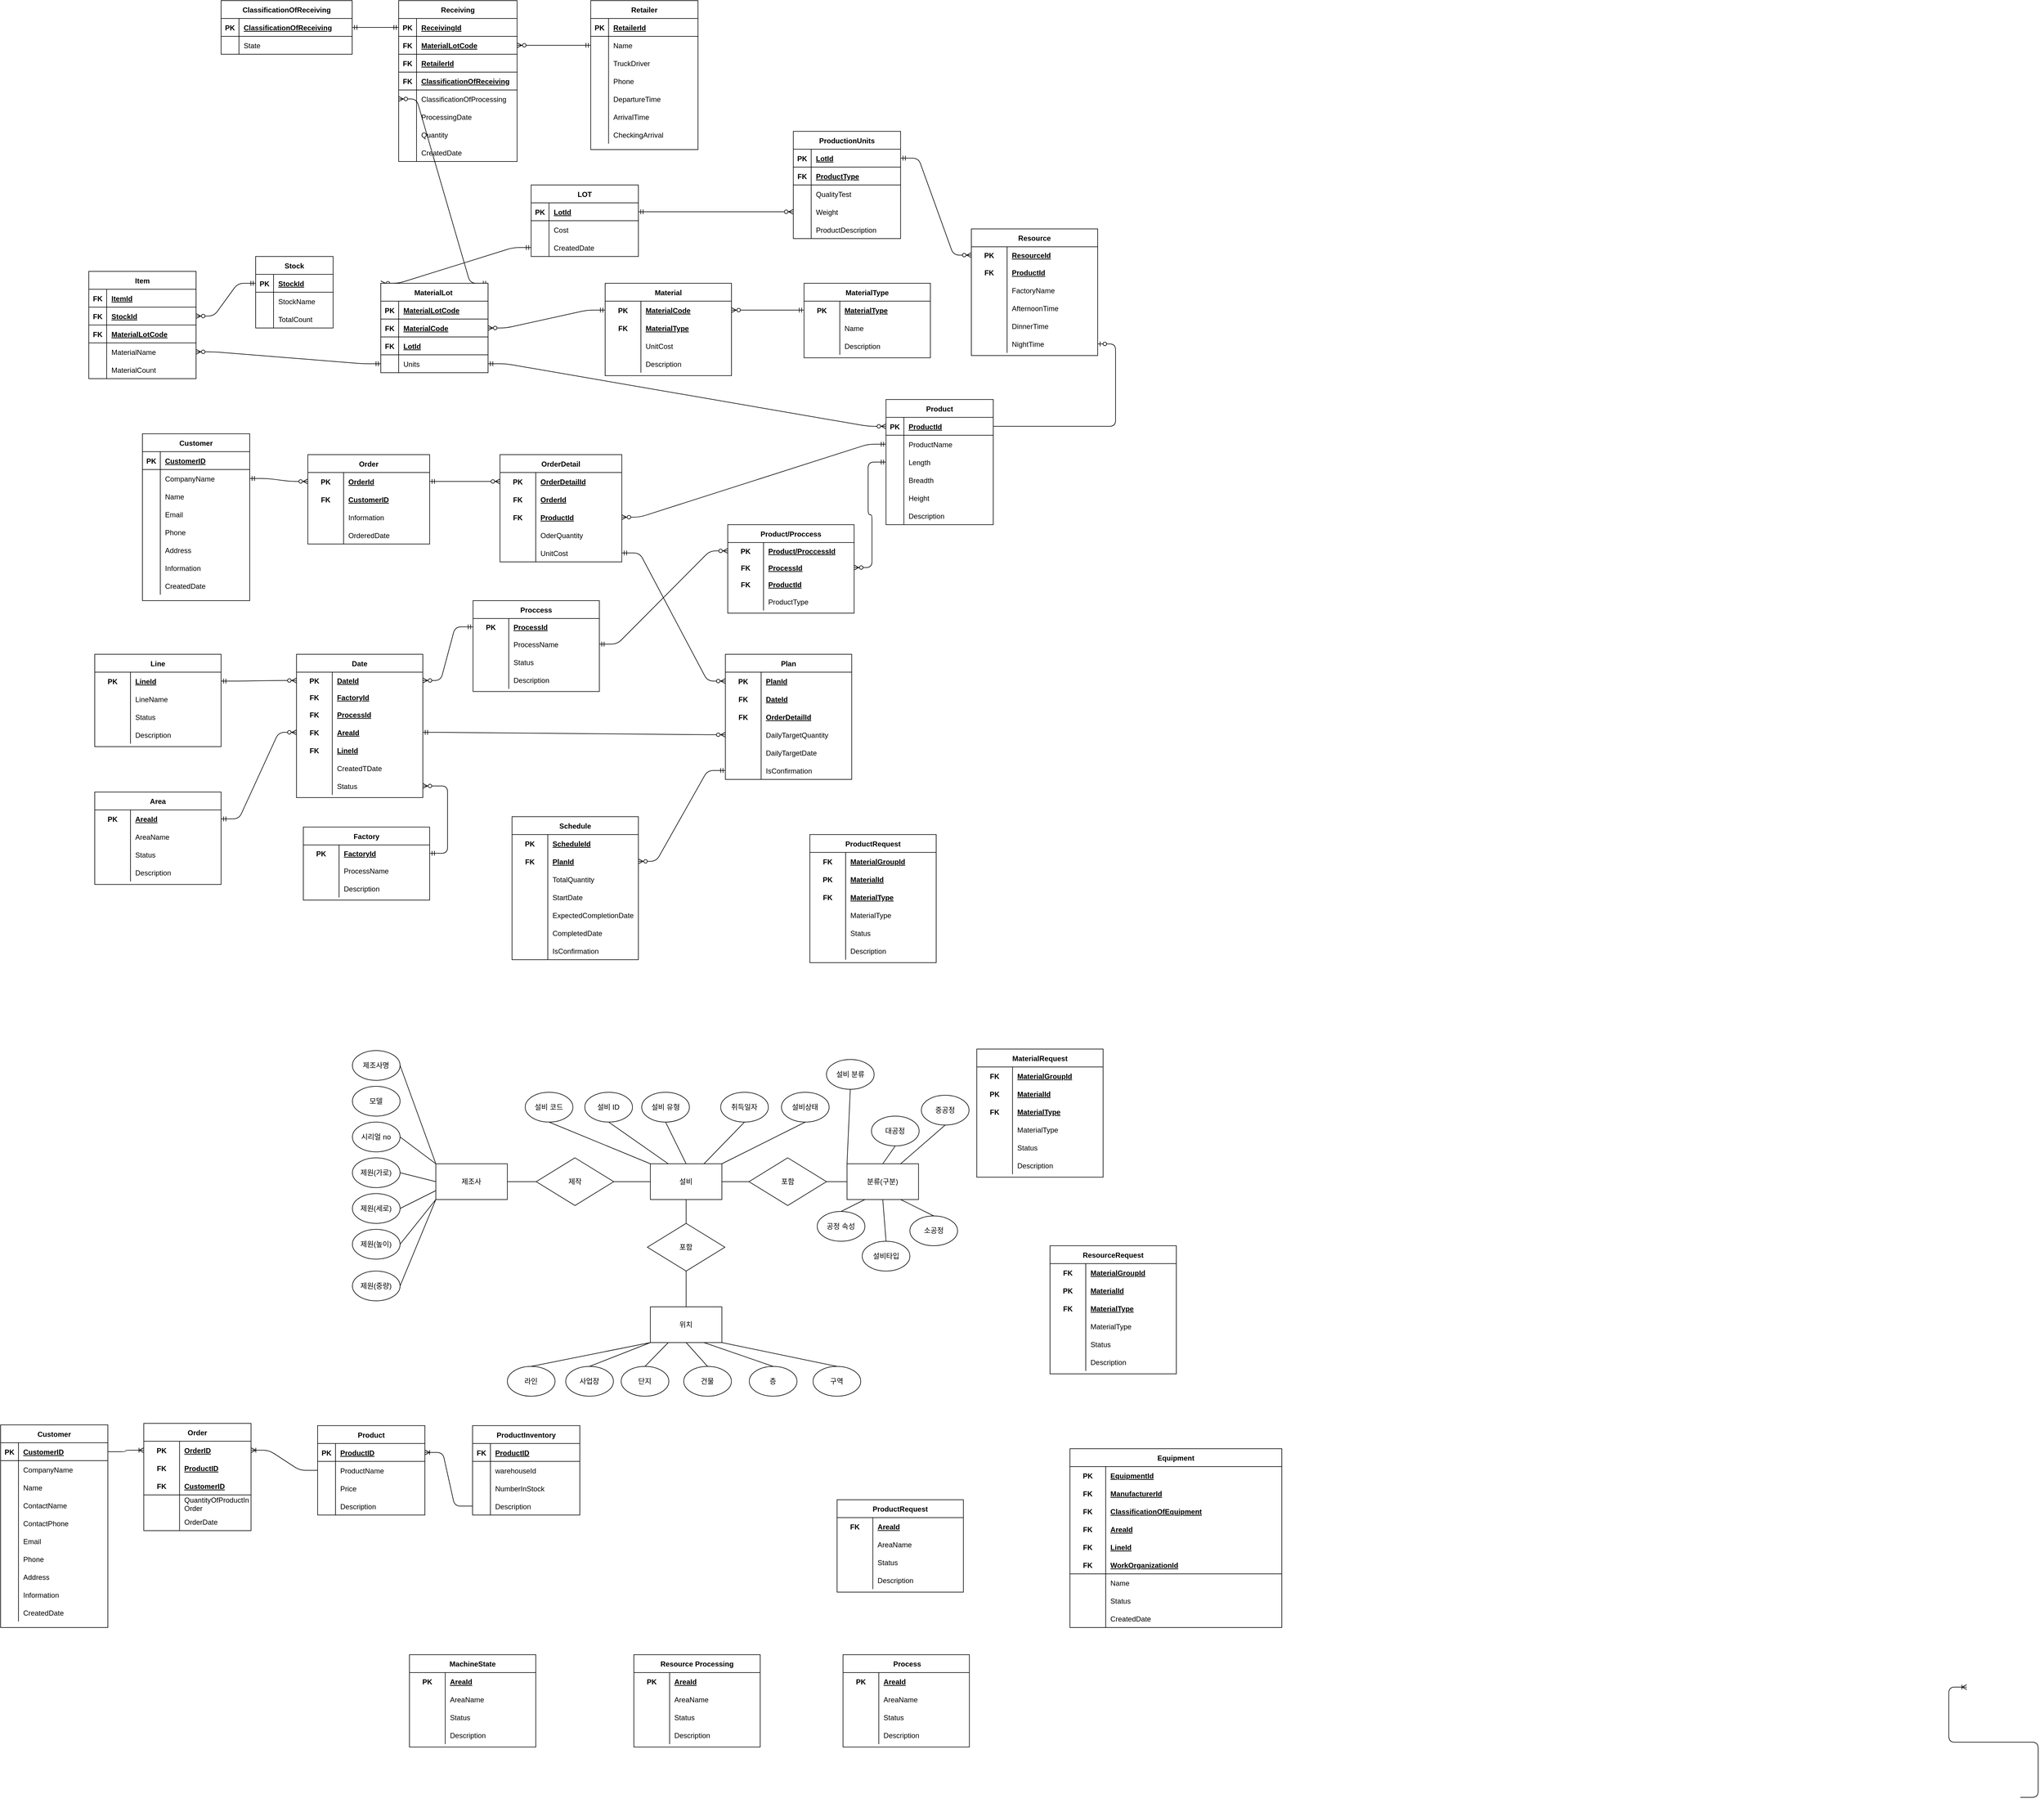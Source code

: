 <mxfile version="13.7.5" type="device"><diagram id="5tvkUa5_F-aapPGUHtFd" name="Page-1"><mxGraphModel dx="3580" dy="1532" grid="1" gridSize="10" guides="1" tooltips="1" connect="1" arrows="1" fold="1" page="1" pageScale="1" pageWidth="2339" pageHeight="3300" math="0" shadow="0"><root><mxCell id="0"/><mxCell id="1" parent="0"/><mxCell id="RLz0Pd3s8Jx9K13l4yBR-410" value="제조사" style="rounded=0;whiteSpace=wrap;html=1;" vertex="1" parent="1"><mxGeometry x="890.37" y="2211.87" width="120" height="60" as="geometry"/></mxCell><mxCell id="RLz0Pd3s8Jx9K13l4yBR-413" value="설비" style="rounded=0;whiteSpace=wrap;html=1;" vertex="1" parent="1"><mxGeometry x="1250.37" y="2211.87" width="120" height="60" as="geometry"/></mxCell><mxCell id="RLz0Pd3s8Jx9K13l4yBR-487" value="위치" style="rounded=0;whiteSpace=wrap;html=1;" vertex="1" parent="1"><mxGeometry x="1250.37" y="2451.87" width="120" height="60" as="geometry"/></mxCell><mxCell id="RLz0Pd3s8Jx9K13l4yBR-488" value="분류(구분)" style="rounded=0;whiteSpace=wrap;html=1;" vertex="1" parent="1"><mxGeometry x="1580.37" y="2211.87" width="120" height="60" as="geometry"/></mxCell><mxCell id="RLz0Pd3s8Jx9K13l4yBR-489" value="" style="endArrow=none;html=1;exitX=0;exitY=0.5;exitDx=0;exitDy=0;entryX=1;entryY=0.5;entryDx=0;entryDy=0;" edge="1" parent="1" source="RLz0Pd3s8Jx9K13l4yBR-490" target="RLz0Pd3s8Jx9K13l4yBR-410"><mxGeometry width="50" height="50" relative="1" as="geometry"><mxPoint x="1170.37" y="2061.87" as="sourcePoint"/><mxPoint x="1007.87" y="2171.87" as="targetPoint"/></mxGeometry></mxCell><mxCell id="RLz0Pd3s8Jx9K13l4yBR-490" value="제작" style="rhombus;whiteSpace=wrap;html=1;" vertex="1" parent="1"><mxGeometry x="1058.87" y="2201.87" width="130" height="80" as="geometry"/></mxCell><mxCell id="RLz0Pd3s8Jx9K13l4yBR-491" value="" style="endArrow=none;html=1;exitX=0;exitY=0.5;exitDx=0;exitDy=0;entryX=1;entryY=0.5;entryDx=0;entryDy=0;" edge="1" parent="1" source="RLz0Pd3s8Jx9K13l4yBR-413" target="RLz0Pd3s8Jx9K13l4yBR-490"><mxGeometry width="50" height="50" relative="1" as="geometry"><mxPoint x="1068.87" y="2251.87" as="sourcePoint"/><mxPoint x="1020.37" y="2251.87" as="targetPoint"/></mxGeometry></mxCell><mxCell id="RLz0Pd3s8Jx9K13l4yBR-492" value="포함" style="rhombus;whiteSpace=wrap;html=1;" vertex="1" parent="1"><mxGeometry x="1245.37" y="2311.87" width="130" height="80" as="geometry"/></mxCell><mxCell id="RLz0Pd3s8Jx9K13l4yBR-493" value="" style="endArrow=none;html=1;exitX=0.5;exitY=1;exitDx=0;exitDy=0;entryX=0.5;entryY=0;entryDx=0;entryDy=0;" edge="1" parent="1" source="RLz0Pd3s8Jx9K13l4yBR-413" target="RLz0Pd3s8Jx9K13l4yBR-492"><mxGeometry width="50" height="50" relative="1" as="geometry"><mxPoint x="1260.37" y="2251.87" as="sourcePoint"/><mxPoint x="1198.87" y="2251.87" as="targetPoint"/></mxGeometry></mxCell><mxCell id="RLz0Pd3s8Jx9K13l4yBR-494" value="" style="endArrow=none;html=1;exitX=0.5;exitY=1;exitDx=0;exitDy=0;entryX=0.5;entryY=0;entryDx=0;entryDy=0;" edge="1" parent="1" source="RLz0Pd3s8Jx9K13l4yBR-492" target="RLz0Pd3s8Jx9K13l4yBR-487"><mxGeometry width="50" height="50" relative="1" as="geometry"><mxPoint x="1320.37" y="2281.87" as="sourcePoint"/><mxPoint x="1320.37" y="2321.87" as="targetPoint"/></mxGeometry></mxCell><mxCell id="RLz0Pd3s8Jx9K13l4yBR-495" value="포함" style="rhombus;whiteSpace=wrap;html=1;" vertex="1" parent="1"><mxGeometry x="1415.87" y="2201.87" width="130" height="80" as="geometry"/></mxCell><mxCell id="RLz0Pd3s8Jx9K13l4yBR-496" value="" style="endArrow=none;html=1;exitX=0;exitY=0.5;exitDx=0;exitDy=0;entryX=1;entryY=0.5;entryDx=0;entryDy=0;" edge="1" parent="1" source="RLz0Pd3s8Jx9K13l4yBR-495" target="RLz0Pd3s8Jx9K13l4yBR-413"><mxGeometry width="50" height="50" relative="1" as="geometry"><mxPoint x="1320.37" y="2401.87" as="sourcePoint"/><mxPoint x="1320.37" y="2461.87" as="targetPoint"/></mxGeometry></mxCell><mxCell id="RLz0Pd3s8Jx9K13l4yBR-497" value="" style="endArrow=none;html=1;exitX=0;exitY=0.5;exitDx=0;exitDy=0;entryX=1;entryY=0.5;entryDx=0;entryDy=0;" edge="1" parent="1" source="RLz0Pd3s8Jx9K13l4yBR-488" target="RLz0Pd3s8Jx9K13l4yBR-495"><mxGeometry width="50" height="50" relative="1" as="geometry"><mxPoint x="1330.37" y="2411.87" as="sourcePoint"/><mxPoint x="1330.37" y="2471.87" as="targetPoint"/></mxGeometry></mxCell><mxCell id="RLz0Pd3s8Jx9K13l4yBR-498" value="설비 분류" style="ellipse;whiteSpace=wrap;html=1;" vertex="1" parent="1"><mxGeometry x="1545.87" y="2036.87" width="80" height="50" as="geometry"/></mxCell><mxCell id="RLz0Pd3s8Jx9K13l4yBR-499" value="대공정" style="ellipse;whiteSpace=wrap;html=1;" vertex="1" parent="1"><mxGeometry x="1621.37" y="2131.87" width="80" height="50" as="geometry"/></mxCell><mxCell id="RLz0Pd3s8Jx9K13l4yBR-500" value="중공정" style="ellipse;whiteSpace=wrap;html=1;" vertex="1" parent="1"><mxGeometry x="1705.1" y="2096.87" width="80" height="50" as="geometry"/></mxCell><mxCell id="RLz0Pd3s8Jx9K13l4yBR-501" value="소공정" style="ellipse;whiteSpace=wrap;html=1;" vertex="1" parent="1"><mxGeometry x="1685.87" y="2299.37" width="80" height="50" as="geometry"/></mxCell><mxCell id="RLz0Pd3s8Jx9K13l4yBR-502" value="설비타입" style="ellipse;whiteSpace=wrap;html=1;" vertex="1" parent="1"><mxGeometry x="1605.87" y="2341.87" width="80" height="50" as="geometry"/></mxCell><mxCell id="RLz0Pd3s8Jx9K13l4yBR-503" value="공정 속성" style="ellipse;whiteSpace=wrap;html=1;" vertex="1" parent="1"><mxGeometry x="1530.37" y="2291.87" width="80" height="50" as="geometry"/></mxCell><mxCell id="RLz0Pd3s8Jx9K13l4yBR-504" value="설비 코드" style="ellipse;whiteSpace=wrap;html=1;" vertex="1" parent="1"><mxGeometry x="1040.37" y="2091.87" width="80" height="50" as="geometry"/></mxCell><mxCell id="RLz0Pd3s8Jx9K13l4yBR-505" value="설비 ID" style="ellipse;whiteSpace=wrap;html=1;" vertex="1" parent="1"><mxGeometry x="1140.37" y="2091.87" width="80" height="50" as="geometry"/></mxCell><mxCell id="RLz0Pd3s8Jx9K13l4yBR-506" value="설비 유형" style="ellipse;whiteSpace=wrap;html=1;" vertex="1" parent="1"><mxGeometry x="1235.87" y="2091.87" width="80" height="50" as="geometry"/></mxCell><mxCell id="RLz0Pd3s8Jx9K13l4yBR-507" value="취득일자" style="ellipse;whiteSpace=wrap;html=1;" vertex="1" parent="1"><mxGeometry x="1368.37" y="2091.87" width="80" height="50" as="geometry"/></mxCell><mxCell id="RLz0Pd3s8Jx9K13l4yBR-508" value="설비상태" style="ellipse;whiteSpace=wrap;html=1;" vertex="1" parent="1"><mxGeometry x="1470.37" y="2091.87" width="80" height="50" as="geometry"/></mxCell><mxCell id="RLz0Pd3s8Jx9K13l4yBR-509" value="라인" style="ellipse;whiteSpace=wrap;html=1;" vertex="1" parent="1"><mxGeometry x="1010.37" y="2551.87" width="80" height="50" as="geometry"/></mxCell><mxCell id="RLz0Pd3s8Jx9K13l4yBR-510" value="사업장" style="ellipse;whiteSpace=wrap;html=1;" vertex="1" parent="1"><mxGeometry x="1108.37" y="2551.87" width="80" height="50" as="geometry"/></mxCell><mxCell id="RLz0Pd3s8Jx9K13l4yBR-511" value="단지" style="ellipse;whiteSpace=wrap;html=1;" vertex="1" parent="1"><mxGeometry x="1201.37" y="2551.87" width="80" height="50" as="geometry"/></mxCell><mxCell id="RLz0Pd3s8Jx9K13l4yBR-512" value="건물" style="ellipse;whiteSpace=wrap;html=1;" vertex="1" parent="1"><mxGeometry x="1306.37" y="2551.87" width="80" height="50" as="geometry"/></mxCell><mxCell id="RLz0Pd3s8Jx9K13l4yBR-513" value="층" style="ellipse;whiteSpace=wrap;html=1;" vertex="1" parent="1"><mxGeometry x="1416.37" y="2551.87" width="80" height="50" as="geometry"/></mxCell><mxCell id="RLz0Pd3s8Jx9K13l4yBR-514" value="구역" style="ellipse;whiteSpace=wrap;html=1;" vertex="1" parent="1"><mxGeometry x="1523.37" y="2551.87" width="80" height="50" as="geometry"/></mxCell><mxCell id="RLz0Pd3s8Jx9K13l4yBR-515" value="제조사명" style="ellipse;whiteSpace=wrap;html=1;" vertex="1" parent="1"><mxGeometry x="750.37" y="2021.87" width="80" height="50" as="geometry"/></mxCell><mxCell id="RLz0Pd3s8Jx9K13l4yBR-516" value="모델" style="ellipse;whiteSpace=wrap;html=1;" vertex="1" parent="1"><mxGeometry x="750.37" y="2081.87" width="80" height="50" as="geometry"/></mxCell><mxCell id="RLz0Pd3s8Jx9K13l4yBR-517" value="시리얼 no" style="ellipse;whiteSpace=wrap;html=1;" vertex="1" parent="1"><mxGeometry x="750.37" y="2141.87" width="80" height="50" as="geometry"/></mxCell><mxCell id="RLz0Pd3s8Jx9K13l4yBR-518" value="제원(가로)" style="ellipse;whiteSpace=wrap;html=1;" vertex="1" parent="1"><mxGeometry x="750.37" y="2201.87" width="80" height="50" as="geometry"/></mxCell><mxCell id="RLz0Pd3s8Jx9K13l4yBR-519" value="제원(세로)" style="ellipse;whiteSpace=wrap;html=1;" vertex="1" parent="1"><mxGeometry x="750.37" y="2261.87" width="80" height="50" as="geometry"/></mxCell><mxCell id="RLz0Pd3s8Jx9K13l4yBR-520" value="제원(높이)" style="ellipse;whiteSpace=wrap;html=1;" vertex="1" parent="1"><mxGeometry x="750.37" y="2321.87" width="80" height="50" as="geometry"/></mxCell><mxCell id="RLz0Pd3s8Jx9K13l4yBR-521" value="제원(중량)" style="ellipse;whiteSpace=wrap;html=1;" vertex="1" parent="1"><mxGeometry x="750.37" y="2391.87" width="80" height="50" as="geometry"/></mxCell><mxCell id="RLz0Pd3s8Jx9K13l4yBR-522" value="" style="endArrow=none;html=1;exitX=1;exitY=0.5;exitDx=0;exitDy=0;entryX=0;entryY=0;entryDx=0;entryDy=0;" edge="1" parent="1" source="RLz0Pd3s8Jx9K13l4yBR-515" target="RLz0Pd3s8Jx9K13l4yBR-410"><mxGeometry width="50" height="50" relative="1" as="geometry"><mxPoint x="958.37" y="2281.87" as="sourcePoint"/><mxPoint x="795.87" y="2391.87" as="targetPoint"/></mxGeometry></mxCell><mxCell id="RLz0Pd3s8Jx9K13l4yBR-523" value="" style="endArrow=none;html=1;exitX=0;exitY=0;exitDx=0;exitDy=0;entryX=1;entryY=0.5;entryDx=0;entryDy=0;" edge="1" parent="1" source="RLz0Pd3s8Jx9K13l4yBR-410" target="RLz0Pd3s8Jx9K13l4yBR-517"><mxGeometry width="50" height="50" relative="1" as="geometry"><mxPoint x="590.37" y="2501.87" as="sourcePoint"/><mxPoint x="427.87" y="2611.87" as="targetPoint"/></mxGeometry></mxCell><mxCell id="RLz0Pd3s8Jx9K13l4yBR-524" value="" style="endArrow=none;html=1;exitX=0;exitY=0.5;exitDx=0;exitDy=0;entryX=1;entryY=0.5;entryDx=0;entryDy=0;" edge="1" parent="1" source="RLz0Pd3s8Jx9K13l4yBR-410" target="RLz0Pd3s8Jx9K13l4yBR-518"><mxGeometry width="50" height="50" relative="1" as="geometry"><mxPoint x="900.37" y="2236.87" as="sourcePoint"/><mxPoint x="767.37" y="2176.87" as="targetPoint"/></mxGeometry></mxCell><mxCell id="RLz0Pd3s8Jx9K13l4yBR-525" value="" style="endArrow=none;html=1;exitX=0;exitY=0.75;exitDx=0;exitDy=0;entryX=1;entryY=0.5;entryDx=0;entryDy=0;" edge="1" parent="1" source="RLz0Pd3s8Jx9K13l4yBR-410" target="RLz0Pd3s8Jx9K13l4yBR-519"><mxGeometry width="50" height="50" relative="1" as="geometry"><mxPoint x="910.37" y="2246.87" as="sourcePoint"/><mxPoint x="777.37" y="2186.87" as="targetPoint"/></mxGeometry></mxCell><mxCell id="RLz0Pd3s8Jx9K13l4yBR-526" value="" style="endArrow=none;html=1;exitX=0;exitY=1;exitDx=0;exitDy=0;entryX=1;entryY=0.5;entryDx=0;entryDy=0;" edge="1" parent="1" source="RLz0Pd3s8Jx9K13l4yBR-410" target="RLz0Pd3s8Jx9K13l4yBR-520"><mxGeometry width="50" height="50" relative="1" as="geometry"><mxPoint x="920.37" y="2256.87" as="sourcePoint"/><mxPoint x="787.37" y="2196.87" as="targetPoint"/></mxGeometry></mxCell><mxCell id="RLz0Pd3s8Jx9K13l4yBR-527" value="" style="endArrow=none;html=1;exitX=0;exitY=1;exitDx=0;exitDy=0;entryX=1;entryY=0.5;entryDx=0;entryDy=0;" edge="1" parent="1" source="RLz0Pd3s8Jx9K13l4yBR-410" target="RLz0Pd3s8Jx9K13l4yBR-521"><mxGeometry width="50" height="50" relative="1" as="geometry"><mxPoint x="930.37" y="2266.87" as="sourcePoint"/><mxPoint x="797.37" y="2206.87" as="targetPoint"/></mxGeometry></mxCell><mxCell id="RLz0Pd3s8Jx9K13l4yBR-528" value="" style="endArrow=none;html=1;exitX=0;exitY=1;exitDx=0;exitDy=0;entryX=0.5;entryY=0;entryDx=0;entryDy=0;" edge="1" parent="1" source="RLz0Pd3s8Jx9K13l4yBR-487" target="RLz0Pd3s8Jx9K13l4yBR-509"><mxGeometry width="50" height="50" relative="1" as="geometry"><mxPoint x="1320.37" y="2401.87" as="sourcePoint"/><mxPoint x="1320.37" y="2461.87" as="targetPoint"/></mxGeometry></mxCell><mxCell id="RLz0Pd3s8Jx9K13l4yBR-529" value="" style="endArrow=none;html=1;exitX=0;exitY=1;exitDx=0;exitDy=0;entryX=0.5;entryY=0;entryDx=0;entryDy=0;" edge="1" parent="1" source="RLz0Pd3s8Jx9K13l4yBR-487" target="RLz0Pd3s8Jx9K13l4yBR-510"><mxGeometry width="50" height="50" relative="1" as="geometry"><mxPoint x="1330.37" y="2411.87" as="sourcePoint"/><mxPoint x="1330.37" y="2471.87" as="targetPoint"/></mxGeometry></mxCell><mxCell id="RLz0Pd3s8Jx9K13l4yBR-530" value="" style="endArrow=none;html=1;exitX=0.25;exitY=1;exitDx=0;exitDy=0;entryX=0.5;entryY=0;entryDx=0;entryDy=0;" edge="1" parent="1" source="RLz0Pd3s8Jx9K13l4yBR-487" target="RLz0Pd3s8Jx9K13l4yBR-511"><mxGeometry width="50" height="50" relative="1" as="geometry"><mxPoint x="1340.37" y="2421.87" as="sourcePoint"/><mxPoint x="1340.37" y="2481.87" as="targetPoint"/></mxGeometry></mxCell><mxCell id="RLz0Pd3s8Jx9K13l4yBR-531" value="" style="endArrow=none;html=1;exitX=0.5;exitY=1;exitDx=0;exitDy=0;entryX=0.5;entryY=0;entryDx=0;entryDy=0;" edge="1" parent="1" source="RLz0Pd3s8Jx9K13l4yBR-487" target="RLz0Pd3s8Jx9K13l4yBR-512"><mxGeometry width="50" height="50" relative="1" as="geometry"><mxPoint x="1350.37" y="2431.87" as="sourcePoint"/><mxPoint x="1350.37" y="2491.87" as="targetPoint"/></mxGeometry></mxCell><mxCell id="RLz0Pd3s8Jx9K13l4yBR-532" value="" style="endArrow=none;html=1;exitX=0.75;exitY=1;exitDx=0;exitDy=0;entryX=0.5;entryY=0;entryDx=0;entryDy=0;" edge="1" parent="1" source="RLz0Pd3s8Jx9K13l4yBR-487" target="RLz0Pd3s8Jx9K13l4yBR-513"><mxGeometry width="50" height="50" relative="1" as="geometry"><mxPoint x="1360.37" y="2441.87" as="sourcePoint"/><mxPoint x="1360.37" y="2501.87" as="targetPoint"/></mxGeometry></mxCell><mxCell id="RLz0Pd3s8Jx9K13l4yBR-533" value="" style="endArrow=none;html=1;exitX=1;exitY=1;exitDx=0;exitDy=0;entryX=0.5;entryY=0;entryDx=0;entryDy=0;" edge="1" parent="1" source="RLz0Pd3s8Jx9K13l4yBR-487" target="RLz0Pd3s8Jx9K13l4yBR-514"><mxGeometry width="50" height="50" relative="1" as="geometry"><mxPoint x="1370.37" y="2451.87" as="sourcePoint"/><mxPoint x="1370.37" y="2511.87" as="targetPoint"/></mxGeometry></mxCell><mxCell id="RLz0Pd3s8Jx9K13l4yBR-534" value="" style="endArrow=none;html=1;exitX=0.25;exitY=1;exitDx=0;exitDy=0;entryX=0.5;entryY=0;entryDx=0;entryDy=0;" edge="1" parent="1" source="RLz0Pd3s8Jx9K13l4yBR-488" target="RLz0Pd3s8Jx9K13l4yBR-503"><mxGeometry width="50" height="50" relative="1" as="geometry"><mxPoint x="1380.37" y="2521.87" as="sourcePoint"/><mxPoint x="1596.87" y="2581.87" as="targetPoint"/></mxGeometry></mxCell><mxCell id="RLz0Pd3s8Jx9K13l4yBR-535" value="" style="endArrow=none;html=1;exitX=0.5;exitY=1;exitDx=0;exitDy=0;entryX=0.5;entryY=0;entryDx=0;entryDy=0;" edge="1" parent="1" source="RLz0Pd3s8Jx9K13l4yBR-488" target="RLz0Pd3s8Jx9K13l4yBR-502"><mxGeometry width="50" height="50" relative="1" as="geometry"><mxPoint x="1620.37" y="2281.87" as="sourcePoint"/><mxPoint x="1635.87" y="2411.87" as="targetPoint"/></mxGeometry></mxCell><mxCell id="RLz0Pd3s8Jx9K13l4yBR-536" value="" style="endArrow=none;html=1;exitX=0.75;exitY=1;exitDx=0;exitDy=0;entryX=0.5;entryY=0;entryDx=0;entryDy=0;" edge="1" parent="1" source="RLz0Pd3s8Jx9K13l4yBR-488" target="RLz0Pd3s8Jx9K13l4yBR-501"><mxGeometry width="50" height="50" relative="1" as="geometry"><mxPoint x="1650.37" y="2281.87" as="sourcePoint"/><mxPoint x="1700.37" y="2371.87" as="targetPoint"/></mxGeometry></mxCell><mxCell id="RLz0Pd3s8Jx9K13l4yBR-537" value="" style="endArrow=none;html=1;exitX=0.75;exitY=0;exitDx=0;exitDy=0;entryX=0.5;entryY=1;entryDx=0;entryDy=0;" edge="1" parent="1" source="RLz0Pd3s8Jx9K13l4yBR-488" target="RLz0Pd3s8Jx9K13l4yBR-500"><mxGeometry width="50" height="50" relative="1" as="geometry"><mxPoint x="1750.37" y="2241.87" as="sourcePoint"/><mxPoint x="1800.37" y="2331.87" as="targetPoint"/></mxGeometry></mxCell><mxCell id="RLz0Pd3s8Jx9K13l4yBR-538" value="" style="endArrow=none;html=1;exitX=0.5;exitY=1;exitDx=0;exitDy=0;entryX=0.5;entryY=0;entryDx=0;entryDy=0;" edge="1" parent="1" source="RLz0Pd3s8Jx9K13l4yBR-499" target="RLz0Pd3s8Jx9K13l4yBR-488"><mxGeometry width="50" height="50" relative="1" as="geometry"><mxPoint x="1670.37" y="2301.87" as="sourcePoint"/><mxPoint x="1720.37" y="2391.87" as="targetPoint"/></mxGeometry></mxCell><mxCell id="RLz0Pd3s8Jx9K13l4yBR-539" value="" style="endArrow=none;html=1;exitX=0.5;exitY=1;exitDx=0;exitDy=0;entryX=0;entryY=0;entryDx=0;entryDy=0;" edge="1" parent="1" source="RLz0Pd3s8Jx9K13l4yBR-498" target="RLz0Pd3s8Jx9K13l4yBR-488"><mxGeometry width="50" height="50" relative="1" as="geometry"><mxPoint x="1805.87" y="2236.87" as="sourcePoint"/><mxPoint x="1710.37" y="2251.87" as="targetPoint"/></mxGeometry></mxCell><mxCell id="RLz0Pd3s8Jx9K13l4yBR-540" value="" style="endArrow=none;html=1;exitX=0.5;exitY=1;exitDx=0;exitDy=0;entryX=0;entryY=0;entryDx=0;entryDy=0;" edge="1" parent="1" source="RLz0Pd3s8Jx9K13l4yBR-504" target="RLz0Pd3s8Jx9K13l4yBR-413"><mxGeometry width="50" height="50" relative="1" as="geometry"><mxPoint x="1260.37" y="2251.87" as="sourcePoint"/><mxPoint x="1198.87" y="2251.87" as="targetPoint"/></mxGeometry></mxCell><mxCell id="RLz0Pd3s8Jx9K13l4yBR-541" value="" style="endArrow=none;html=1;exitX=0.5;exitY=1;exitDx=0;exitDy=0;entryX=0.25;entryY=0;entryDx=0;entryDy=0;" edge="1" parent="1" source="RLz0Pd3s8Jx9K13l4yBR-505" target="RLz0Pd3s8Jx9K13l4yBR-413"><mxGeometry width="50" height="50" relative="1" as="geometry"><mxPoint x="1108.87" y="2121.87" as="sourcePoint"/><mxPoint x="1260.37" y="2221.87" as="targetPoint"/></mxGeometry></mxCell><mxCell id="RLz0Pd3s8Jx9K13l4yBR-542" value="" style="endArrow=none;html=1;exitX=0.5;exitY=1;exitDx=0;exitDy=0;entryX=0.5;entryY=0;entryDx=0;entryDy=0;" edge="1" parent="1" source="RLz0Pd3s8Jx9K13l4yBR-506" target="RLz0Pd3s8Jx9K13l4yBR-413"><mxGeometry width="50" height="50" relative="1" as="geometry"><mxPoint x="1207.37" y="2121.87" as="sourcePoint"/><mxPoint x="1290.37" y="2221.87" as="targetPoint"/></mxGeometry></mxCell><mxCell id="RLz0Pd3s8Jx9K13l4yBR-543" value="" style="endArrow=none;html=1;exitX=0.5;exitY=1;exitDx=0;exitDy=0;entryX=0.75;entryY=0;entryDx=0;entryDy=0;" edge="1" parent="1" source="RLz0Pd3s8Jx9K13l4yBR-507" target="RLz0Pd3s8Jx9K13l4yBR-413"><mxGeometry width="50" height="50" relative="1" as="geometry"><mxPoint x="1303.37" y="2121.87" as="sourcePoint"/><mxPoint x="1320.37" y="2221.87" as="targetPoint"/></mxGeometry></mxCell><mxCell id="RLz0Pd3s8Jx9K13l4yBR-544" value="" style="endArrow=none;html=1;exitX=0.5;exitY=1;exitDx=0;exitDy=0;entryX=1;entryY=0;entryDx=0;entryDy=0;" edge="1" parent="1" source="RLz0Pd3s8Jx9K13l4yBR-508" target="RLz0Pd3s8Jx9K13l4yBR-413"><mxGeometry width="50" height="50" relative="1" as="geometry"><mxPoint x="1401.37" y="2121.87" as="sourcePoint"/><mxPoint x="1350.37" y="2221.87" as="targetPoint"/></mxGeometry></mxCell><mxCell id="RLz0Pd3s8Jx9K13l4yBR-761" value="" style="edgeStyle=entityRelationEdgeStyle;fontSize=12;html=1;endArrow=ERoneToMany;exitX=1;exitY=0.5;exitDx=0;exitDy=0;entryX=0;entryY=0.5;entryDx=0;entryDy=0;" edge="1" parent="1" source="RLz0Pd3s8Jx9K13l4yBR-415" target="RLz0Pd3s8Jx9K13l4yBR-446"><mxGeometry width="100" height="100" relative="1" as="geometry"><mxPoint x="406.75" y="2805" as="sourcePoint"/><mxPoint x="506.75" y="2705" as="targetPoint"/></mxGeometry></mxCell><mxCell id="RLz0Pd3s8Jx9K13l4yBR-762" value="" style="edgeStyle=entityRelationEdgeStyle;fontSize=12;html=1;endArrow=ERoneToMany;" edge="1" parent="1" source="RLz0Pd3s8Jx9K13l4yBR-465" target="RLz0Pd3s8Jx9K13l4yBR-446"><mxGeometry width="100" height="100" relative="1" as="geometry"><mxPoint x="662" y="2692.5" as="sourcePoint"/><mxPoint x="652" y="2702.5" as="targetPoint"/></mxGeometry></mxCell><mxCell id="RLz0Pd3s8Jx9K13l4yBR-763" value="" style="edgeStyle=entityRelationEdgeStyle;fontSize=12;html=1;endArrow=ERoneToMany;" edge="1" parent="1" source="RLz0Pd3s8Jx9K13l4yBR-484" target="RLz0Pd3s8Jx9K13l4yBR-462"><mxGeometry width="100" height="100" relative="1" as="geometry"><mxPoint x="902" y="2696.5" as="sourcePoint"/><mxPoint x="590.25" y="2702.5" as="targetPoint"/></mxGeometry></mxCell><mxCell id="RLz0Pd3s8Jx9K13l4yBR-766" value="" style="edgeStyle=entityRelationEdgeStyle;fontSize=12;html=1;endArrow=ERzeroToMany;startArrow=ERmandOne;entryX=0;entryY=0;entryDx=0;entryDy=0;" edge="1" parent="1" source="RLz0Pd3s8Jx9K13l4yBR-167" target="RLz0Pd3s8Jx9K13l4yBR-137"><mxGeometry width="100" height="100" relative="1" as="geometry"><mxPoint x="828" y="971.87" as="sourcePoint"/><mxPoint x="928" y="871.87" as="targetPoint"/></mxGeometry></mxCell><mxCell id="RLz0Pd3s8Jx9K13l4yBR-767" value="" style="edgeStyle=entityRelationEdgeStyle;fontSize=12;html=1;endArrow=ERzeroToMany;startArrow=ERmandOne;" edge="1" parent="1" source="RLz0Pd3s8Jx9K13l4yBR-982" target="RLz0Pd3s8Jx9K13l4yBR-141"><mxGeometry width="100" height="100" relative="1" as="geometry"><mxPoint x="1157" y="781.87" as="sourcePoint"/><mxPoint x="1121.32" y="701.87" as="targetPoint"/></mxGeometry></mxCell><mxCell id="RLz0Pd3s8Jx9K13l4yBR-768" value="" style="edgeStyle=entityRelationEdgeStyle;fontSize=12;html=1;endArrow=ERzeroToMany;startArrow=ERmandOne;exitX=1;exitY=0.5;exitDx=0;exitDy=0;" edge="1" parent="1" source="RLz0Pd3s8Jx9K13l4yBR-161" target="RLz0Pd3s8Jx9K13l4yBR-59"><mxGeometry width="100" height="100" relative="1" as="geometry"><mxPoint x="618" y="734.37" as="sourcePoint"/><mxPoint x="738" y="734.37" as="targetPoint"/></mxGeometry></mxCell><mxCell id="RLz0Pd3s8Jx9K13l4yBR-769" value="" style="edgeStyle=entityRelationEdgeStyle;fontSize=12;html=1;endArrow=ERzeroToMany;startArrow=ERmandOne;" edge="1" parent="1" source="RLz0Pd3s8Jx9K13l4yBR-147" target="RLz0Pd3s8Jx9K13l4yBR-222"><mxGeometry width="100" height="100" relative="1" as="geometry"><mxPoint x="428.0" y="802.5" as="sourcePoint"/><mxPoint x="574.68" y="799.37" as="targetPoint"/></mxGeometry></mxCell><mxCell id="RLz0Pd3s8Jx9K13l4yBR-770" value="" style="edgeStyle=entityRelationEdgeStyle;fontSize=12;html=1;endArrow=ERzeroToMany;startArrow=ERmandOne;" edge="1" parent="1" source="RLz0Pd3s8Jx9K13l4yBR-206" target="RLz0Pd3s8Jx9K13l4yBR-216"><mxGeometry width="100" height="100" relative="1" as="geometry"><mxPoint x="1248" y="584.37" as="sourcePoint"/><mxPoint x="1188" y="599.37" as="targetPoint"/></mxGeometry></mxCell><mxCell id="RLz0Pd3s8Jx9K13l4yBR-771" value="" style="edgeStyle=entityRelationEdgeStyle;fontSize=12;html=1;endArrow=ERzeroToMany;startArrow=ERmandOne;entryX=0;entryY=0.5;entryDx=0;entryDy=0;" edge="1" parent="1" source="RLz0Pd3s8Jx9K13l4yBR-193" target="RLz0Pd3s8Jx9K13l4yBR-171"><mxGeometry width="100" height="100" relative="1" as="geometry"><mxPoint x="2" y="2138.12" as="sourcePoint"/><mxPoint x="84" y="1943.12" as="targetPoint"/></mxGeometry></mxCell><mxCell id="RLz0Pd3s8Jx9K13l4yBR-772" value="" style="edgeStyle=entityRelationEdgeStyle;fontSize=12;html=1;endArrow=ERzeroToMany;startArrow=ERmandOne;" edge="1" parent="1" source="RLz0Pd3s8Jx9K13l4yBR-5" target="RLz0Pd3s8Jx9K13l4yBR-27"><mxGeometry width="100" height="100" relative="1" as="geometry"><mxPoint x="334" y="634.37" as="sourcePoint"/><mxPoint x="394" y="244.37" as="targetPoint"/></mxGeometry></mxCell><mxCell id="RLz0Pd3s8Jx9K13l4yBR-801" value="" style="edgeStyle=entityRelationEdgeStyle;fontSize=12;html=1;endArrow=ERzeroToMany;startArrow=ERmandOne;exitX=1;exitY=0.5;exitDx=0;exitDy=0;entryX=0;entryY=0.5;entryDx=0;entryDy=0;" edge="1" parent="1" source="RLz0Pd3s8Jx9K13l4yBR-338" target="RLz0Pd3s8Jx9K13l4yBR-360"><mxGeometry width="100" height="100" relative="1" as="geometry"><mxPoint x="383.57" y="970.62" as="sourcePoint"/><mxPoint x="515.57" y="1058.12" as="targetPoint"/></mxGeometry></mxCell><mxCell id="RLz0Pd3s8Jx9K13l4yBR-802" value="" style="edgeStyle=entityRelationEdgeStyle;fontSize=12;html=1;endArrow=ERzeroToMany;startArrow=ERmandOne;exitX=1;exitY=0.5;exitDx=0;exitDy=0;" edge="1" parent="1" source="RLz0Pd3s8Jx9K13l4yBR-50" target="RLz0Pd3s8Jx9K13l4yBR-389"><mxGeometry width="100" height="100" relative="1" as="geometry"><mxPoint x="1662" y="774.37" as="sourcePoint"/><mxPoint x="1276" y="926.87" as="targetPoint"/></mxGeometry></mxCell><mxCell id="RLz0Pd3s8Jx9K13l4yBR-803" value="" style="edgeStyle=entityRelationEdgeStyle;fontSize=12;html=1;endArrow=ERzeroToMany;startArrow=ERmandOne;entryX=0;entryY=0.5;entryDx=0;entryDy=0;exitX=1;exitY=0.5;exitDx=0;exitDy=0;" edge="1" parent="1" source="RLz0Pd3s8Jx9K13l4yBR-229" target="RLz0Pd3s8Jx9K13l4yBR-180"><mxGeometry width="100" height="100" relative="1" as="geometry"><mxPoint x="540" y="1411.87" as="sourcePoint"/><mxPoint x="666.57" y="1410.87" as="targetPoint"/></mxGeometry></mxCell><mxCell id="RLz0Pd3s8Jx9K13l4yBR-804" value="" style="edgeStyle=entityRelationEdgeStyle;fontSize=12;html=1;endArrow=ERzeroToMany;startArrow=ERmandOne;" edge="1" parent="1" source="RLz0Pd3s8Jx9K13l4yBR-303" target="RLz0Pd3s8Jx9K13l4yBR-171"><mxGeometry width="100" height="100" relative="1" as="geometry"><mxPoint x="1013" y="1381.37" as="sourcePoint"/><mxPoint x="1136.32" y="1238.12" as="targetPoint"/></mxGeometry></mxCell><mxCell id="RLz0Pd3s8Jx9K13l4yBR-805" value="" style="edgeStyle=entityRelationEdgeStyle;fontSize=12;html=1;endArrow=ERzeroToMany;startArrow=ERmandOne;entryX=0;entryY=0.5;entryDx=0;entryDy=0;" edge="1" parent="1" source="RLz0Pd3s8Jx9K13l4yBR-180" target="RLz0Pd3s8Jx9K13l4yBR-261"><mxGeometry width="100" height="100" relative="1" as="geometry"><mxPoint x="938.0" y="1303.12" as="sourcePoint"/><mxPoint x="1048" y="1521.87" as="targetPoint"/></mxGeometry></mxCell><mxCell id="RLz0Pd3s8Jx9K13l4yBR-806" value="" style="edgeStyle=entityRelationEdgeStyle;fontSize=12;html=1;endArrow=ERzeroToMany;startArrow=ERmandOne;exitX=1;exitY=0.5;exitDx=0;exitDy=0;entryX=0;entryY=0.5;entryDx=0;entryDy=0;" edge="1" parent="1" source="RLz0Pd3s8Jx9K13l4yBR-360" target="RLz0Pd3s8Jx9K13l4yBR-373"><mxGeometry width="100" height="100" relative="1" as="geometry"><mxPoint x="551.32" y="1048.12" as="sourcePoint"/><mxPoint x="711.36" y="1049.37" as="targetPoint"/></mxGeometry></mxCell><mxCell id="RLz0Pd3s8Jx9K13l4yBR-807" value="" style="edgeStyle=entityRelationEdgeStyle;fontSize=12;html=1;endArrow=ERzeroToMany;startArrow=ERmandOne;exitX=1;exitY=0.5;exitDx=0;exitDy=0;entryX=0;entryY=0.5;entryDx=0;entryDy=0;" edge="1" parent="1" source="RLz0Pd3s8Jx9K13l4yBR-385" target="RLz0Pd3s8Jx9K13l4yBR-252"><mxGeometry width="100" height="100" relative="1" as="geometry"><mxPoint x="1538.0" y="1140.62" as="sourcePoint"/><mxPoint x="1638" y="1204.37" as="targetPoint"/></mxGeometry></mxCell><mxCell id="RLz0Pd3s8Jx9K13l4yBR-808" value="" style="edgeStyle=entityRelationEdgeStyle;fontSize=12;html=1;endArrow=ERzeroToMany;startArrow=ERmandOne;" edge="1" parent="1" source="RLz0Pd3s8Jx9K13l4yBR-242" target="RLz0Pd3s8Jx9K13l4yBR-189"><mxGeometry width="100" height="100" relative="1" as="geometry"><mxPoint x="956" y="1606.12" as="sourcePoint"/><mxPoint x="832.79" y="1734.37" as="targetPoint"/></mxGeometry></mxCell><mxCell id="RLz0Pd3s8Jx9K13l4yBR-809" value="" style="edgeStyle=entityRelationEdgeStyle;fontSize=12;html=1;endArrow=ERzeroToMany;startArrow=ERmandOne;" edge="1" parent="1" source="RLz0Pd3s8Jx9K13l4yBR-267" target="RLz0Pd3s8Jx9K13l4yBR-274"><mxGeometry width="100" height="100" relative="1" as="geometry"><mxPoint x="1378.0" y="1484.12" as="sourcePoint"/><mxPoint x="1769.43" y="1524.37" as="targetPoint"/></mxGeometry></mxCell><mxCell id="RLz0Pd3s8Jx9K13l4yBR-810" value="" style="edgeStyle=entityRelationEdgeStyle;fontSize=12;html=1;endArrow=ERzeroToOne;endFill=1;exitX=1;exitY=0.5;exitDx=0;exitDy=0;" edge="1" parent="1" source="RLz0Pd3s8Jx9K13l4yBR-316" target="RLz0Pd3s8Jx9K13l4yBR-407"><mxGeometry width="100" height="100" relative="1" as="geometry"><mxPoint x="1606.78" y="1024.37" as="sourcePoint"/><mxPoint x="1537.21" y="1091.87" as="targetPoint"/></mxGeometry></mxCell><mxCell id="RLz0Pd3s8Jx9K13l4yBR-811" value="" style="edgeStyle=entityRelationEdgeStyle;fontSize=12;html=1;endArrow=ERzeroToMany;startArrow=ERmandOne;" edge="1" parent="1" source="RLz0Pd3s8Jx9K13l4yBR-322" target="RLz0Pd3s8Jx9K13l4yBR-379"><mxGeometry width="100" height="100" relative="1" as="geometry"><mxPoint x="965.25" y="898.12" as="sourcePoint"/><mxPoint x="1061.25" y="1084.87" as="targetPoint"/></mxGeometry></mxCell><mxCell id="RLz0Pd3s8Jx9K13l4yBR-968" value="" style="edgeStyle=entityRelationEdgeStyle;fontSize=12;html=1;endArrow=ERoneToMany;" edge="1" parent="1" target="RLz0Pd3s8Jx9K13l4yBR-852"><mxGeometry width="100" height="100" relative="1" as="geometry"><mxPoint x="3549.25" y="3275.0" as="sourcePoint"/><mxPoint x="3459.25" y="3090" as="targetPoint"/></mxGeometry></mxCell><mxCell id="RLz0Pd3s8Jx9K13l4yBR-1007" value="" style="edgeStyle=entityRelationEdgeStyle;fontSize=12;html=1;endArrow=ERzeroToMany;startArrow=ERmandOne;" edge="1" parent="1" source="RLz0Pd3s8Jx9K13l4yBR-839" target="RLz0Pd3s8Jx9K13l4yBR-982"><mxGeometry width="100" height="100" relative="1" as="geometry"><mxPoint x="1840" y="511.24" as="sourcePoint"/><mxPoint x="1698" y="596.87" as="targetPoint"/></mxGeometry></mxCell><mxCell id="RLz0Pd3s8Jx9K13l4yBR-1021" value="" style="edgeStyle=entityRelationEdgeStyle;fontSize=12;html=1;endArrow=ERzeroToMany;startArrow=ERmandOne;entryX=0;entryY=0.5;entryDx=0;entryDy=0;exitX=1;exitY=0.5;exitDx=0;exitDy=0;" edge="1" parent="1" source="RLz0Pd3s8Jx9K13l4yBR-147" target="RLz0Pd3s8Jx9K13l4yBR-316"><mxGeometry width="100" height="100" relative="1" as="geometry"><mxPoint x="1589.43" y="880.62" as="sourcePoint"/><mxPoint x="1238" y="785.62" as="targetPoint"/></mxGeometry></mxCell><mxCell id="RLz0Pd3s8Jx9K13l4yBR-1121" value="" style="edgeStyle=entityRelationEdgeStyle;fontSize=12;html=1;endArrow=ERzeroToMany;startArrow=ERmandOne;exitX=1;exitY=0.5;exitDx=0;exitDy=0;" edge="1" parent="1" source="RLz0Pd3s8Jx9K13l4yBR-306" target="RLz0Pd3s8Jx9K13l4yBR-1109"><mxGeometry width="100" height="100" relative="1" as="geometry"><mxPoint x="1282.34" y="1229.37" as="sourcePoint"/><mxPoint x="1198.16" y="1319.37" as="targetPoint"/></mxGeometry></mxCell><mxCell id="RLz0Pd3s8Jx9K13l4yBR-1128" value="" style="edgeStyle=entityRelationEdgeStyle;fontSize=12;html=1;endArrow=ERzeroToMany;startArrow=ERmandOne;" edge="1" parent="1" source="RLz0Pd3s8Jx9K13l4yBR-325" target="RLz0Pd3s8Jx9K13l4yBR-1122"><mxGeometry width="100" height="100" relative="1" as="geometry"><mxPoint x="1174.75" y="1349.87" as="sourcePoint"/><mxPoint x="1385.75" y="1183.37" as="targetPoint"/></mxGeometry></mxCell><mxCell id="RLz0Pd3s8Jx9K13l4yBR-1146" value="" style="edgeStyle=entityRelationEdgeStyle;fontSize=12;html=1;endArrow=ERzeroToMany;startArrow=ERmandOne;entryX=0;entryY=0.5;entryDx=0;entryDy=0;exitX=1;exitY=0;exitDx=0;exitDy=0;" edge="1" parent="1" source="RLz0Pd3s8Jx9K13l4yBR-137" target="RLz0Pd3s8Jx9K13l4yBR-36"><mxGeometry width="100" height="100" relative="1" as="geometry"><mxPoint x="921.32" y="897.5" as="sourcePoint"/><mxPoint x="410" y="749.37" as="targetPoint"/></mxGeometry></mxCell><mxCell id="RLz0Pd3s8Jx9K13l4yBR-1153" value="" style="edgeStyle=entityRelationEdgeStyle;fontSize=12;html=1;endArrow=ERmandOne;startArrow=ERmandOne;entryX=0;entryY=0.5;entryDx=0;entryDy=0;exitX=1;exitY=0.5;exitDx=0;exitDy=0;" edge="1" parent="1" source="RLz0Pd3s8Jx9K13l4yBR-1155" target="RLz0Pd3s8Jx9K13l4yBR-24"><mxGeometry width="100" height="100" relative="1" as="geometry"><mxPoint x="648" y="305.37" as="sourcePoint"/><mxPoint x="633.88" y="259.37" as="targetPoint"/></mxGeometry></mxCell><mxCell id="RLz0Pd3s8Jx9K13l4yBR-1029" value="MaterialRequest" style="shape=table;startSize=30;container=1;collapsible=1;childLayout=tableLayout;fixedRows=1;rowLines=0;fontStyle=1;align=center;resizeLast=1;" vertex="1" parent="1"><mxGeometry x="1798.12" y="2019.37" width="212" height="215" as="geometry"/></mxCell><mxCell id="RLz0Pd3s8Jx9K13l4yBR-1030" value="" style="shape=partialRectangle;collapsible=0;dropTarget=0;pointerEvents=0;fillColor=none;top=0;left=0;bottom=0;right=0;points=[[0,0.5],[1,0.5]];portConstraint=eastwest;" vertex="1" parent="RLz0Pd3s8Jx9K13l4yBR-1029"><mxGeometry y="30" width="212" height="30" as="geometry"/></mxCell><mxCell id="RLz0Pd3s8Jx9K13l4yBR-1031" value="FK" style="shape=partialRectangle;connectable=0;fillColor=none;top=0;left=0;bottom=0;right=0;fontStyle=1;overflow=hidden;" vertex="1" parent="RLz0Pd3s8Jx9K13l4yBR-1030"><mxGeometry width="60" height="30" as="geometry"/></mxCell><mxCell id="RLz0Pd3s8Jx9K13l4yBR-1032" value="MaterialGroupId" style="shape=partialRectangle;connectable=0;fillColor=none;top=0;left=0;bottom=0;right=0;align=left;spacingLeft=6;fontStyle=5;overflow=hidden;" vertex="1" parent="RLz0Pd3s8Jx9K13l4yBR-1030"><mxGeometry x="60" width="152" height="30" as="geometry"/></mxCell><mxCell id="RLz0Pd3s8Jx9K13l4yBR-1033" value="" style="shape=partialRectangle;collapsible=0;dropTarget=0;pointerEvents=0;fillColor=none;top=0;left=0;bottom=0;right=0;points=[[0,0.5],[1,0.5]];portConstraint=eastwest;" vertex="1" parent="RLz0Pd3s8Jx9K13l4yBR-1029"><mxGeometry y="60" width="212" height="30" as="geometry"/></mxCell><mxCell id="RLz0Pd3s8Jx9K13l4yBR-1034" value="PK" style="shape=partialRectangle;connectable=0;fillColor=none;top=0;left=0;bottom=0;right=0;fontStyle=1;overflow=hidden;" vertex="1" parent="RLz0Pd3s8Jx9K13l4yBR-1033"><mxGeometry width="60" height="30" as="geometry"/></mxCell><mxCell id="RLz0Pd3s8Jx9K13l4yBR-1035" value="MaterialId" style="shape=partialRectangle;connectable=0;fillColor=none;top=0;left=0;bottom=0;right=0;align=left;spacingLeft=6;fontStyle=5;overflow=hidden;" vertex="1" parent="RLz0Pd3s8Jx9K13l4yBR-1033"><mxGeometry x="60" width="152" height="30" as="geometry"/></mxCell><mxCell id="RLz0Pd3s8Jx9K13l4yBR-1036" value="" style="shape=partialRectangle;collapsible=0;dropTarget=0;pointerEvents=0;fillColor=none;top=0;left=0;bottom=0;right=0;points=[[0,0.5],[1,0.5]];portConstraint=eastwest;" vertex="1" parent="RLz0Pd3s8Jx9K13l4yBR-1029"><mxGeometry y="90" width="212" height="30" as="geometry"/></mxCell><mxCell id="RLz0Pd3s8Jx9K13l4yBR-1037" value="FK" style="shape=partialRectangle;connectable=0;fillColor=none;top=0;left=0;bottom=0;right=0;fontStyle=1;overflow=hidden;" vertex="1" parent="RLz0Pd3s8Jx9K13l4yBR-1036"><mxGeometry width="60" height="30" as="geometry"/></mxCell><mxCell id="RLz0Pd3s8Jx9K13l4yBR-1038" value="MaterialType" style="shape=partialRectangle;connectable=0;fillColor=none;top=0;left=0;bottom=0;right=0;align=left;spacingLeft=6;fontStyle=5;overflow=hidden;" vertex="1" parent="RLz0Pd3s8Jx9K13l4yBR-1036"><mxGeometry x="60" width="152" height="30" as="geometry"/></mxCell><mxCell id="RLz0Pd3s8Jx9K13l4yBR-1039" value="" style="shape=partialRectangle;collapsible=0;dropTarget=0;pointerEvents=0;fillColor=none;top=0;left=0;bottom=0;right=0;points=[[0,0.5],[1,0.5]];portConstraint=eastwest;" vertex="1" parent="RLz0Pd3s8Jx9K13l4yBR-1029"><mxGeometry y="120" width="212" height="30" as="geometry"/></mxCell><mxCell id="RLz0Pd3s8Jx9K13l4yBR-1040" value="" style="shape=partialRectangle;connectable=0;fillColor=none;top=0;left=0;bottom=0;right=0;editable=1;overflow=hidden;" vertex="1" parent="RLz0Pd3s8Jx9K13l4yBR-1039"><mxGeometry width="60" height="30" as="geometry"/></mxCell><mxCell id="RLz0Pd3s8Jx9K13l4yBR-1041" value="MaterialType" style="shape=partialRectangle;connectable=0;fillColor=none;top=0;left=0;bottom=0;right=0;align=left;spacingLeft=6;overflow=hidden;" vertex="1" parent="RLz0Pd3s8Jx9K13l4yBR-1039"><mxGeometry x="60" width="152" height="30" as="geometry"/></mxCell><mxCell id="RLz0Pd3s8Jx9K13l4yBR-1042" value="" style="shape=partialRectangle;collapsible=0;dropTarget=0;pointerEvents=0;fillColor=none;top=0;left=0;bottom=0;right=0;points=[[0,0.5],[1,0.5]];portConstraint=eastwest;" vertex="1" parent="RLz0Pd3s8Jx9K13l4yBR-1029"><mxGeometry y="150" width="212" height="30" as="geometry"/></mxCell><mxCell id="RLz0Pd3s8Jx9K13l4yBR-1043" value="" style="shape=partialRectangle;connectable=0;fillColor=none;top=0;left=0;bottom=0;right=0;editable=1;overflow=hidden;" vertex="1" parent="RLz0Pd3s8Jx9K13l4yBR-1042"><mxGeometry width="60" height="30" as="geometry"/></mxCell><mxCell id="RLz0Pd3s8Jx9K13l4yBR-1044" value="Status" style="shape=partialRectangle;connectable=0;fillColor=none;top=0;left=0;bottom=0;right=0;align=left;spacingLeft=6;overflow=hidden;" vertex="1" parent="RLz0Pd3s8Jx9K13l4yBR-1042"><mxGeometry x="60" width="152" height="30" as="geometry"/></mxCell><mxCell id="RLz0Pd3s8Jx9K13l4yBR-1045" value="" style="shape=partialRectangle;collapsible=0;dropTarget=0;pointerEvents=0;fillColor=none;top=0;left=0;bottom=0;right=0;points=[[0,0.5],[1,0.5]];portConstraint=eastwest;" vertex="1" parent="RLz0Pd3s8Jx9K13l4yBR-1029"><mxGeometry y="180" width="212" height="30" as="geometry"/></mxCell><mxCell id="RLz0Pd3s8Jx9K13l4yBR-1046" value="" style="shape=partialRectangle;connectable=0;fillColor=none;top=0;left=0;bottom=0;right=0;editable=1;overflow=hidden;" vertex="1" parent="RLz0Pd3s8Jx9K13l4yBR-1045"><mxGeometry width="60" height="30" as="geometry"/></mxCell><mxCell id="RLz0Pd3s8Jx9K13l4yBR-1047" value="Description" style="shape=partialRectangle;connectable=0;fillColor=none;top=0;left=0;bottom=0;right=0;align=left;spacingLeft=6;overflow=hidden;" vertex="1" parent="RLz0Pd3s8Jx9K13l4yBR-1045"><mxGeometry x="60" width="152" height="30" as="geometry"/></mxCell><mxCell id="RLz0Pd3s8Jx9K13l4yBR-1067" value="ResourceRequest" style="shape=table;startSize=30;container=1;collapsible=1;childLayout=tableLayout;fixedRows=1;rowLines=0;fontStyle=1;align=center;resizeLast=1;" vertex="1" parent="1"><mxGeometry x="1921" y="2349.37" width="212" height="215" as="geometry"/></mxCell><mxCell id="RLz0Pd3s8Jx9K13l4yBR-1068" value="" style="shape=partialRectangle;collapsible=0;dropTarget=0;pointerEvents=0;fillColor=none;top=0;left=0;bottom=0;right=0;points=[[0,0.5],[1,0.5]];portConstraint=eastwest;" vertex="1" parent="RLz0Pd3s8Jx9K13l4yBR-1067"><mxGeometry y="30" width="212" height="30" as="geometry"/></mxCell><mxCell id="RLz0Pd3s8Jx9K13l4yBR-1069" value="FK" style="shape=partialRectangle;connectable=0;fillColor=none;top=0;left=0;bottom=0;right=0;fontStyle=1;overflow=hidden;" vertex="1" parent="RLz0Pd3s8Jx9K13l4yBR-1068"><mxGeometry width="60" height="30" as="geometry"/></mxCell><mxCell id="RLz0Pd3s8Jx9K13l4yBR-1070" value="MaterialGroupId" style="shape=partialRectangle;connectable=0;fillColor=none;top=0;left=0;bottom=0;right=0;align=left;spacingLeft=6;fontStyle=5;overflow=hidden;" vertex="1" parent="RLz0Pd3s8Jx9K13l4yBR-1068"><mxGeometry x="60" width="152" height="30" as="geometry"/></mxCell><mxCell id="RLz0Pd3s8Jx9K13l4yBR-1071" value="" style="shape=partialRectangle;collapsible=0;dropTarget=0;pointerEvents=0;fillColor=none;top=0;left=0;bottom=0;right=0;points=[[0,0.5],[1,0.5]];portConstraint=eastwest;" vertex="1" parent="RLz0Pd3s8Jx9K13l4yBR-1067"><mxGeometry y="60" width="212" height="30" as="geometry"/></mxCell><mxCell id="RLz0Pd3s8Jx9K13l4yBR-1072" value="PK" style="shape=partialRectangle;connectable=0;fillColor=none;top=0;left=0;bottom=0;right=0;fontStyle=1;overflow=hidden;" vertex="1" parent="RLz0Pd3s8Jx9K13l4yBR-1071"><mxGeometry width="60" height="30" as="geometry"/></mxCell><mxCell id="RLz0Pd3s8Jx9K13l4yBR-1073" value="MaterialId" style="shape=partialRectangle;connectable=0;fillColor=none;top=0;left=0;bottom=0;right=0;align=left;spacingLeft=6;fontStyle=5;overflow=hidden;" vertex="1" parent="RLz0Pd3s8Jx9K13l4yBR-1071"><mxGeometry x="60" width="152" height="30" as="geometry"/></mxCell><mxCell id="RLz0Pd3s8Jx9K13l4yBR-1074" value="" style="shape=partialRectangle;collapsible=0;dropTarget=0;pointerEvents=0;fillColor=none;top=0;left=0;bottom=0;right=0;points=[[0,0.5],[1,0.5]];portConstraint=eastwest;" vertex="1" parent="RLz0Pd3s8Jx9K13l4yBR-1067"><mxGeometry y="90" width="212" height="30" as="geometry"/></mxCell><mxCell id="RLz0Pd3s8Jx9K13l4yBR-1075" value="FK" style="shape=partialRectangle;connectable=0;fillColor=none;top=0;left=0;bottom=0;right=0;fontStyle=1;overflow=hidden;" vertex="1" parent="RLz0Pd3s8Jx9K13l4yBR-1074"><mxGeometry width="60" height="30" as="geometry"/></mxCell><mxCell id="RLz0Pd3s8Jx9K13l4yBR-1076" value="MaterialType" style="shape=partialRectangle;connectable=0;fillColor=none;top=0;left=0;bottom=0;right=0;align=left;spacingLeft=6;fontStyle=5;overflow=hidden;" vertex="1" parent="RLz0Pd3s8Jx9K13l4yBR-1074"><mxGeometry x="60" width="152" height="30" as="geometry"/></mxCell><mxCell id="RLz0Pd3s8Jx9K13l4yBR-1077" value="" style="shape=partialRectangle;collapsible=0;dropTarget=0;pointerEvents=0;fillColor=none;top=0;left=0;bottom=0;right=0;points=[[0,0.5],[1,0.5]];portConstraint=eastwest;" vertex="1" parent="RLz0Pd3s8Jx9K13l4yBR-1067"><mxGeometry y="120" width="212" height="30" as="geometry"/></mxCell><mxCell id="RLz0Pd3s8Jx9K13l4yBR-1078" value="" style="shape=partialRectangle;connectable=0;fillColor=none;top=0;left=0;bottom=0;right=0;editable=1;overflow=hidden;" vertex="1" parent="RLz0Pd3s8Jx9K13l4yBR-1077"><mxGeometry width="60" height="30" as="geometry"/></mxCell><mxCell id="RLz0Pd3s8Jx9K13l4yBR-1079" value="MaterialType" style="shape=partialRectangle;connectable=0;fillColor=none;top=0;left=0;bottom=0;right=0;align=left;spacingLeft=6;overflow=hidden;" vertex="1" parent="RLz0Pd3s8Jx9K13l4yBR-1077"><mxGeometry x="60" width="152" height="30" as="geometry"/></mxCell><mxCell id="RLz0Pd3s8Jx9K13l4yBR-1080" value="" style="shape=partialRectangle;collapsible=0;dropTarget=0;pointerEvents=0;fillColor=none;top=0;left=0;bottom=0;right=0;points=[[0,0.5],[1,0.5]];portConstraint=eastwest;" vertex="1" parent="RLz0Pd3s8Jx9K13l4yBR-1067"><mxGeometry y="150" width="212" height="30" as="geometry"/></mxCell><mxCell id="RLz0Pd3s8Jx9K13l4yBR-1081" value="" style="shape=partialRectangle;connectable=0;fillColor=none;top=0;left=0;bottom=0;right=0;editable=1;overflow=hidden;" vertex="1" parent="RLz0Pd3s8Jx9K13l4yBR-1080"><mxGeometry width="60" height="30" as="geometry"/></mxCell><mxCell id="RLz0Pd3s8Jx9K13l4yBR-1082" value="Status" style="shape=partialRectangle;connectable=0;fillColor=none;top=0;left=0;bottom=0;right=0;align=left;spacingLeft=6;overflow=hidden;" vertex="1" parent="RLz0Pd3s8Jx9K13l4yBR-1080"><mxGeometry x="60" width="152" height="30" as="geometry"/></mxCell><mxCell id="RLz0Pd3s8Jx9K13l4yBR-1083" value="" style="shape=partialRectangle;collapsible=0;dropTarget=0;pointerEvents=0;fillColor=none;top=0;left=0;bottom=0;right=0;points=[[0,0.5],[1,0.5]];portConstraint=eastwest;" vertex="1" parent="RLz0Pd3s8Jx9K13l4yBR-1067"><mxGeometry y="180" width="212" height="30" as="geometry"/></mxCell><mxCell id="RLz0Pd3s8Jx9K13l4yBR-1084" value="" style="shape=partialRectangle;connectable=0;fillColor=none;top=0;left=0;bottom=0;right=0;editable=1;overflow=hidden;" vertex="1" parent="RLz0Pd3s8Jx9K13l4yBR-1083"><mxGeometry width="60" height="30" as="geometry"/></mxCell><mxCell id="RLz0Pd3s8Jx9K13l4yBR-1085" value="Description" style="shape=partialRectangle;connectable=0;fillColor=none;top=0;left=0;bottom=0;right=0;align=left;spacingLeft=6;overflow=hidden;" vertex="1" parent="RLz0Pd3s8Jx9K13l4yBR-1083"><mxGeometry x="60" width="152" height="30" as="geometry"/></mxCell><mxCell id="RLz0Pd3s8Jx9K13l4yBR-773" value="Equipment" style="shape=table;startSize=30;container=1;collapsible=1;childLayout=tableLayout;fixedRows=1;rowLines=0;fontStyle=1;align=center;resizeLast=1;" vertex="1" parent="1"><mxGeometry x="1954.43" y="2690" width="355.57" height="300" as="geometry"/></mxCell><mxCell id="RLz0Pd3s8Jx9K13l4yBR-774" value="" style="shape=partialRectangle;collapsible=0;dropTarget=0;pointerEvents=0;fillColor=none;top=0;left=0;bottom=0;right=0;points=[[0,0.5],[1,0.5]];portConstraint=eastwest;" vertex="1" parent="RLz0Pd3s8Jx9K13l4yBR-773"><mxGeometry y="30" width="355.57" height="30" as="geometry"/></mxCell><mxCell id="RLz0Pd3s8Jx9K13l4yBR-775" value="PK" style="shape=partialRectangle;connectable=0;fillColor=none;top=0;left=0;bottom=0;right=0;fontStyle=1;overflow=hidden;" vertex="1" parent="RLz0Pd3s8Jx9K13l4yBR-774"><mxGeometry width="60" height="30" as="geometry"/></mxCell><mxCell id="RLz0Pd3s8Jx9K13l4yBR-776" value="EquipmentId" style="shape=partialRectangle;connectable=0;fillColor=none;top=0;left=0;bottom=0;right=0;align=left;spacingLeft=6;fontStyle=5;overflow=hidden;" vertex="1" parent="RLz0Pd3s8Jx9K13l4yBR-774"><mxGeometry x="60" width="295.57" height="30" as="geometry"/></mxCell><mxCell id="RLz0Pd3s8Jx9K13l4yBR-777" value="" style="shape=partialRectangle;collapsible=0;dropTarget=0;pointerEvents=0;fillColor=none;top=0;left=0;bottom=0;right=0;points=[[0,0.5],[1,0.5]];portConstraint=eastwest;" vertex="1" parent="RLz0Pd3s8Jx9K13l4yBR-773"><mxGeometry y="60" width="355.57" height="30" as="geometry"/></mxCell><mxCell id="RLz0Pd3s8Jx9K13l4yBR-778" value="FK" style="shape=partialRectangle;connectable=0;fillColor=none;top=0;left=0;bottom=0;right=0;fontStyle=1;overflow=hidden;" vertex="1" parent="RLz0Pd3s8Jx9K13l4yBR-777"><mxGeometry width="60" height="30" as="geometry"/></mxCell><mxCell id="RLz0Pd3s8Jx9K13l4yBR-779" value="ManufacturerId" style="shape=partialRectangle;connectable=0;fillColor=none;top=0;left=0;bottom=0;right=0;align=left;spacingLeft=6;fontStyle=5;overflow=hidden;" vertex="1" parent="RLz0Pd3s8Jx9K13l4yBR-777"><mxGeometry x="60" width="295.57" height="30" as="geometry"/></mxCell><mxCell id="RLz0Pd3s8Jx9K13l4yBR-780" value="" style="shape=partialRectangle;collapsible=0;dropTarget=0;pointerEvents=0;fillColor=none;top=0;left=0;bottom=0;right=0;points=[[0,0.5],[1,0.5]];portConstraint=eastwest;" vertex="1" parent="RLz0Pd3s8Jx9K13l4yBR-773"><mxGeometry y="90" width="355.57" height="30" as="geometry"/></mxCell><mxCell id="RLz0Pd3s8Jx9K13l4yBR-781" value="FK" style="shape=partialRectangle;connectable=0;fillColor=none;top=0;left=0;bottom=0;right=0;fontStyle=1;overflow=hidden;" vertex="1" parent="RLz0Pd3s8Jx9K13l4yBR-780"><mxGeometry width="60" height="30" as="geometry"/></mxCell><mxCell id="RLz0Pd3s8Jx9K13l4yBR-782" value="ClassificationOfEquipment" style="shape=partialRectangle;connectable=0;fillColor=none;top=0;left=0;bottom=0;right=0;align=left;spacingLeft=6;fontStyle=5;overflow=hidden;" vertex="1" parent="RLz0Pd3s8Jx9K13l4yBR-780"><mxGeometry x="60" width="295.57" height="30" as="geometry"/></mxCell><mxCell id="RLz0Pd3s8Jx9K13l4yBR-783" value="" style="shape=partialRectangle;collapsible=0;dropTarget=0;pointerEvents=0;fillColor=none;top=0;left=0;bottom=0;right=0;points=[[0,0.5],[1,0.5]];portConstraint=eastwest;" vertex="1" parent="RLz0Pd3s8Jx9K13l4yBR-773"><mxGeometry y="120" width="355.57" height="30" as="geometry"/></mxCell><mxCell id="RLz0Pd3s8Jx9K13l4yBR-784" value="FK" style="shape=partialRectangle;connectable=0;fillColor=none;top=0;left=0;bottom=0;right=0;fontStyle=1;overflow=hidden;" vertex="1" parent="RLz0Pd3s8Jx9K13l4yBR-783"><mxGeometry width="60" height="30" as="geometry"/></mxCell><mxCell id="RLz0Pd3s8Jx9K13l4yBR-785" value="AreaId" style="shape=partialRectangle;connectable=0;fillColor=none;top=0;left=0;bottom=0;right=0;align=left;spacingLeft=6;fontStyle=5;overflow=hidden;" vertex="1" parent="RLz0Pd3s8Jx9K13l4yBR-783"><mxGeometry x="60" width="295.57" height="30" as="geometry"/></mxCell><mxCell id="RLz0Pd3s8Jx9K13l4yBR-786" value="" style="shape=partialRectangle;collapsible=0;dropTarget=0;pointerEvents=0;fillColor=none;top=0;left=0;bottom=0;right=0;points=[[0,0.5],[1,0.5]];portConstraint=eastwest;" vertex="1" parent="RLz0Pd3s8Jx9K13l4yBR-773"><mxGeometry y="150" width="355.57" height="30" as="geometry"/></mxCell><mxCell id="RLz0Pd3s8Jx9K13l4yBR-787" value="FK" style="shape=partialRectangle;connectable=0;fillColor=none;top=0;left=0;bottom=0;right=0;fontStyle=1;overflow=hidden;" vertex="1" parent="RLz0Pd3s8Jx9K13l4yBR-786"><mxGeometry width="60" height="30" as="geometry"/></mxCell><mxCell id="RLz0Pd3s8Jx9K13l4yBR-788" value="LineId" style="shape=partialRectangle;connectable=0;fillColor=none;top=0;left=0;bottom=0;right=0;align=left;spacingLeft=6;fontStyle=5;overflow=hidden;" vertex="1" parent="RLz0Pd3s8Jx9K13l4yBR-786"><mxGeometry x="60" width="295.57" height="30" as="geometry"/></mxCell><mxCell id="RLz0Pd3s8Jx9K13l4yBR-789" value="" style="shape=partialRectangle;collapsible=0;dropTarget=0;pointerEvents=0;fillColor=none;top=0;left=0;bottom=1;right=0;points=[[0,0.5],[1,0.5]];portConstraint=eastwest;" vertex="1" parent="RLz0Pd3s8Jx9K13l4yBR-773"><mxGeometry y="180" width="355.57" height="30" as="geometry"/></mxCell><mxCell id="RLz0Pd3s8Jx9K13l4yBR-790" value="FK" style="shape=partialRectangle;connectable=0;fillColor=none;top=0;left=0;bottom=0;right=0;fontStyle=1;overflow=hidden;" vertex="1" parent="RLz0Pd3s8Jx9K13l4yBR-789"><mxGeometry width="60" height="30" as="geometry"/></mxCell><mxCell id="RLz0Pd3s8Jx9K13l4yBR-791" value="WorkOrganizationId" style="shape=partialRectangle;connectable=0;fillColor=none;top=0;left=0;bottom=0;right=0;align=left;spacingLeft=6;fontStyle=5;overflow=hidden;" vertex="1" parent="RLz0Pd3s8Jx9K13l4yBR-789"><mxGeometry x="60" width="295.57" height="30" as="geometry"/></mxCell><mxCell id="RLz0Pd3s8Jx9K13l4yBR-792" value="" style="shape=partialRectangle;collapsible=0;dropTarget=0;pointerEvents=0;fillColor=none;top=0;left=0;bottom=0;right=0;points=[[0,0.5],[1,0.5]];portConstraint=eastwest;" vertex="1" parent="RLz0Pd3s8Jx9K13l4yBR-773"><mxGeometry y="210" width="355.57" height="30" as="geometry"/></mxCell><mxCell id="RLz0Pd3s8Jx9K13l4yBR-793" value="" style="shape=partialRectangle;connectable=0;fillColor=none;top=0;left=0;bottom=0;right=0;editable=1;overflow=hidden;" vertex="1" parent="RLz0Pd3s8Jx9K13l4yBR-792"><mxGeometry width="60" height="30" as="geometry"/></mxCell><mxCell id="RLz0Pd3s8Jx9K13l4yBR-794" value="Name" style="shape=partialRectangle;connectable=0;fillColor=none;top=0;left=0;bottom=0;right=0;align=left;spacingLeft=6;overflow=hidden;" vertex="1" parent="RLz0Pd3s8Jx9K13l4yBR-792"><mxGeometry x="60" width="295.57" height="30" as="geometry"/></mxCell><mxCell id="RLz0Pd3s8Jx9K13l4yBR-795" value="" style="shape=partialRectangle;collapsible=0;dropTarget=0;pointerEvents=0;fillColor=none;top=0;left=0;bottom=0;right=0;points=[[0,0.5],[1,0.5]];portConstraint=eastwest;" vertex="1" parent="RLz0Pd3s8Jx9K13l4yBR-773"><mxGeometry y="240" width="355.57" height="30" as="geometry"/></mxCell><mxCell id="RLz0Pd3s8Jx9K13l4yBR-796" value="" style="shape=partialRectangle;connectable=0;fillColor=none;top=0;left=0;bottom=0;right=0;editable=1;overflow=hidden;" vertex="1" parent="RLz0Pd3s8Jx9K13l4yBR-795"><mxGeometry width="60" height="30" as="geometry"/></mxCell><mxCell id="RLz0Pd3s8Jx9K13l4yBR-797" value="Status" style="shape=partialRectangle;connectable=0;fillColor=none;top=0;left=0;bottom=0;right=0;align=left;spacingLeft=6;overflow=hidden;" vertex="1" parent="RLz0Pd3s8Jx9K13l4yBR-795"><mxGeometry x="60" width="295.57" height="30" as="geometry"/></mxCell><mxCell id="RLz0Pd3s8Jx9K13l4yBR-798" value="" style="shape=partialRectangle;collapsible=0;dropTarget=0;pointerEvents=0;fillColor=none;top=0;left=0;bottom=0;right=0;points=[[0,0.5],[1,0.5]];portConstraint=eastwest;" vertex="1" parent="RLz0Pd3s8Jx9K13l4yBR-773"><mxGeometry y="270" width="355.57" height="30" as="geometry"/></mxCell><mxCell id="RLz0Pd3s8Jx9K13l4yBR-799" value="" style="shape=partialRectangle;connectable=0;fillColor=none;top=0;left=0;bottom=0;right=0;editable=1;overflow=hidden;" vertex="1" parent="RLz0Pd3s8Jx9K13l4yBR-798"><mxGeometry width="60" height="30" as="geometry"/></mxCell><mxCell id="RLz0Pd3s8Jx9K13l4yBR-800" value="CreatedDate" style="shape=partialRectangle;connectable=0;fillColor=none;top=0;left=0;bottom=0;right=0;align=left;spacingLeft=6;overflow=hidden;" vertex="1" parent="RLz0Pd3s8Jx9K13l4yBR-798"><mxGeometry x="60" width="295.57" height="30" as="geometry"/></mxCell><mxCell id="RLz0Pd3s8Jx9K13l4yBR-985" value=" Process" style="shape=table;startSize=30;container=1;collapsible=1;childLayout=tableLayout;fixedRows=1;rowLines=0;fontStyle=1;align=center;resizeLast=1;" vertex="1" parent="1"><mxGeometry x="1573.68" y="3035.63" width="212" height="155" as="geometry"/></mxCell><mxCell id="RLz0Pd3s8Jx9K13l4yBR-986" value="" style="shape=partialRectangle;collapsible=0;dropTarget=0;pointerEvents=0;fillColor=none;top=0;left=0;bottom=0;right=0;points=[[0,0.5],[1,0.5]];portConstraint=eastwest;" vertex="1" parent="RLz0Pd3s8Jx9K13l4yBR-985"><mxGeometry y="30" width="212" height="30" as="geometry"/></mxCell><mxCell id="RLz0Pd3s8Jx9K13l4yBR-987" value="PK" style="shape=partialRectangle;connectable=0;fillColor=none;top=0;left=0;bottom=0;right=0;fontStyle=1;overflow=hidden;" vertex="1" parent="RLz0Pd3s8Jx9K13l4yBR-986"><mxGeometry width="60" height="30" as="geometry"/></mxCell><mxCell id="RLz0Pd3s8Jx9K13l4yBR-988" value="AreaId" style="shape=partialRectangle;connectable=0;fillColor=none;top=0;left=0;bottom=0;right=0;align=left;spacingLeft=6;fontStyle=5;overflow=hidden;" vertex="1" parent="RLz0Pd3s8Jx9K13l4yBR-986"><mxGeometry x="60" width="152" height="30" as="geometry"/></mxCell><mxCell id="RLz0Pd3s8Jx9K13l4yBR-989" value="" style="shape=partialRectangle;collapsible=0;dropTarget=0;pointerEvents=0;fillColor=none;top=0;left=0;bottom=0;right=0;points=[[0,0.5],[1,0.5]];portConstraint=eastwest;" vertex="1" parent="RLz0Pd3s8Jx9K13l4yBR-985"><mxGeometry y="60" width="212" height="30" as="geometry"/></mxCell><mxCell id="RLz0Pd3s8Jx9K13l4yBR-990" value="" style="shape=partialRectangle;connectable=0;fillColor=none;top=0;left=0;bottom=0;right=0;editable=1;overflow=hidden;" vertex="1" parent="RLz0Pd3s8Jx9K13l4yBR-989"><mxGeometry width="60" height="30" as="geometry"/></mxCell><mxCell id="RLz0Pd3s8Jx9K13l4yBR-991" value="AreaName" style="shape=partialRectangle;connectable=0;fillColor=none;top=0;left=0;bottom=0;right=0;align=left;spacingLeft=6;overflow=hidden;" vertex="1" parent="RLz0Pd3s8Jx9K13l4yBR-989"><mxGeometry x="60" width="152" height="30" as="geometry"/></mxCell><mxCell id="RLz0Pd3s8Jx9K13l4yBR-992" value="" style="shape=partialRectangle;collapsible=0;dropTarget=0;pointerEvents=0;fillColor=none;top=0;left=0;bottom=0;right=0;points=[[0,0.5],[1,0.5]];portConstraint=eastwest;" vertex="1" parent="RLz0Pd3s8Jx9K13l4yBR-985"><mxGeometry y="90" width="212" height="30" as="geometry"/></mxCell><mxCell id="RLz0Pd3s8Jx9K13l4yBR-993" value="" style="shape=partialRectangle;connectable=0;fillColor=none;top=0;left=0;bottom=0;right=0;editable=1;overflow=hidden;" vertex="1" parent="RLz0Pd3s8Jx9K13l4yBR-992"><mxGeometry width="60" height="30" as="geometry"/></mxCell><mxCell id="RLz0Pd3s8Jx9K13l4yBR-994" value="Status" style="shape=partialRectangle;connectable=0;fillColor=none;top=0;left=0;bottom=0;right=0;align=left;spacingLeft=6;overflow=hidden;" vertex="1" parent="RLz0Pd3s8Jx9K13l4yBR-992"><mxGeometry x="60" width="152" height="30" as="geometry"/></mxCell><mxCell id="RLz0Pd3s8Jx9K13l4yBR-995" value="" style="shape=partialRectangle;collapsible=0;dropTarget=0;pointerEvents=0;fillColor=none;top=0;left=0;bottom=0;right=0;points=[[0,0.5],[1,0.5]];portConstraint=eastwest;" vertex="1" parent="RLz0Pd3s8Jx9K13l4yBR-985"><mxGeometry y="120" width="212" height="30" as="geometry"/></mxCell><mxCell id="RLz0Pd3s8Jx9K13l4yBR-996" value="" style="shape=partialRectangle;connectable=0;fillColor=none;top=0;left=0;bottom=0;right=0;editable=1;overflow=hidden;" vertex="1" parent="RLz0Pd3s8Jx9K13l4yBR-995"><mxGeometry width="60" height="30" as="geometry"/></mxCell><mxCell id="RLz0Pd3s8Jx9K13l4yBR-997" value="Description" style="shape=partialRectangle;connectable=0;fillColor=none;top=0;left=0;bottom=0;right=0;align=left;spacingLeft=6;overflow=hidden;" vertex="1" parent="RLz0Pd3s8Jx9K13l4yBR-995"><mxGeometry x="60" width="152" height="30" as="geometry"/></mxCell><mxCell id="RLz0Pd3s8Jx9K13l4yBR-942" value="Resource Processing" style="shape=table;startSize=30;container=1;collapsible=1;childLayout=tableLayout;fixedRows=1;rowLines=0;fontStyle=1;align=center;resizeLast=1;" vertex="1" parent="1"><mxGeometry x="1222.68" y="3035.63" width="212" height="155" as="geometry"/></mxCell><mxCell id="RLz0Pd3s8Jx9K13l4yBR-943" value="" style="shape=partialRectangle;collapsible=0;dropTarget=0;pointerEvents=0;fillColor=none;top=0;left=0;bottom=0;right=0;points=[[0,0.5],[1,0.5]];portConstraint=eastwest;" vertex="1" parent="RLz0Pd3s8Jx9K13l4yBR-942"><mxGeometry y="30" width="212" height="30" as="geometry"/></mxCell><mxCell id="RLz0Pd3s8Jx9K13l4yBR-944" value="PK" style="shape=partialRectangle;connectable=0;fillColor=none;top=0;left=0;bottom=0;right=0;fontStyle=1;overflow=hidden;" vertex="1" parent="RLz0Pd3s8Jx9K13l4yBR-943"><mxGeometry width="60" height="30" as="geometry"/></mxCell><mxCell id="RLz0Pd3s8Jx9K13l4yBR-945" value="AreaId" style="shape=partialRectangle;connectable=0;fillColor=none;top=0;left=0;bottom=0;right=0;align=left;spacingLeft=6;fontStyle=5;overflow=hidden;" vertex="1" parent="RLz0Pd3s8Jx9K13l4yBR-943"><mxGeometry x="60" width="152" height="30" as="geometry"/></mxCell><mxCell id="RLz0Pd3s8Jx9K13l4yBR-946" value="" style="shape=partialRectangle;collapsible=0;dropTarget=0;pointerEvents=0;fillColor=none;top=0;left=0;bottom=0;right=0;points=[[0,0.5],[1,0.5]];portConstraint=eastwest;" vertex="1" parent="RLz0Pd3s8Jx9K13l4yBR-942"><mxGeometry y="60" width="212" height="30" as="geometry"/></mxCell><mxCell id="RLz0Pd3s8Jx9K13l4yBR-947" value="" style="shape=partialRectangle;connectable=0;fillColor=none;top=0;left=0;bottom=0;right=0;editable=1;overflow=hidden;" vertex="1" parent="RLz0Pd3s8Jx9K13l4yBR-946"><mxGeometry width="60" height="30" as="geometry"/></mxCell><mxCell id="RLz0Pd3s8Jx9K13l4yBR-948" value="AreaName" style="shape=partialRectangle;connectable=0;fillColor=none;top=0;left=0;bottom=0;right=0;align=left;spacingLeft=6;overflow=hidden;" vertex="1" parent="RLz0Pd3s8Jx9K13l4yBR-946"><mxGeometry x="60" width="152" height="30" as="geometry"/></mxCell><mxCell id="RLz0Pd3s8Jx9K13l4yBR-949" value="" style="shape=partialRectangle;collapsible=0;dropTarget=0;pointerEvents=0;fillColor=none;top=0;left=0;bottom=0;right=0;points=[[0,0.5],[1,0.5]];portConstraint=eastwest;" vertex="1" parent="RLz0Pd3s8Jx9K13l4yBR-942"><mxGeometry y="90" width="212" height="30" as="geometry"/></mxCell><mxCell id="RLz0Pd3s8Jx9K13l4yBR-950" value="" style="shape=partialRectangle;connectable=0;fillColor=none;top=0;left=0;bottom=0;right=0;editable=1;overflow=hidden;" vertex="1" parent="RLz0Pd3s8Jx9K13l4yBR-949"><mxGeometry width="60" height="30" as="geometry"/></mxCell><mxCell id="RLz0Pd3s8Jx9K13l4yBR-951" value="Status" style="shape=partialRectangle;connectable=0;fillColor=none;top=0;left=0;bottom=0;right=0;align=left;spacingLeft=6;overflow=hidden;" vertex="1" parent="RLz0Pd3s8Jx9K13l4yBR-949"><mxGeometry x="60" width="152" height="30" as="geometry"/></mxCell><mxCell id="RLz0Pd3s8Jx9K13l4yBR-952" value="" style="shape=partialRectangle;collapsible=0;dropTarget=0;pointerEvents=0;fillColor=none;top=0;left=0;bottom=0;right=0;points=[[0,0.5],[1,0.5]];portConstraint=eastwest;" vertex="1" parent="RLz0Pd3s8Jx9K13l4yBR-942"><mxGeometry y="120" width="212" height="30" as="geometry"/></mxCell><mxCell id="RLz0Pd3s8Jx9K13l4yBR-953" value="" style="shape=partialRectangle;connectable=0;fillColor=none;top=0;left=0;bottom=0;right=0;editable=1;overflow=hidden;" vertex="1" parent="RLz0Pd3s8Jx9K13l4yBR-952"><mxGeometry width="60" height="30" as="geometry"/></mxCell><mxCell id="RLz0Pd3s8Jx9K13l4yBR-954" value="Description" style="shape=partialRectangle;connectable=0;fillColor=none;top=0;left=0;bottom=0;right=0;align=left;spacingLeft=6;overflow=hidden;" vertex="1" parent="RLz0Pd3s8Jx9K13l4yBR-952"><mxGeometry x="60" width="152" height="30" as="geometry"/></mxCell><mxCell id="RLz0Pd3s8Jx9K13l4yBR-929" value="MachineState" style="shape=table;startSize=30;container=1;collapsible=1;childLayout=tableLayout;fixedRows=1;rowLines=0;fontStyle=1;align=center;resizeLast=1;" vertex="1" parent="1"><mxGeometry x="846.11" y="3035.63" width="212" height="155" as="geometry"/></mxCell><mxCell id="RLz0Pd3s8Jx9K13l4yBR-930" value="" style="shape=partialRectangle;collapsible=0;dropTarget=0;pointerEvents=0;fillColor=none;top=0;left=0;bottom=0;right=0;points=[[0,0.5],[1,0.5]];portConstraint=eastwest;" vertex="1" parent="RLz0Pd3s8Jx9K13l4yBR-929"><mxGeometry y="30" width="212" height="30" as="geometry"/></mxCell><mxCell id="RLz0Pd3s8Jx9K13l4yBR-931" value="PK" style="shape=partialRectangle;connectable=0;fillColor=none;top=0;left=0;bottom=0;right=0;fontStyle=1;overflow=hidden;" vertex="1" parent="RLz0Pd3s8Jx9K13l4yBR-930"><mxGeometry width="60" height="30" as="geometry"/></mxCell><mxCell id="RLz0Pd3s8Jx9K13l4yBR-932" value="AreaId" style="shape=partialRectangle;connectable=0;fillColor=none;top=0;left=0;bottom=0;right=0;align=left;spacingLeft=6;fontStyle=5;overflow=hidden;" vertex="1" parent="RLz0Pd3s8Jx9K13l4yBR-930"><mxGeometry x="60" width="152" height="30" as="geometry"/></mxCell><mxCell id="RLz0Pd3s8Jx9K13l4yBR-933" value="" style="shape=partialRectangle;collapsible=0;dropTarget=0;pointerEvents=0;fillColor=none;top=0;left=0;bottom=0;right=0;points=[[0,0.5],[1,0.5]];portConstraint=eastwest;" vertex="1" parent="RLz0Pd3s8Jx9K13l4yBR-929"><mxGeometry y="60" width="212" height="30" as="geometry"/></mxCell><mxCell id="RLz0Pd3s8Jx9K13l4yBR-934" value="" style="shape=partialRectangle;connectable=0;fillColor=none;top=0;left=0;bottom=0;right=0;editable=1;overflow=hidden;" vertex="1" parent="RLz0Pd3s8Jx9K13l4yBR-933"><mxGeometry width="60" height="30" as="geometry"/></mxCell><mxCell id="RLz0Pd3s8Jx9K13l4yBR-935" value="AreaName" style="shape=partialRectangle;connectable=0;fillColor=none;top=0;left=0;bottom=0;right=0;align=left;spacingLeft=6;overflow=hidden;" vertex="1" parent="RLz0Pd3s8Jx9K13l4yBR-933"><mxGeometry x="60" width="152" height="30" as="geometry"/></mxCell><mxCell id="RLz0Pd3s8Jx9K13l4yBR-936" value="" style="shape=partialRectangle;collapsible=0;dropTarget=0;pointerEvents=0;fillColor=none;top=0;left=0;bottom=0;right=0;points=[[0,0.5],[1,0.5]];portConstraint=eastwest;" vertex="1" parent="RLz0Pd3s8Jx9K13l4yBR-929"><mxGeometry y="90" width="212" height="30" as="geometry"/></mxCell><mxCell id="RLz0Pd3s8Jx9K13l4yBR-937" value="" style="shape=partialRectangle;connectable=0;fillColor=none;top=0;left=0;bottom=0;right=0;editable=1;overflow=hidden;" vertex="1" parent="RLz0Pd3s8Jx9K13l4yBR-936"><mxGeometry width="60" height="30" as="geometry"/></mxCell><mxCell id="RLz0Pd3s8Jx9K13l4yBR-938" value="Status" style="shape=partialRectangle;connectable=0;fillColor=none;top=0;left=0;bottom=0;right=0;align=left;spacingLeft=6;overflow=hidden;" vertex="1" parent="RLz0Pd3s8Jx9K13l4yBR-936"><mxGeometry x="60" width="152" height="30" as="geometry"/></mxCell><mxCell id="RLz0Pd3s8Jx9K13l4yBR-939" value="" style="shape=partialRectangle;collapsible=0;dropTarget=0;pointerEvents=0;fillColor=none;top=0;left=0;bottom=0;right=0;points=[[0,0.5],[1,0.5]];portConstraint=eastwest;" vertex="1" parent="RLz0Pd3s8Jx9K13l4yBR-929"><mxGeometry y="120" width="212" height="30" as="geometry"/></mxCell><mxCell id="RLz0Pd3s8Jx9K13l4yBR-940" value="" style="shape=partialRectangle;connectable=0;fillColor=none;top=0;left=0;bottom=0;right=0;editable=1;overflow=hidden;" vertex="1" parent="RLz0Pd3s8Jx9K13l4yBR-939"><mxGeometry width="60" height="30" as="geometry"/></mxCell><mxCell id="RLz0Pd3s8Jx9K13l4yBR-941" value="Description" style="shape=partialRectangle;connectable=0;fillColor=none;top=0;left=0;bottom=0;right=0;align=left;spacingLeft=6;overflow=hidden;" vertex="1" parent="RLz0Pd3s8Jx9K13l4yBR-939"><mxGeometry x="60" width="152" height="30" as="geometry"/></mxCell><mxCell id="RLz0Pd3s8Jx9K13l4yBR-955" value="ProductRequest" style="shape=table;startSize=30;container=1;collapsible=1;childLayout=tableLayout;fixedRows=1;rowLines=0;fontStyle=1;align=center;resizeLast=1;" vertex="1" parent="1"><mxGeometry x="1563.68" y="2775.63" width="212" height="155" as="geometry"/></mxCell><mxCell id="RLz0Pd3s8Jx9K13l4yBR-956" value="" style="shape=partialRectangle;collapsible=0;dropTarget=0;pointerEvents=0;fillColor=none;top=0;left=0;bottom=0;right=0;points=[[0,0.5],[1,0.5]];portConstraint=eastwest;" vertex="1" parent="RLz0Pd3s8Jx9K13l4yBR-955"><mxGeometry y="30" width="212" height="30" as="geometry"/></mxCell><mxCell id="RLz0Pd3s8Jx9K13l4yBR-957" value="FK" style="shape=partialRectangle;connectable=0;fillColor=none;top=0;left=0;bottom=0;right=0;fontStyle=1;overflow=hidden;" vertex="1" parent="RLz0Pd3s8Jx9K13l4yBR-956"><mxGeometry width="60" height="30" as="geometry"/></mxCell><mxCell id="RLz0Pd3s8Jx9K13l4yBR-958" value="AreaId" style="shape=partialRectangle;connectable=0;fillColor=none;top=0;left=0;bottom=0;right=0;align=left;spacingLeft=6;fontStyle=5;overflow=hidden;" vertex="1" parent="RLz0Pd3s8Jx9K13l4yBR-956"><mxGeometry x="60" width="152" height="30" as="geometry"/></mxCell><mxCell id="RLz0Pd3s8Jx9K13l4yBR-959" value="" style="shape=partialRectangle;collapsible=0;dropTarget=0;pointerEvents=0;fillColor=none;top=0;left=0;bottom=0;right=0;points=[[0,0.5],[1,0.5]];portConstraint=eastwest;" vertex="1" parent="RLz0Pd3s8Jx9K13l4yBR-955"><mxGeometry y="60" width="212" height="30" as="geometry"/></mxCell><mxCell id="RLz0Pd3s8Jx9K13l4yBR-960" value="" style="shape=partialRectangle;connectable=0;fillColor=none;top=0;left=0;bottom=0;right=0;editable=1;overflow=hidden;" vertex="1" parent="RLz0Pd3s8Jx9K13l4yBR-959"><mxGeometry width="60" height="30" as="geometry"/></mxCell><mxCell id="RLz0Pd3s8Jx9K13l4yBR-961" value="AreaName" style="shape=partialRectangle;connectable=0;fillColor=none;top=0;left=0;bottom=0;right=0;align=left;spacingLeft=6;overflow=hidden;" vertex="1" parent="RLz0Pd3s8Jx9K13l4yBR-959"><mxGeometry x="60" width="152" height="30" as="geometry"/></mxCell><mxCell id="RLz0Pd3s8Jx9K13l4yBR-962" value="" style="shape=partialRectangle;collapsible=0;dropTarget=0;pointerEvents=0;fillColor=none;top=0;left=0;bottom=0;right=0;points=[[0,0.5],[1,0.5]];portConstraint=eastwest;" vertex="1" parent="RLz0Pd3s8Jx9K13l4yBR-955"><mxGeometry y="90" width="212" height="30" as="geometry"/></mxCell><mxCell id="RLz0Pd3s8Jx9K13l4yBR-963" value="" style="shape=partialRectangle;connectable=0;fillColor=none;top=0;left=0;bottom=0;right=0;editable=1;overflow=hidden;" vertex="1" parent="RLz0Pd3s8Jx9K13l4yBR-962"><mxGeometry width="60" height="30" as="geometry"/></mxCell><mxCell id="RLz0Pd3s8Jx9K13l4yBR-964" value="Status" style="shape=partialRectangle;connectable=0;fillColor=none;top=0;left=0;bottom=0;right=0;align=left;spacingLeft=6;overflow=hidden;" vertex="1" parent="RLz0Pd3s8Jx9K13l4yBR-962"><mxGeometry x="60" width="152" height="30" as="geometry"/></mxCell><mxCell id="RLz0Pd3s8Jx9K13l4yBR-965" value="" style="shape=partialRectangle;collapsible=0;dropTarget=0;pointerEvents=0;fillColor=none;top=0;left=0;bottom=0;right=0;points=[[0,0.5],[1,0.5]];portConstraint=eastwest;" vertex="1" parent="RLz0Pd3s8Jx9K13l4yBR-955"><mxGeometry y="120" width="212" height="30" as="geometry"/></mxCell><mxCell id="RLz0Pd3s8Jx9K13l4yBR-966" value="" style="shape=partialRectangle;connectable=0;fillColor=none;top=0;left=0;bottom=0;right=0;editable=1;overflow=hidden;" vertex="1" parent="RLz0Pd3s8Jx9K13l4yBR-965"><mxGeometry width="60" height="30" as="geometry"/></mxCell><mxCell id="RLz0Pd3s8Jx9K13l4yBR-967" value="Description" style="shape=partialRectangle;connectable=0;fillColor=none;top=0;left=0;bottom=0;right=0;align=left;spacingLeft=6;overflow=hidden;" vertex="1" parent="RLz0Pd3s8Jx9K13l4yBR-965"><mxGeometry x="60" width="152" height="30" as="geometry"/></mxCell><mxCell id="RLz0Pd3s8Jx9K13l4yBR-414" value="Customer" style="shape=table;startSize=30;container=1;collapsible=1;childLayout=tableLayout;fixedRows=1;rowLines=0;fontStyle=1;align=center;resizeLast=1;" vertex="1" parent="1"><mxGeometry x="160" y="2650" width="180" height="340" as="geometry"/></mxCell><mxCell id="RLz0Pd3s8Jx9K13l4yBR-415" value="" style="shape=partialRectangle;collapsible=0;dropTarget=0;pointerEvents=0;fillColor=none;top=0;left=0;bottom=1;right=0;points=[[0,0.5],[1,0.5]];portConstraint=eastwest;" vertex="1" parent="RLz0Pd3s8Jx9K13l4yBR-414"><mxGeometry y="30" width="180" height="30" as="geometry"/></mxCell><mxCell id="RLz0Pd3s8Jx9K13l4yBR-416" value="PK" style="shape=partialRectangle;connectable=0;fillColor=none;top=0;left=0;bottom=0;right=0;fontStyle=1;overflow=hidden;" vertex="1" parent="RLz0Pd3s8Jx9K13l4yBR-415"><mxGeometry width="30" height="30" as="geometry"/></mxCell><mxCell id="RLz0Pd3s8Jx9K13l4yBR-417" value="CustomerID" style="shape=partialRectangle;connectable=0;fillColor=none;top=0;left=0;bottom=0;right=0;align=left;spacingLeft=6;fontStyle=5;overflow=hidden;" vertex="1" parent="RLz0Pd3s8Jx9K13l4yBR-415"><mxGeometry x="30" width="150" height="30" as="geometry"/></mxCell><mxCell id="RLz0Pd3s8Jx9K13l4yBR-418" value="" style="shape=partialRectangle;collapsible=0;dropTarget=0;pointerEvents=0;fillColor=none;top=0;left=0;bottom=0;right=0;points=[[0,0.5],[1,0.5]];portConstraint=eastwest;" vertex="1" parent="RLz0Pd3s8Jx9K13l4yBR-414"><mxGeometry y="60" width="180" height="30" as="geometry"/></mxCell><mxCell id="RLz0Pd3s8Jx9K13l4yBR-419" value="" style="shape=partialRectangle;connectable=0;fillColor=none;top=0;left=0;bottom=0;right=0;editable=1;overflow=hidden;" vertex="1" parent="RLz0Pd3s8Jx9K13l4yBR-418"><mxGeometry width="30" height="30" as="geometry"/></mxCell><mxCell id="RLz0Pd3s8Jx9K13l4yBR-420" value="CompanyName" style="shape=partialRectangle;connectable=0;fillColor=none;top=0;left=0;bottom=0;right=0;align=left;spacingLeft=6;overflow=hidden;" vertex="1" parent="RLz0Pd3s8Jx9K13l4yBR-418"><mxGeometry x="30" width="150" height="30" as="geometry"/></mxCell><mxCell id="RLz0Pd3s8Jx9K13l4yBR-421" value="" style="shape=partialRectangle;collapsible=0;dropTarget=0;pointerEvents=0;fillColor=none;top=0;left=0;bottom=0;right=0;points=[[0,0.5],[1,0.5]];portConstraint=eastwest;" vertex="1" parent="RLz0Pd3s8Jx9K13l4yBR-414"><mxGeometry y="90" width="180" height="30" as="geometry"/></mxCell><mxCell id="RLz0Pd3s8Jx9K13l4yBR-422" value="" style="shape=partialRectangle;connectable=0;fillColor=none;top=0;left=0;bottom=0;right=0;editable=1;overflow=hidden;" vertex="1" parent="RLz0Pd3s8Jx9K13l4yBR-421"><mxGeometry width="30" height="30" as="geometry"/></mxCell><mxCell id="RLz0Pd3s8Jx9K13l4yBR-423" value="Name" style="shape=partialRectangle;connectable=0;fillColor=none;top=0;left=0;bottom=0;right=0;align=left;spacingLeft=6;overflow=hidden;" vertex="1" parent="RLz0Pd3s8Jx9K13l4yBR-421"><mxGeometry x="30" width="150" height="30" as="geometry"/></mxCell><mxCell id="RLz0Pd3s8Jx9K13l4yBR-424" value="" style="shape=partialRectangle;collapsible=0;dropTarget=0;pointerEvents=0;fillColor=none;top=0;left=0;bottom=0;right=0;points=[[0,0.5],[1,0.5]];portConstraint=eastwest;" vertex="1" parent="RLz0Pd3s8Jx9K13l4yBR-414"><mxGeometry y="120" width="180" height="30" as="geometry"/></mxCell><mxCell id="RLz0Pd3s8Jx9K13l4yBR-425" value="" style="shape=partialRectangle;connectable=0;fillColor=none;top=0;left=0;bottom=0;right=0;editable=1;overflow=hidden;" vertex="1" parent="RLz0Pd3s8Jx9K13l4yBR-424"><mxGeometry width="30" height="30" as="geometry"/></mxCell><mxCell id="RLz0Pd3s8Jx9K13l4yBR-426" value="ContactName" style="shape=partialRectangle;connectable=0;fillColor=none;top=0;left=0;bottom=0;right=0;align=left;spacingLeft=6;overflow=hidden;" vertex="1" parent="RLz0Pd3s8Jx9K13l4yBR-424"><mxGeometry x="30" width="150" height="30" as="geometry"/></mxCell><mxCell id="RLz0Pd3s8Jx9K13l4yBR-427" value="" style="shape=partialRectangle;collapsible=0;dropTarget=0;pointerEvents=0;fillColor=none;top=0;left=0;bottom=0;right=0;points=[[0,0.5],[1,0.5]];portConstraint=eastwest;" vertex="1" parent="RLz0Pd3s8Jx9K13l4yBR-414"><mxGeometry y="150" width="180" height="30" as="geometry"/></mxCell><mxCell id="RLz0Pd3s8Jx9K13l4yBR-428" value="" style="shape=partialRectangle;connectable=0;fillColor=none;top=0;left=0;bottom=0;right=0;editable=1;overflow=hidden;" vertex="1" parent="RLz0Pd3s8Jx9K13l4yBR-427"><mxGeometry width="30" height="30" as="geometry"/></mxCell><mxCell id="RLz0Pd3s8Jx9K13l4yBR-429" value="ContactPhone" style="shape=partialRectangle;connectable=0;fillColor=none;top=0;left=0;bottom=0;right=0;align=left;spacingLeft=6;overflow=hidden;" vertex="1" parent="RLz0Pd3s8Jx9K13l4yBR-427"><mxGeometry x="30" width="150" height="30" as="geometry"/></mxCell><mxCell id="RLz0Pd3s8Jx9K13l4yBR-430" value="" style="shape=partialRectangle;collapsible=0;dropTarget=0;pointerEvents=0;fillColor=none;top=0;left=0;bottom=0;right=0;points=[[0,0.5],[1,0.5]];portConstraint=eastwest;" vertex="1" parent="RLz0Pd3s8Jx9K13l4yBR-414"><mxGeometry y="180" width="180" height="30" as="geometry"/></mxCell><mxCell id="RLz0Pd3s8Jx9K13l4yBR-431" value="" style="shape=partialRectangle;connectable=0;fillColor=none;top=0;left=0;bottom=0;right=0;editable=1;overflow=hidden;" vertex="1" parent="RLz0Pd3s8Jx9K13l4yBR-430"><mxGeometry width="30" height="30" as="geometry"/></mxCell><mxCell id="RLz0Pd3s8Jx9K13l4yBR-432" value="Email" style="shape=partialRectangle;connectable=0;fillColor=none;top=0;left=0;bottom=0;right=0;align=left;spacingLeft=6;overflow=hidden;" vertex="1" parent="RLz0Pd3s8Jx9K13l4yBR-430"><mxGeometry x="30" width="150" height="30" as="geometry"/></mxCell><mxCell id="RLz0Pd3s8Jx9K13l4yBR-433" value="" style="shape=partialRectangle;collapsible=0;dropTarget=0;pointerEvents=0;fillColor=none;top=0;left=0;bottom=0;right=0;points=[[0,0.5],[1,0.5]];portConstraint=eastwest;" vertex="1" parent="RLz0Pd3s8Jx9K13l4yBR-414"><mxGeometry y="210" width="180" height="30" as="geometry"/></mxCell><mxCell id="RLz0Pd3s8Jx9K13l4yBR-434" value="" style="shape=partialRectangle;connectable=0;fillColor=none;top=0;left=0;bottom=0;right=0;editable=1;overflow=hidden;" vertex="1" parent="RLz0Pd3s8Jx9K13l4yBR-433"><mxGeometry width="30" height="30" as="geometry"/></mxCell><mxCell id="RLz0Pd3s8Jx9K13l4yBR-435" value="Phone" style="shape=partialRectangle;connectable=0;fillColor=none;top=0;left=0;bottom=0;right=0;align=left;spacingLeft=6;overflow=hidden;" vertex="1" parent="RLz0Pd3s8Jx9K13l4yBR-433"><mxGeometry x="30" width="150" height="30" as="geometry"/></mxCell><mxCell id="RLz0Pd3s8Jx9K13l4yBR-436" value="" style="shape=partialRectangle;collapsible=0;dropTarget=0;pointerEvents=0;fillColor=none;top=0;left=0;bottom=0;right=0;points=[[0,0.5],[1,0.5]];portConstraint=eastwest;" vertex="1" parent="RLz0Pd3s8Jx9K13l4yBR-414"><mxGeometry y="240" width="180" height="30" as="geometry"/></mxCell><mxCell id="RLz0Pd3s8Jx9K13l4yBR-437" value="" style="shape=partialRectangle;connectable=0;fillColor=none;top=0;left=0;bottom=0;right=0;editable=1;overflow=hidden;" vertex="1" parent="RLz0Pd3s8Jx9K13l4yBR-436"><mxGeometry width="30" height="30" as="geometry"/></mxCell><mxCell id="RLz0Pd3s8Jx9K13l4yBR-438" value="Address" style="shape=partialRectangle;connectable=0;fillColor=none;top=0;left=0;bottom=0;right=0;align=left;spacingLeft=6;overflow=hidden;" vertex="1" parent="RLz0Pd3s8Jx9K13l4yBR-436"><mxGeometry x="30" width="150" height="30" as="geometry"/></mxCell><mxCell id="RLz0Pd3s8Jx9K13l4yBR-439" value="" style="shape=partialRectangle;collapsible=0;dropTarget=0;pointerEvents=0;fillColor=none;top=0;left=0;bottom=0;right=0;points=[[0,0.5],[1,0.5]];portConstraint=eastwest;" vertex="1" parent="RLz0Pd3s8Jx9K13l4yBR-414"><mxGeometry y="270" width="180" height="30" as="geometry"/></mxCell><mxCell id="RLz0Pd3s8Jx9K13l4yBR-440" value="" style="shape=partialRectangle;connectable=0;fillColor=none;top=0;left=0;bottom=0;right=0;editable=1;overflow=hidden;" vertex="1" parent="RLz0Pd3s8Jx9K13l4yBR-439"><mxGeometry width="30" height="30" as="geometry"/></mxCell><mxCell id="RLz0Pd3s8Jx9K13l4yBR-441" value="Information" style="shape=partialRectangle;connectable=0;fillColor=none;top=0;left=0;bottom=0;right=0;align=left;spacingLeft=6;overflow=hidden;" vertex="1" parent="RLz0Pd3s8Jx9K13l4yBR-439"><mxGeometry x="30" width="150" height="30" as="geometry"/></mxCell><mxCell id="RLz0Pd3s8Jx9K13l4yBR-442" value="" style="shape=partialRectangle;collapsible=0;dropTarget=0;pointerEvents=0;fillColor=none;top=0;left=0;bottom=0;right=0;points=[[0,0.5],[1,0.5]];portConstraint=eastwest;" vertex="1" parent="RLz0Pd3s8Jx9K13l4yBR-414"><mxGeometry y="300" width="180" height="30" as="geometry"/></mxCell><mxCell id="RLz0Pd3s8Jx9K13l4yBR-443" value="" style="shape=partialRectangle;connectable=0;fillColor=none;top=0;left=0;bottom=0;right=0;editable=1;overflow=hidden;" vertex="1" parent="RLz0Pd3s8Jx9K13l4yBR-442"><mxGeometry width="30" height="30" as="geometry"/></mxCell><mxCell id="RLz0Pd3s8Jx9K13l4yBR-444" value="CreatedDate" style="shape=partialRectangle;connectable=0;fillColor=none;top=0;left=0;bottom=0;right=0;align=left;spacingLeft=6;overflow=hidden;" vertex="1" parent="RLz0Pd3s8Jx9K13l4yBR-442"><mxGeometry x="30" width="150" height="30" as="geometry"/></mxCell><mxCell id="RLz0Pd3s8Jx9K13l4yBR-445" value="Order" style="shape=table;startSize=30;container=1;collapsible=1;childLayout=tableLayout;fixedRows=1;rowLines=0;fontStyle=1;align=center;resizeLast=1;" vertex="1" parent="1"><mxGeometry x="400.25" y="2647.5" width="180" height="180" as="geometry"/></mxCell><mxCell id="RLz0Pd3s8Jx9K13l4yBR-446" value="" style="shape=partialRectangle;collapsible=0;dropTarget=0;pointerEvents=0;fillColor=none;top=0;left=0;bottom=0;right=0;points=[[0,0.5],[1,0.5]];portConstraint=eastwest;" vertex="1" parent="RLz0Pd3s8Jx9K13l4yBR-445"><mxGeometry y="30" width="180" height="30" as="geometry"/></mxCell><mxCell id="RLz0Pd3s8Jx9K13l4yBR-447" value="PK" style="shape=partialRectangle;connectable=0;fillColor=none;top=0;left=0;bottom=0;right=0;fontStyle=1;overflow=hidden;" vertex="1" parent="RLz0Pd3s8Jx9K13l4yBR-446"><mxGeometry width="60" height="30" as="geometry"/></mxCell><mxCell id="RLz0Pd3s8Jx9K13l4yBR-448" value="OrderID" style="shape=partialRectangle;connectable=0;fillColor=none;top=0;left=0;bottom=0;right=0;align=left;spacingLeft=6;fontStyle=5;overflow=hidden;" vertex="1" parent="RLz0Pd3s8Jx9K13l4yBR-446"><mxGeometry x="60" width="120" height="30" as="geometry"/></mxCell><mxCell id="RLz0Pd3s8Jx9K13l4yBR-449" value="" style="shape=partialRectangle;collapsible=0;dropTarget=0;pointerEvents=0;fillColor=none;top=0;left=0;bottom=0;right=0;points=[[0,0.5],[1,0.5]];portConstraint=eastwest;" vertex="1" parent="RLz0Pd3s8Jx9K13l4yBR-445"><mxGeometry y="60" width="180" height="30" as="geometry"/></mxCell><mxCell id="RLz0Pd3s8Jx9K13l4yBR-450" value="FK" style="shape=partialRectangle;connectable=0;fillColor=none;top=0;left=0;bottom=0;right=0;fontStyle=1;overflow=hidden;" vertex="1" parent="RLz0Pd3s8Jx9K13l4yBR-449"><mxGeometry width="60" height="30" as="geometry"/></mxCell><mxCell id="RLz0Pd3s8Jx9K13l4yBR-451" value="ProductID" style="shape=partialRectangle;connectable=0;fillColor=none;top=0;left=0;bottom=0;right=0;align=left;spacingLeft=6;fontStyle=5;overflow=hidden;" vertex="1" parent="RLz0Pd3s8Jx9K13l4yBR-449"><mxGeometry x="60" width="120" height="30" as="geometry"/></mxCell><mxCell id="RLz0Pd3s8Jx9K13l4yBR-452" value="" style="shape=partialRectangle;collapsible=0;dropTarget=0;pointerEvents=0;fillColor=none;top=0;left=0;bottom=1;right=0;points=[[0,0.5],[1,0.5]];portConstraint=eastwest;" vertex="1" parent="RLz0Pd3s8Jx9K13l4yBR-445"><mxGeometry y="90" width="180" height="30" as="geometry"/></mxCell><mxCell id="RLz0Pd3s8Jx9K13l4yBR-453" value="FK" style="shape=partialRectangle;connectable=0;fillColor=none;top=0;left=0;bottom=0;right=0;fontStyle=1;overflow=hidden;" vertex="1" parent="RLz0Pd3s8Jx9K13l4yBR-452"><mxGeometry width="60" height="30" as="geometry"/></mxCell><mxCell id="RLz0Pd3s8Jx9K13l4yBR-454" value="CustomerID" style="shape=partialRectangle;connectable=0;fillColor=none;top=0;left=0;bottom=0;right=0;align=left;spacingLeft=6;fontStyle=5;overflow=hidden;" vertex="1" parent="RLz0Pd3s8Jx9K13l4yBR-452"><mxGeometry x="60" width="120" height="30" as="geometry"/></mxCell><mxCell id="RLz0Pd3s8Jx9K13l4yBR-455" value="" style="shape=partialRectangle;collapsible=0;dropTarget=0;pointerEvents=0;fillColor=none;top=0;left=0;bottom=0;right=0;points=[[0,0.5],[1,0.5]];portConstraint=eastwest;" vertex="1" parent="RLz0Pd3s8Jx9K13l4yBR-445"><mxGeometry y="120" width="180" height="30" as="geometry"/></mxCell><mxCell id="RLz0Pd3s8Jx9K13l4yBR-456" value="" style="shape=partialRectangle;connectable=0;fillColor=none;top=0;left=0;bottom=0;right=0;editable=1;overflow=hidden;" vertex="1" parent="RLz0Pd3s8Jx9K13l4yBR-455"><mxGeometry width="60" height="30" as="geometry"/></mxCell><mxCell id="RLz0Pd3s8Jx9K13l4yBR-457" value="QuantityOfProductIn&#10;Order" style="shape=partialRectangle;connectable=0;fillColor=none;top=0;left=0;bottom=0;right=0;align=left;spacingLeft=6;overflow=hidden;" vertex="1" parent="RLz0Pd3s8Jx9K13l4yBR-455"><mxGeometry x="60" width="120" height="30" as="geometry"/></mxCell><mxCell id="RLz0Pd3s8Jx9K13l4yBR-458" value="" style="shape=partialRectangle;collapsible=0;dropTarget=0;pointerEvents=0;fillColor=none;top=0;left=0;bottom=0;right=0;points=[[0,0.5],[1,0.5]];portConstraint=eastwest;" vertex="1" parent="RLz0Pd3s8Jx9K13l4yBR-445"><mxGeometry y="150" width="180" height="30" as="geometry"/></mxCell><mxCell id="RLz0Pd3s8Jx9K13l4yBR-459" value="" style="shape=partialRectangle;connectable=0;fillColor=none;top=0;left=0;bottom=0;right=0;editable=1;overflow=hidden;" vertex="1" parent="RLz0Pd3s8Jx9K13l4yBR-458"><mxGeometry width="60" height="30" as="geometry"/></mxCell><mxCell id="RLz0Pd3s8Jx9K13l4yBR-460" value="OrderDate" style="shape=partialRectangle;connectable=0;fillColor=none;top=0;left=0;bottom=0;right=0;align=left;spacingLeft=6;overflow=hidden;" vertex="1" parent="RLz0Pd3s8Jx9K13l4yBR-458"><mxGeometry x="60" width="120" height="30" as="geometry"/></mxCell><mxCell id="RLz0Pd3s8Jx9K13l4yBR-461" value="Product" style="shape=table;startSize=30;container=1;collapsible=1;childLayout=tableLayout;fixedRows=1;rowLines=0;fontStyle=1;align=center;resizeLast=1;" vertex="1" parent="1"><mxGeometry x="692" y="2651.25" width="180" height="150" as="geometry"/></mxCell><mxCell id="RLz0Pd3s8Jx9K13l4yBR-462" value="" style="shape=partialRectangle;collapsible=0;dropTarget=0;pointerEvents=0;fillColor=none;top=0;left=0;bottom=1;right=0;points=[[0,0.5],[1,0.5]];portConstraint=eastwest;" vertex="1" parent="RLz0Pd3s8Jx9K13l4yBR-461"><mxGeometry y="30" width="180" height="30" as="geometry"/></mxCell><mxCell id="RLz0Pd3s8Jx9K13l4yBR-463" value="PK" style="shape=partialRectangle;connectable=0;fillColor=none;top=0;left=0;bottom=0;right=0;fontStyle=1;overflow=hidden;" vertex="1" parent="RLz0Pd3s8Jx9K13l4yBR-462"><mxGeometry width="30" height="30" as="geometry"/></mxCell><mxCell id="RLz0Pd3s8Jx9K13l4yBR-464" value="ProductID" style="shape=partialRectangle;connectable=0;fillColor=none;top=0;left=0;bottom=0;right=0;align=left;spacingLeft=6;fontStyle=5;overflow=hidden;" vertex="1" parent="RLz0Pd3s8Jx9K13l4yBR-462"><mxGeometry x="30" width="150" height="30" as="geometry"/></mxCell><mxCell id="RLz0Pd3s8Jx9K13l4yBR-465" value="" style="shape=partialRectangle;collapsible=0;dropTarget=0;pointerEvents=0;fillColor=none;top=0;left=0;bottom=0;right=0;points=[[0,0.5],[1,0.5]];portConstraint=eastwest;" vertex="1" parent="RLz0Pd3s8Jx9K13l4yBR-461"><mxGeometry y="60" width="180" height="30" as="geometry"/></mxCell><mxCell id="RLz0Pd3s8Jx9K13l4yBR-466" value="" style="shape=partialRectangle;connectable=0;fillColor=none;top=0;left=0;bottom=0;right=0;editable=1;overflow=hidden;" vertex="1" parent="RLz0Pd3s8Jx9K13l4yBR-465"><mxGeometry width="30" height="30" as="geometry"/></mxCell><mxCell id="RLz0Pd3s8Jx9K13l4yBR-467" value="ProductName" style="shape=partialRectangle;connectable=0;fillColor=none;top=0;left=0;bottom=0;right=0;align=left;spacingLeft=6;overflow=hidden;" vertex="1" parent="RLz0Pd3s8Jx9K13l4yBR-465"><mxGeometry x="30" width="150" height="30" as="geometry"/></mxCell><mxCell id="RLz0Pd3s8Jx9K13l4yBR-468" value="" style="shape=partialRectangle;collapsible=0;dropTarget=0;pointerEvents=0;fillColor=none;top=0;left=0;bottom=0;right=0;points=[[0,0.5],[1,0.5]];portConstraint=eastwest;" vertex="1" parent="RLz0Pd3s8Jx9K13l4yBR-461"><mxGeometry y="90" width="180" height="30" as="geometry"/></mxCell><mxCell id="RLz0Pd3s8Jx9K13l4yBR-469" value="" style="shape=partialRectangle;connectable=0;fillColor=none;top=0;left=0;bottom=0;right=0;editable=1;overflow=hidden;" vertex="1" parent="RLz0Pd3s8Jx9K13l4yBR-468"><mxGeometry width="30" height="30" as="geometry"/></mxCell><mxCell id="RLz0Pd3s8Jx9K13l4yBR-470" value="Price" style="shape=partialRectangle;connectable=0;fillColor=none;top=0;left=0;bottom=0;right=0;align=left;spacingLeft=6;overflow=hidden;" vertex="1" parent="RLz0Pd3s8Jx9K13l4yBR-468"><mxGeometry x="30" width="150" height="30" as="geometry"/></mxCell><mxCell id="RLz0Pd3s8Jx9K13l4yBR-471" value="" style="shape=partialRectangle;collapsible=0;dropTarget=0;pointerEvents=0;fillColor=none;top=0;left=0;bottom=0;right=0;points=[[0,0.5],[1,0.5]];portConstraint=eastwest;" vertex="1" parent="RLz0Pd3s8Jx9K13l4yBR-461"><mxGeometry y="120" width="180" height="30" as="geometry"/></mxCell><mxCell id="RLz0Pd3s8Jx9K13l4yBR-472" value="" style="shape=partialRectangle;connectable=0;fillColor=none;top=0;left=0;bottom=0;right=0;editable=1;overflow=hidden;" vertex="1" parent="RLz0Pd3s8Jx9K13l4yBR-471"><mxGeometry width="30" height="30" as="geometry"/></mxCell><mxCell id="RLz0Pd3s8Jx9K13l4yBR-473" value="Description" style="shape=partialRectangle;connectable=0;fillColor=none;top=0;left=0;bottom=0;right=0;align=left;spacingLeft=6;overflow=hidden;" vertex="1" parent="RLz0Pd3s8Jx9K13l4yBR-471"><mxGeometry x="30" width="150" height="30" as="geometry"/></mxCell><mxCell id="RLz0Pd3s8Jx9K13l4yBR-474" value="ProductInventory" style="shape=table;startSize=30;container=1;collapsible=1;childLayout=tableLayout;fixedRows=1;rowLines=0;fontStyle=1;align=center;resizeLast=1;" vertex="1" parent="1"><mxGeometry x="952" y="2651.25" width="180" height="150" as="geometry"/></mxCell><mxCell id="RLz0Pd3s8Jx9K13l4yBR-475" value="" style="shape=partialRectangle;collapsible=0;dropTarget=0;pointerEvents=0;fillColor=none;top=0;left=0;bottom=1;right=0;points=[[0,0.5],[1,0.5]];portConstraint=eastwest;" vertex="1" parent="RLz0Pd3s8Jx9K13l4yBR-474"><mxGeometry y="30" width="180" height="30" as="geometry"/></mxCell><mxCell id="RLz0Pd3s8Jx9K13l4yBR-476" value="FK" style="shape=partialRectangle;connectable=0;fillColor=none;top=0;left=0;bottom=0;right=0;fontStyle=1;overflow=hidden;" vertex="1" parent="RLz0Pd3s8Jx9K13l4yBR-475"><mxGeometry width="30" height="30" as="geometry"/></mxCell><mxCell id="RLz0Pd3s8Jx9K13l4yBR-477" value="ProductID" style="shape=partialRectangle;connectable=0;fillColor=none;top=0;left=0;bottom=0;right=0;align=left;spacingLeft=6;fontStyle=5;overflow=hidden;" vertex="1" parent="RLz0Pd3s8Jx9K13l4yBR-475"><mxGeometry x="30" width="150" height="30" as="geometry"/></mxCell><mxCell id="RLz0Pd3s8Jx9K13l4yBR-478" value="" style="shape=partialRectangle;collapsible=0;dropTarget=0;pointerEvents=0;fillColor=none;top=0;left=0;bottom=0;right=0;points=[[0,0.5],[1,0.5]];portConstraint=eastwest;" vertex="1" parent="RLz0Pd3s8Jx9K13l4yBR-474"><mxGeometry y="60" width="180" height="30" as="geometry"/></mxCell><mxCell id="RLz0Pd3s8Jx9K13l4yBR-479" value="" style="shape=partialRectangle;connectable=0;fillColor=none;top=0;left=0;bottom=0;right=0;editable=1;overflow=hidden;" vertex="1" parent="RLz0Pd3s8Jx9K13l4yBR-478"><mxGeometry width="30" height="30" as="geometry"/></mxCell><mxCell id="RLz0Pd3s8Jx9K13l4yBR-480" value="warehouseId" style="shape=partialRectangle;connectable=0;fillColor=none;top=0;left=0;bottom=0;right=0;align=left;spacingLeft=6;overflow=hidden;" vertex="1" parent="RLz0Pd3s8Jx9K13l4yBR-478"><mxGeometry x="30" width="150" height="30" as="geometry"/></mxCell><mxCell id="RLz0Pd3s8Jx9K13l4yBR-481" value="" style="shape=partialRectangle;collapsible=0;dropTarget=0;pointerEvents=0;fillColor=none;top=0;left=0;bottom=0;right=0;points=[[0,0.5],[1,0.5]];portConstraint=eastwest;" vertex="1" parent="RLz0Pd3s8Jx9K13l4yBR-474"><mxGeometry y="90" width="180" height="30" as="geometry"/></mxCell><mxCell id="RLz0Pd3s8Jx9K13l4yBR-482" value="" style="shape=partialRectangle;connectable=0;fillColor=none;top=0;left=0;bottom=0;right=0;editable=1;overflow=hidden;" vertex="1" parent="RLz0Pd3s8Jx9K13l4yBR-481"><mxGeometry width="30" height="30" as="geometry"/></mxCell><mxCell id="RLz0Pd3s8Jx9K13l4yBR-483" value="NumberInStock" style="shape=partialRectangle;connectable=0;fillColor=none;top=0;left=0;bottom=0;right=0;align=left;spacingLeft=6;overflow=hidden;" vertex="1" parent="RLz0Pd3s8Jx9K13l4yBR-481"><mxGeometry x="30" width="150" height="30" as="geometry"/></mxCell><mxCell id="RLz0Pd3s8Jx9K13l4yBR-484" value="" style="shape=partialRectangle;collapsible=0;dropTarget=0;pointerEvents=0;fillColor=none;top=0;left=0;bottom=0;right=0;points=[[0,0.5],[1,0.5]];portConstraint=eastwest;" vertex="1" parent="RLz0Pd3s8Jx9K13l4yBR-474"><mxGeometry y="120" width="180" height="30" as="geometry"/></mxCell><mxCell id="RLz0Pd3s8Jx9K13l4yBR-485" value="" style="shape=partialRectangle;connectable=0;fillColor=none;top=0;left=0;bottom=0;right=0;editable=1;overflow=hidden;" vertex="1" parent="RLz0Pd3s8Jx9K13l4yBR-484"><mxGeometry width="30" height="30" as="geometry"/></mxCell><mxCell id="RLz0Pd3s8Jx9K13l4yBR-486" value="Description" style="shape=partialRectangle;connectable=0;fillColor=none;top=0;left=0;bottom=0;right=0;align=left;spacingLeft=6;overflow=hidden;" vertex="1" parent="RLz0Pd3s8Jx9K13l4yBR-484"><mxGeometry x="30" width="150" height="30" as="geometry"/></mxCell><mxCell id="RLz0Pd3s8Jx9K13l4yBR-23" value="Receiving" style="shape=table;startSize=30;container=1;collapsible=1;childLayout=tableLayout;fixedRows=1;rowLines=0;fontStyle=1;align=center;resizeLast=1;" vertex="1" parent="1"><mxGeometry x="828" y="260.0" width="198.75" height="270" as="geometry"/></mxCell><mxCell id="RLz0Pd3s8Jx9K13l4yBR-24" value="" style="shape=partialRectangle;collapsible=0;dropTarget=0;pointerEvents=0;fillColor=none;top=0;left=0;bottom=1;right=0;points=[[0,0.5],[1,0.5]];portConstraint=eastwest;" vertex="1" parent="RLz0Pd3s8Jx9K13l4yBR-23"><mxGeometry y="30" width="198.75" height="30" as="geometry"/></mxCell><mxCell id="RLz0Pd3s8Jx9K13l4yBR-25" value="PK" style="shape=partialRectangle;connectable=0;fillColor=none;top=0;left=0;bottom=0;right=0;fontStyle=1;overflow=hidden;" vertex="1" parent="RLz0Pd3s8Jx9K13l4yBR-24"><mxGeometry width="30" height="30" as="geometry"/></mxCell><mxCell id="RLz0Pd3s8Jx9K13l4yBR-26" value="ReceivingId" style="shape=partialRectangle;connectable=0;fillColor=none;top=0;left=0;bottom=0;right=0;align=left;spacingLeft=6;fontStyle=5;overflow=hidden;" vertex="1" parent="RLz0Pd3s8Jx9K13l4yBR-24"><mxGeometry x="30" width="168.75" height="30" as="geometry"/></mxCell><mxCell id="RLz0Pd3s8Jx9K13l4yBR-27" value="" style="shape=partialRectangle;collapsible=0;dropTarget=0;pointerEvents=0;fillColor=none;top=0;left=0;bottom=1;right=0;points=[[0,0.5],[1,0.5]];portConstraint=eastwest;" vertex="1" parent="RLz0Pd3s8Jx9K13l4yBR-23"><mxGeometry y="60" width="198.75" height="30" as="geometry"/></mxCell><mxCell id="RLz0Pd3s8Jx9K13l4yBR-28" value="FK" style="shape=partialRectangle;connectable=0;fillColor=none;top=0;left=0;bottom=0;right=0;fontStyle=1;overflow=hidden;" vertex="1" parent="RLz0Pd3s8Jx9K13l4yBR-27"><mxGeometry width="30" height="30" as="geometry"/></mxCell><mxCell id="RLz0Pd3s8Jx9K13l4yBR-29" value="MaterialLotCode" style="shape=partialRectangle;connectable=0;fillColor=none;top=0;left=0;bottom=0;right=0;align=left;spacingLeft=6;fontStyle=5;overflow=hidden;" vertex="1" parent="RLz0Pd3s8Jx9K13l4yBR-27"><mxGeometry x="30" width="168.75" height="30" as="geometry"/></mxCell><mxCell id="RLz0Pd3s8Jx9K13l4yBR-30" value="" style="shape=partialRectangle;collapsible=0;dropTarget=0;pointerEvents=0;fillColor=none;top=0;left=0;bottom=1;right=0;points=[[0,0.5],[1,0.5]];portConstraint=eastwest;" vertex="1" parent="RLz0Pd3s8Jx9K13l4yBR-23"><mxGeometry y="90" width="198.75" height="30" as="geometry"/></mxCell><mxCell id="RLz0Pd3s8Jx9K13l4yBR-31" value="FK" style="shape=partialRectangle;connectable=0;fillColor=none;top=0;left=0;bottom=0;right=0;fontStyle=1;overflow=hidden;" vertex="1" parent="RLz0Pd3s8Jx9K13l4yBR-30"><mxGeometry width="30" height="30" as="geometry"/></mxCell><mxCell id="RLz0Pd3s8Jx9K13l4yBR-32" value="RetailerId" style="shape=partialRectangle;connectable=0;fillColor=none;top=0;left=0;bottom=0;right=0;align=left;spacingLeft=6;fontStyle=5;overflow=hidden;" vertex="1" parent="RLz0Pd3s8Jx9K13l4yBR-30"><mxGeometry x="30" width="168.75" height="30" as="geometry"/></mxCell><mxCell id="RLz0Pd3s8Jx9K13l4yBR-1150" value="" style="shape=partialRectangle;collapsible=0;dropTarget=0;pointerEvents=0;fillColor=none;top=0;left=0;bottom=1;right=0;points=[[0,0.5],[1,0.5]];portConstraint=eastwest;" vertex="1" parent="RLz0Pd3s8Jx9K13l4yBR-23"><mxGeometry y="120" width="198.75" height="30" as="geometry"/></mxCell><mxCell id="RLz0Pd3s8Jx9K13l4yBR-1151" value="FK" style="shape=partialRectangle;connectable=0;fillColor=none;top=0;left=0;bottom=0;right=0;fontStyle=1;overflow=hidden;" vertex="1" parent="RLz0Pd3s8Jx9K13l4yBR-1150"><mxGeometry width="30" height="30" as="geometry"/></mxCell><mxCell id="RLz0Pd3s8Jx9K13l4yBR-1152" value="ClassificationOfReceiving" style="shape=partialRectangle;connectable=0;fillColor=none;top=0;left=0;bottom=0;right=0;align=left;spacingLeft=6;fontStyle=5;overflow=hidden;" vertex="1" parent="RLz0Pd3s8Jx9K13l4yBR-1150"><mxGeometry x="30" width="168.75" height="30" as="geometry"/></mxCell><mxCell id="RLz0Pd3s8Jx9K13l4yBR-36" value="" style="shape=partialRectangle;collapsible=0;dropTarget=0;pointerEvents=0;fillColor=none;top=0;left=0;bottom=0;right=0;points=[[0,0.5],[1,0.5]];portConstraint=eastwest;" vertex="1" parent="RLz0Pd3s8Jx9K13l4yBR-23"><mxGeometry y="150" width="198.75" height="30" as="geometry"/></mxCell><mxCell id="RLz0Pd3s8Jx9K13l4yBR-37" value="" style="shape=partialRectangle;connectable=0;fillColor=none;top=0;left=0;bottom=0;right=0;editable=1;overflow=hidden;" vertex="1" parent="RLz0Pd3s8Jx9K13l4yBR-36"><mxGeometry width="30" height="30" as="geometry"/></mxCell><mxCell id="RLz0Pd3s8Jx9K13l4yBR-38" value="ClassificationOfProcessing" style="shape=partialRectangle;connectable=0;fillColor=none;top=0;left=0;bottom=0;right=0;align=left;spacingLeft=6;overflow=hidden;" vertex="1" parent="RLz0Pd3s8Jx9K13l4yBR-36"><mxGeometry x="30" width="168.75" height="30" as="geometry"/></mxCell><mxCell id="RLz0Pd3s8Jx9K13l4yBR-39" value="" style="shape=partialRectangle;collapsible=0;dropTarget=0;pointerEvents=0;fillColor=none;top=0;left=0;bottom=0;right=0;points=[[0,0.5],[1,0.5]];portConstraint=eastwest;" vertex="1" parent="RLz0Pd3s8Jx9K13l4yBR-23"><mxGeometry y="180" width="198.75" height="30" as="geometry"/></mxCell><mxCell id="RLz0Pd3s8Jx9K13l4yBR-40" value="" style="shape=partialRectangle;connectable=0;fillColor=none;top=0;left=0;bottom=0;right=0;editable=1;overflow=hidden;" vertex="1" parent="RLz0Pd3s8Jx9K13l4yBR-39"><mxGeometry width="30" height="30" as="geometry"/></mxCell><mxCell id="RLz0Pd3s8Jx9K13l4yBR-41" value="ProcessingDate" style="shape=partialRectangle;connectable=0;fillColor=none;top=0;left=0;bottom=0;right=0;align=left;spacingLeft=6;overflow=hidden;" vertex="1" parent="RLz0Pd3s8Jx9K13l4yBR-39"><mxGeometry x="30" width="168.75" height="30" as="geometry"/></mxCell><mxCell id="RLz0Pd3s8Jx9K13l4yBR-42" value="" style="shape=partialRectangle;collapsible=0;dropTarget=0;pointerEvents=0;fillColor=none;top=0;left=0;bottom=0;right=0;points=[[0,0.5],[1,0.5]];portConstraint=eastwest;" vertex="1" parent="RLz0Pd3s8Jx9K13l4yBR-23"><mxGeometry y="210" width="198.75" height="30" as="geometry"/></mxCell><mxCell id="RLz0Pd3s8Jx9K13l4yBR-43" value="" style="shape=partialRectangle;connectable=0;fillColor=none;top=0;left=0;bottom=0;right=0;editable=1;overflow=hidden;" vertex="1" parent="RLz0Pd3s8Jx9K13l4yBR-42"><mxGeometry width="30" height="30" as="geometry"/></mxCell><mxCell id="RLz0Pd3s8Jx9K13l4yBR-44" value="Quantity" style="shape=partialRectangle;connectable=0;fillColor=none;top=0;left=0;bottom=0;right=0;align=left;spacingLeft=6;overflow=hidden;" vertex="1" parent="RLz0Pd3s8Jx9K13l4yBR-42"><mxGeometry x="30" width="168.75" height="30" as="geometry"/></mxCell><mxCell id="RLz0Pd3s8Jx9K13l4yBR-45" value="" style="shape=partialRectangle;collapsible=0;dropTarget=0;pointerEvents=0;fillColor=none;top=0;left=0;bottom=0;right=0;points=[[0,0.5],[1,0.5]];portConstraint=eastwest;" vertex="1" parent="RLz0Pd3s8Jx9K13l4yBR-23"><mxGeometry y="240" width="198.75" height="30" as="geometry"/></mxCell><mxCell id="RLz0Pd3s8Jx9K13l4yBR-46" value="" style="shape=partialRectangle;connectable=0;fillColor=none;top=0;left=0;bottom=0;right=0;editable=1;overflow=hidden;" vertex="1" parent="RLz0Pd3s8Jx9K13l4yBR-45"><mxGeometry width="30" height="30" as="geometry"/></mxCell><mxCell id="RLz0Pd3s8Jx9K13l4yBR-47" value="CreatedDate" style="shape=partialRectangle;connectable=0;fillColor=none;top=0;left=0;bottom=0;right=0;align=left;spacingLeft=6;overflow=hidden;" vertex="1" parent="RLz0Pd3s8Jx9K13l4yBR-45"><mxGeometry x="30" width="168.75" height="30" as="geometry"/></mxCell><mxCell id="RLz0Pd3s8Jx9K13l4yBR-1" value="Retailer" style="shape=table;startSize=30;container=1;collapsible=1;childLayout=tableLayout;fixedRows=1;rowLines=0;fontStyle=1;align=center;resizeLast=1;" vertex="1" parent="1"><mxGeometry x="1150.25" y="260.0" width="180" height="250" as="geometry"/></mxCell><mxCell id="RLz0Pd3s8Jx9K13l4yBR-2" value="" style="shape=partialRectangle;collapsible=0;dropTarget=0;pointerEvents=0;fillColor=none;top=0;left=0;bottom=1;right=0;points=[[0,0.5],[1,0.5]];portConstraint=eastwest;" vertex="1" parent="RLz0Pd3s8Jx9K13l4yBR-1"><mxGeometry y="30" width="180" height="30" as="geometry"/></mxCell><mxCell id="RLz0Pd3s8Jx9K13l4yBR-3" value="PK" style="shape=partialRectangle;connectable=0;fillColor=none;top=0;left=0;bottom=0;right=0;fontStyle=1;overflow=hidden;" vertex="1" parent="RLz0Pd3s8Jx9K13l4yBR-2"><mxGeometry width="30" height="30" as="geometry"/></mxCell><mxCell id="RLz0Pd3s8Jx9K13l4yBR-4" value="RetailerId" style="shape=partialRectangle;connectable=0;fillColor=none;top=0;left=0;bottom=0;right=0;align=left;spacingLeft=6;fontStyle=5;overflow=hidden;" vertex="1" parent="RLz0Pd3s8Jx9K13l4yBR-2"><mxGeometry x="30" width="150" height="30" as="geometry"/></mxCell><mxCell id="RLz0Pd3s8Jx9K13l4yBR-5" value="" style="shape=partialRectangle;collapsible=0;dropTarget=0;pointerEvents=0;fillColor=none;top=0;left=0;bottom=0;right=0;points=[[0,0.5],[1,0.5]];portConstraint=eastwest;" vertex="1" parent="RLz0Pd3s8Jx9K13l4yBR-1"><mxGeometry y="60" width="180" height="30" as="geometry"/></mxCell><mxCell id="RLz0Pd3s8Jx9K13l4yBR-6" value="" style="shape=partialRectangle;connectable=0;fillColor=none;top=0;left=0;bottom=0;right=0;editable=1;overflow=hidden;" vertex="1" parent="RLz0Pd3s8Jx9K13l4yBR-5"><mxGeometry width="30" height="30" as="geometry"/></mxCell><mxCell id="RLz0Pd3s8Jx9K13l4yBR-7" value="Name" style="shape=partialRectangle;connectable=0;fillColor=none;top=0;left=0;bottom=0;right=0;align=left;spacingLeft=6;overflow=hidden;" vertex="1" parent="RLz0Pd3s8Jx9K13l4yBR-5"><mxGeometry x="30" width="150" height="30" as="geometry"/></mxCell><mxCell id="RLz0Pd3s8Jx9K13l4yBR-8" value="" style="shape=partialRectangle;collapsible=0;dropTarget=0;pointerEvents=0;fillColor=none;top=0;left=0;bottom=0;right=0;points=[[0,0.5],[1,0.5]];portConstraint=eastwest;" vertex="1" parent="RLz0Pd3s8Jx9K13l4yBR-1"><mxGeometry y="90" width="180" height="30" as="geometry"/></mxCell><mxCell id="RLz0Pd3s8Jx9K13l4yBR-9" value="" style="shape=partialRectangle;connectable=0;fillColor=none;top=0;left=0;bottom=0;right=0;editable=1;overflow=hidden;" vertex="1" parent="RLz0Pd3s8Jx9K13l4yBR-8"><mxGeometry width="30" height="30" as="geometry"/></mxCell><mxCell id="RLz0Pd3s8Jx9K13l4yBR-10" value="TruckDriver" style="shape=partialRectangle;connectable=0;fillColor=none;top=0;left=0;bottom=0;right=0;align=left;spacingLeft=6;overflow=hidden;" vertex="1" parent="RLz0Pd3s8Jx9K13l4yBR-8"><mxGeometry x="30" width="150" height="30" as="geometry"/></mxCell><mxCell id="RLz0Pd3s8Jx9K13l4yBR-11" value="" style="shape=partialRectangle;collapsible=0;dropTarget=0;pointerEvents=0;fillColor=none;top=0;left=0;bottom=0;right=0;points=[[0,0.5],[1,0.5]];portConstraint=eastwest;" vertex="1" parent="RLz0Pd3s8Jx9K13l4yBR-1"><mxGeometry y="120" width="180" height="30" as="geometry"/></mxCell><mxCell id="RLz0Pd3s8Jx9K13l4yBR-12" value="" style="shape=partialRectangle;connectable=0;fillColor=none;top=0;left=0;bottom=0;right=0;editable=1;overflow=hidden;" vertex="1" parent="RLz0Pd3s8Jx9K13l4yBR-11"><mxGeometry width="30" height="30" as="geometry"/></mxCell><mxCell id="RLz0Pd3s8Jx9K13l4yBR-13" value="Phone" style="shape=partialRectangle;connectable=0;fillColor=none;top=0;left=0;bottom=0;right=0;align=left;spacingLeft=6;overflow=hidden;" vertex="1" parent="RLz0Pd3s8Jx9K13l4yBR-11"><mxGeometry x="30" width="150" height="30" as="geometry"/></mxCell><mxCell id="RLz0Pd3s8Jx9K13l4yBR-14" value="" style="shape=partialRectangle;collapsible=0;dropTarget=0;pointerEvents=0;fillColor=none;top=0;left=0;bottom=0;right=0;points=[[0,0.5],[1,0.5]];portConstraint=eastwest;" vertex="1" parent="RLz0Pd3s8Jx9K13l4yBR-1"><mxGeometry y="150" width="180" height="30" as="geometry"/></mxCell><mxCell id="RLz0Pd3s8Jx9K13l4yBR-15" value="" style="shape=partialRectangle;connectable=0;fillColor=none;top=0;left=0;bottom=0;right=0;editable=1;overflow=hidden;" vertex="1" parent="RLz0Pd3s8Jx9K13l4yBR-14"><mxGeometry width="30" height="30" as="geometry"/></mxCell><mxCell id="RLz0Pd3s8Jx9K13l4yBR-16" value="DepartureTime" style="shape=partialRectangle;connectable=0;fillColor=none;top=0;left=0;bottom=0;right=0;align=left;spacingLeft=6;overflow=hidden;" vertex="1" parent="RLz0Pd3s8Jx9K13l4yBR-14"><mxGeometry x="30" width="150" height="30" as="geometry"/></mxCell><mxCell id="RLz0Pd3s8Jx9K13l4yBR-17" value="" style="shape=partialRectangle;collapsible=0;dropTarget=0;pointerEvents=0;fillColor=none;top=0;left=0;bottom=0;right=0;points=[[0,0.5],[1,0.5]];portConstraint=eastwest;" vertex="1" parent="RLz0Pd3s8Jx9K13l4yBR-1"><mxGeometry y="180" width="180" height="30" as="geometry"/></mxCell><mxCell id="RLz0Pd3s8Jx9K13l4yBR-18" value="" style="shape=partialRectangle;connectable=0;fillColor=none;top=0;left=0;bottom=0;right=0;editable=1;overflow=hidden;" vertex="1" parent="RLz0Pd3s8Jx9K13l4yBR-17"><mxGeometry width="30" height="30" as="geometry"/></mxCell><mxCell id="RLz0Pd3s8Jx9K13l4yBR-19" value="ArrivalTime" style="shape=partialRectangle;connectable=0;fillColor=none;top=0;left=0;bottom=0;right=0;align=left;spacingLeft=6;overflow=hidden;" vertex="1" parent="RLz0Pd3s8Jx9K13l4yBR-17"><mxGeometry x="30" width="150" height="30" as="geometry"/></mxCell><mxCell id="RLz0Pd3s8Jx9K13l4yBR-20" value="" style="shape=partialRectangle;collapsible=0;dropTarget=0;pointerEvents=0;fillColor=none;top=0;left=0;bottom=0;right=0;points=[[0,0.5],[1,0.5]];portConstraint=eastwest;" vertex="1" parent="RLz0Pd3s8Jx9K13l4yBR-1"><mxGeometry y="210" width="180" height="30" as="geometry"/></mxCell><mxCell id="RLz0Pd3s8Jx9K13l4yBR-21" value="" style="shape=partialRectangle;connectable=0;fillColor=none;top=0;left=0;bottom=0;right=0;editable=1;overflow=hidden;" vertex="1" parent="RLz0Pd3s8Jx9K13l4yBR-20"><mxGeometry width="30" height="30" as="geometry"/></mxCell><mxCell id="RLz0Pd3s8Jx9K13l4yBR-22" value="CheckingArrival" style="shape=partialRectangle;connectable=0;fillColor=none;top=0;left=0;bottom=0;right=0;align=left;spacingLeft=6;overflow=hidden;" vertex="1" parent="RLz0Pd3s8Jx9K13l4yBR-20"><mxGeometry x="30" width="150" height="30" as="geometry"/></mxCell><mxCell id="RLz0Pd3s8Jx9K13l4yBR-1154" value="ClassificationOfReceiving" style="shape=table;startSize=30;container=1;collapsible=1;childLayout=tableLayout;fixedRows=1;rowLines=0;fontStyle=1;align=center;resizeLast=1;" vertex="1" parent="1"><mxGeometry x="530" y="260.0" width="220" height="90" as="geometry"/></mxCell><mxCell id="RLz0Pd3s8Jx9K13l4yBR-1155" value="" style="shape=partialRectangle;collapsible=0;dropTarget=0;pointerEvents=0;fillColor=none;top=0;left=0;bottom=1;right=0;points=[[0,0.5],[1,0.5]];portConstraint=eastwest;" vertex="1" parent="RLz0Pd3s8Jx9K13l4yBR-1154"><mxGeometry y="30" width="220" height="30" as="geometry"/></mxCell><mxCell id="RLz0Pd3s8Jx9K13l4yBR-1156" value="PK" style="shape=partialRectangle;connectable=0;fillColor=none;top=0;left=0;bottom=0;right=0;fontStyle=1;overflow=hidden;" vertex="1" parent="RLz0Pd3s8Jx9K13l4yBR-1155"><mxGeometry width="30" height="30" as="geometry"/></mxCell><mxCell id="RLz0Pd3s8Jx9K13l4yBR-1157" value="ClassificationOfReceiving" style="shape=partialRectangle;connectable=0;fillColor=none;top=0;left=0;bottom=0;right=0;align=left;spacingLeft=6;fontStyle=5;overflow=hidden;" vertex="1" parent="RLz0Pd3s8Jx9K13l4yBR-1155"><mxGeometry x="30" width="190" height="30" as="geometry"/></mxCell><mxCell id="RLz0Pd3s8Jx9K13l4yBR-1158" value="" style="shape=partialRectangle;collapsible=0;dropTarget=0;pointerEvents=0;fillColor=none;top=0;left=0;bottom=0;right=0;points=[[0,0.5],[1,0.5]];portConstraint=eastwest;" vertex="1" parent="RLz0Pd3s8Jx9K13l4yBR-1154"><mxGeometry y="60" width="220" height="30" as="geometry"/></mxCell><mxCell id="RLz0Pd3s8Jx9K13l4yBR-1159" value="" style="shape=partialRectangle;connectable=0;fillColor=none;top=0;left=0;bottom=0;right=0;editable=1;overflow=hidden;" vertex="1" parent="RLz0Pd3s8Jx9K13l4yBR-1158"><mxGeometry width="30" height="30" as="geometry"/></mxCell><mxCell id="RLz0Pd3s8Jx9K13l4yBR-1160" value="State" style="shape=partialRectangle;connectable=0;fillColor=none;top=0;left=0;bottom=0;right=0;align=left;spacingLeft=6;overflow=hidden;" vertex="1" parent="RLz0Pd3s8Jx9K13l4yBR-1158"><mxGeometry x="30" width="190" height="30" as="geometry"/></mxCell><mxCell id="RLz0Pd3s8Jx9K13l4yBR-49" value="ProductionUnits" style="shape=table;startSize=30;container=1;collapsible=1;childLayout=tableLayout;fixedRows=1;rowLines=0;fontStyle=1;align=center;resizeLast=1;" vertex="1" parent="1"><mxGeometry x="1490.25" y="479.37" width="180" height="180" as="geometry"/></mxCell><mxCell id="RLz0Pd3s8Jx9K13l4yBR-50" value="" style="shape=partialRectangle;collapsible=0;dropTarget=0;pointerEvents=0;fillColor=none;top=0;left=0;bottom=1;right=0;points=[[0,0.5],[1,0.5]];portConstraint=eastwest;" vertex="1" parent="RLz0Pd3s8Jx9K13l4yBR-49"><mxGeometry y="30" width="180" height="30" as="geometry"/></mxCell><mxCell id="RLz0Pd3s8Jx9K13l4yBR-51" value="PK" style="shape=partialRectangle;connectable=0;fillColor=none;top=0;left=0;bottom=0;right=0;fontStyle=1;overflow=hidden;" vertex="1" parent="RLz0Pd3s8Jx9K13l4yBR-50"><mxGeometry width="30" height="30" as="geometry"/></mxCell><mxCell id="RLz0Pd3s8Jx9K13l4yBR-52" value="LotId" style="shape=partialRectangle;connectable=0;fillColor=none;top=0;left=0;bottom=0;right=0;align=left;spacingLeft=6;fontStyle=5;overflow=hidden;" vertex="1" parent="RLz0Pd3s8Jx9K13l4yBR-50"><mxGeometry x="30" width="150" height="30" as="geometry"/></mxCell><mxCell id="RLz0Pd3s8Jx9K13l4yBR-53" value="" style="shape=partialRectangle;collapsible=0;dropTarget=0;pointerEvents=0;fillColor=none;top=0;left=0;bottom=1;right=0;points=[[0,0.5],[1,0.5]];portConstraint=eastwest;" vertex="1" parent="RLz0Pd3s8Jx9K13l4yBR-49"><mxGeometry y="60" width="180" height="30" as="geometry"/></mxCell><mxCell id="RLz0Pd3s8Jx9K13l4yBR-54" value="FK" style="shape=partialRectangle;connectable=0;fillColor=none;top=0;left=0;bottom=0;right=0;fontStyle=1;overflow=hidden;" vertex="1" parent="RLz0Pd3s8Jx9K13l4yBR-53"><mxGeometry width="30" height="30" as="geometry"/></mxCell><mxCell id="RLz0Pd3s8Jx9K13l4yBR-55" value="ProductType" style="shape=partialRectangle;connectable=0;fillColor=none;top=0;left=0;bottom=0;right=0;align=left;spacingLeft=6;fontStyle=5;overflow=hidden;" vertex="1" parent="RLz0Pd3s8Jx9K13l4yBR-53"><mxGeometry x="30" width="150" height="30" as="geometry"/></mxCell><mxCell id="RLz0Pd3s8Jx9K13l4yBR-56" value="" style="shape=partialRectangle;collapsible=0;dropTarget=0;pointerEvents=0;fillColor=none;top=0;left=0;bottom=0;right=0;points=[[0,0.5],[1,0.5]];portConstraint=eastwest;" vertex="1" parent="RLz0Pd3s8Jx9K13l4yBR-49"><mxGeometry y="90" width="180" height="30" as="geometry"/></mxCell><mxCell id="RLz0Pd3s8Jx9K13l4yBR-57" value="" style="shape=partialRectangle;connectable=0;fillColor=none;top=0;left=0;bottom=0;right=0;editable=1;overflow=hidden;" vertex="1" parent="RLz0Pd3s8Jx9K13l4yBR-56"><mxGeometry width="30" height="30" as="geometry"/></mxCell><mxCell id="RLz0Pd3s8Jx9K13l4yBR-58" value="QualityTest" style="shape=partialRectangle;connectable=0;fillColor=none;top=0;left=0;bottom=0;right=0;align=left;spacingLeft=6;overflow=hidden;" vertex="1" parent="RLz0Pd3s8Jx9K13l4yBR-56"><mxGeometry x="30" width="150" height="30" as="geometry"/></mxCell><mxCell id="RLz0Pd3s8Jx9K13l4yBR-59" value="" style="shape=partialRectangle;collapsible=0;dropTarget=0;pointerEvents=0;fillColor=none;top=0;left=0;bottom=0;right=0;points=[[0,0.5],[1,0.5]];portConstraint=eastwest;" vertex="1" parent="RLz0Pd3s8Jx9K13l4yBR-49"><mxGeometry y="120" width="180" height="30" as="geometry"/></mxCell><mxCell id="RLz0Pd3s8Jx9K13l4yBR-60" value="" style="shape=partialRectangle;connectable=0;fillColor=none;top=0;left=0;bottom=0;right=0;editable=1;overflow=hidden;" vertex="1" parent="RLz0Pd3s8Jx9K13l4yBR-59"><mxGeometry width="30" height="30" as="geometry"/></mxCell><mxCell id="RLz0Pd3s8Jx9K13l4yBR-61" value="Weight" style="shape=partialRectangle;connectable=0;fillColor=none;top=0;left=0;bottom=0;right=0;align=left;spacingLeft=6;overflow=hidden;" vertex="1" parent="RLz0Pd3s8Jx9K13l4yBR-59"><mxGeometry x="30" width="150" height="30" as="geometry"/></mxCell><mxCell id="RLz0Pd3s8Jx9K13l4yBR-62" value="" style="shape=partialRectangle;collapsible=0;dropTarget=0;pointerEvents=0;fillColor=none;top=0;left=0;bottom=0;right=0;points=[[0,0.5],[1,0.5]];portConstraint=eastwest;" vertex="1" parent="RLz0Pd3s8Jx9K13l4yBR-49"><mxGeometry y="150" width="180" height="30" as="geometry"/></mxCell><mxCell id="RLz0Pd3s8Jx9K13l4yBR-63" value="" style="shape=partialRectangle;connectable=0;fillColor=none;top=0;left=0;bottom=0;right=0;editable=1;overflow=hidden;" vertex="1" parent="RLz0Pd3s8Jx9K13l4yBR-62"><mxGeometry width="30" height="30" as="geometry"/></mxCell><mxCell id="RLz0Pd3s8Jx9K13l4yBR-64" value="ProductDescription" style="shape=partialRectangle;connectable=0;fillColor=none;top=0;left=0;bottom=0;right=0;align=left;spacingLeft=6;overflow=hidden;" vertex="1" parent="RLz0Pd3s8Jx9K13l4yBR-62"><mxGeometry x="30" width="150" height="30" as="geometry"/></mxCell><mxCell id="RLz0Pd3s8Jx9K13l4yBR-137" value="MaterialLot " style="shape=table;startSize=30;container=1;collapsible=1;childLayout=tableLayout;fixedRows=1;rowLines=0;fontStyle=1;align=center;resizeLast=1;" vertex="1" parent="1"><mxGeometry x="798.0" y="734.37" width="180" height="150" as="geometry"/></mxCell><mxCell id="RLz0Pd3s8Jx9K13l4yBR-138" value="" style="shape=partialRectangle;collapsible=0;dropTarget=0;pointerEvents=0;fillColor=none;top=0;left=0;bottom=1;right=0;points=[[0,0.5],[1,0.5]];portConstraint=eastwest;" vertex="1" parent="RLz0Pd3s8Jx9K13l4yBR-137"><mxGeometry y="30" width="180" height="30" as="geometry"/></mxCell><mxCell id="RLz0Pd3s8Jx9K13l4yBR-139" value="PK" style="shape=partialRectangle;connectable=0;fillColor=none;top=0;left=0;bottom=0;right=0;fontStyle=1;overflow=hidden;" vertex="1" parent="RLz0Pd3s8Jx9K13l4yBR-138"><mxGeometry width="30" height="30" as="geometry"/></mxCell><mxCell id="RLz0Pd3s8Jx9K13l4yBR-140" value="MaterialLotCode" style="shape=partialRectangle;connectable=0;fillColor=none;top=0;left=0;bottom=0;right=0;align=left;spacingLeft=6;fontStyle=5;overflow=hidden;" vertex="1" parent="RLz0Pd3s8Jx9K13l4yBR-138"><mxGeometry x="30" width="150" height="30" as="geometry"/></mxCell><mxCell id="RLz0Pd3s8Jx9K13l4yBR-141" value="" style="shape=partialRectangle;collapsible=0;dropTarget=0;pointerEvents=0;fillColor=none;top=0;left=0;bottom=1;right=0;points=[[0,0.5],[1,0.5]];portConstraint=eastwest;" vertex="1" parent="RLz0Pd3s8Jx9K13l4yBR-137"><mxGeometry y="60" width="180" height="30" as="geometry"/></mxCell><mxCell id="RLz0Pd3s8Jx9K13l4yBR-142" value="FK" style="shape=partialRectangle;connectable=0;fillColor=none;top=0;left=0;bottom=0;right=0;fontStyle=1;overflow=hidden;" vertex="1" parent="RLz0Pd3s8Jx9K13l4yBR-141"><mxGeometry width="30" height="30" as="geometry"/></mxCell><mxCell id="RLz0Pd3s8Jx9K13l4yBR-143" value="MaterialCode" style="shape=partialRectangle;connectable=0;fillColor=none;top=0;left=0;bottom=0;right=0;align=left;spacingLeft=6;fontStyle=5;overflow=hidden;" vertex="1" parent="RLz0Pd3s8Jx9K13l4yBR-141"><mxGeometry x="30" width="150" height="30" as="geometry"/></mxCell><mxCell id="RLz0Pd3s8Jx9K13l4yBR-144" value="" style="shape=partialRectangle;collapsible=0;dropTarget=0;pointerEvents=0;fillColor=none;top=0;left=0;bottom=1;right=0;points=[[0,0.5],[1,0.5]];portConstraint=eastwest;" vertex="1" parent="RLz0Pd3s8Jx9K13l4yBR-137"><mxGeometry y="90" width="180" height="30" as="geometry"/></mxCell><mxCell id="RLz0Pd3s8Jx9K13l4yBR-145" value="FK" style="shape=partialRectangle;connectable=0;fillColor=none;top=0;left=0;bottom=0;right=0;fontStyle=1;overflow=hidden;" vertex="1" parent="RLz0Pd3s8Jx9K13l4yBR-144"><mxGeometry width="30" height="30" as="geometry"/></mxCell><mxCell id="RLz0Pd3s8Jx9K13l4yBR-146" value="LotId" style="shape=partialRectangle;connectable=0;fillColor=none;top=0;left=0;bottom=0;right=0;align=left;spacingLeft=6;fontStyle=5;overflow=hidden;" vertex="1" parent="RLz0Pd3s8Jx9K13l4yBR-144"><mxGeometry x="30" width="150" height="30" as="geometry"/></mxCell><mxCell id="RLz0Pd3s8Jx9K13l4yBR-147" value="" style="shape=partialRectangle;collapsible=0;dropTarget=0;pointerEvents=0;fillColor=none;top=0;left=0;bottom=0;right=0;points=[[0,0.5],[1,0.5]];portConstraint=eastwest;" vertex="1" parent="RLz0Pd3s8Jx9K13l4yBR-137"><mxGeometry y="120" width="180" height="30" as="geometry"/></mxCell><mxCell id="RLz0Pd3s8Jx9K13l4yBR-148" value="" style="shape=partialRectangle;connectable=0;fillColor=none;top=0;left=0;bottom=0;right=0;editable=1;overflow=hidden;" vertex="1" parent="RLz0Pd3s8Jx9K13l4yBR-147"><mxGeometry width="30" height="30" as="geometry"/></mxCell><mxCell id="RLz0Pd3s8Jx9K13l4yBR-149" value="Units" style="shape=partialRectangle;connectable=0;fillColor=none;top=0;left=0;bottom=0;right=0;align=left;spacingLeft=6;overflow=hidden;" vertex="1" parent="RLz0Pd3s8Jx9K13l4yBR-147"><mxGeometry x="30" width="150" height="30" as="geometry"/></mxCell><mxCell id="RLz0Pd3s8Jx9K13l4yBR-812" value="Material" style="shape=table;startSize=30;container=1;collapsible=1;childLayout=tableLayout;fixedRows=1;rowLines=0;fontStyle=1;align=center;resizeLast=1;" vertex="1" parent="1"><mxGeometry x="1174.5" y="734.37" width="212" height="155" as="geometry"/></mxCell><mxCell id="RLz0Pd3s8Jx9K13l4yBR-982" value="" style="shape=partialRectangle;collapsible=0;dropTarget=0;pointerEvents=0;fillColor=none;top=0;left=0;bottom=0;right=0;points=[[0,0.5],[1,0.5]];portConstraint=eastwest;" vertex="1" parent="RLz0Pd3s8Jx9K13l4yBR-812"><mxGeometry y="30" width="212" height="30" as="geometry"/></mxCell><mxCell id="RLz0Pd3s8Jx9K13l4yBR-983" value="PK" style="shape=partialRectangle;connectable=0;fillColor=none;top=0;left=0;bottom=0;right=0;fontStyle=1;overflow=hidden;" vertex="1" parent="RLz0Pd3s8Jx9K13l4yBR-982"><mxGeometry width="60" height="30" as="geometry"/></mxCell><mxCell id="RLz0Pd3s8Jx9K13l4yBR-984" value="MaterialCode" style="shape=partialRectangle;connectable=0;fillColor=none;top=0;left=0;bottom=0;right=0;align=left;spacingLeft=6;fontStyle=5;overflow=hidden;" vertex="1" parent="RLz0Pd3s8Jx9K13l4yBR-982"><mxGeometry x="60" width="152" height="30" as="geometry"/></mxCell><mxCell id="RLz0Pd3s8Jx9K13l4yBR-979" value="" style="shape=partialRectangle;collapsible=0;dropTarget=0;pointerEvents=0;fillColor=none;top=0;left=0;bottom=0;right=0;points=[[0,0.5],[1,0.5]];portConstraint=eastwest;" vertex="1" parent="RLz0Pd3s8Jx9K13l4yBR-812"><mxGeometry y="60" width="212" height="30" as="geometry"/></mxCell><mxCell id="RLz0Pd3s8Jx9K13l4yBR-980" value="FK" style="shape=partialRectangle;connectable=0;fillColor=none;top=0;left=0;bottom=0;right=0;fontStyle=1;overflow=hidden;" vertex="1" parent="RLz0Pd3s8Jx9K13l4yBR-979"><mxGeometry width="60" height="30" as="geometry"/></mxCell><mxCell id="RLz0Pd3s8Jx9K13l4yBR-981" value="MaterialType" style="shape=partialRectangle;connectable=0;fillColor=none;top=0;left=0;bottom=0;right=0;align=left;spacingLeft=6;fontStyle=5;overflow=hidden;" vertex="1" parent="RLz0Pd3s8Jx9K13l4yBR-979"><mxGeometry x="60" width="152" height="30" as="geometry"/></mxCell><mxCell id="RLz0Pd3s8Jx9K13l4yBR-822" value="" style="shape=partialRectangle;collapsible=0;dropTarget=0;pointerEvents=0;fillColor=none;top=0;left=0;bottom=0;right=0;points=[[0,0.5],[1,0.5]];portConstraint=eastwest;" vertex="1" parent="RLz0Pd3s8Jx9K13l4yBR-812"><mxGeometry y="90" width="212" height="30" as="geometry"/></mxCell><mxCell id="RLz0Pd3s8Jx9K13l4yBR-823" value="" style="shape=partialRectangle;connectable=0;fillColor=none;top=0;left=0;bottom=0;right=0;editable=1;overflow=hidden;" vertex="1" parent="RLz0Pd3s8Jx9K13l4yBR-822"><mxGeometry width="60" height="30" as="geometry"/></mxCell><mxCell id="RLz0Pd3s8Jx9K13l4yBR-824" value="UnitCost" style="shape=partialRectangle;connectable=0;fillColor=none;top=0;left=0;bottom=0;right=0;align=left;spacingLeft=6;overflow=hidden;" vertex="1" parent="RLz0Pd3s8Jx9K13l4yBR-822"><mxGeometry x="60" width="152" height="30" as="geometry"/></mxCell><mxCell id="RLz0Pd3s8Jx9K13l4yBR-1086" value="" style="shape=partialRectangle;collapsible=0;dropTarget=0;pointerEvents=0;fillColor=none;top=0;left=0;bottom=0;right=0;points=[[0,0.5],[1,0.5]];portConstraint=eastwest;" vertex="1" parent="RLz0Pd3s8Jx9K13l4yBR-812"><mxGeometry y="120" width="212" height="30" as="geometry"/></mxCell><mxCell id="RLz0Pd3s8Jx9K13l4yBR-1087" value="" style="shape=partialRectangle;connectable=0;fillColor=none;top=0;left=0;bottom=0;right=0;editable=1;overflow=hidden;" vertex="1" parent="RLz0Pd3s8Jx9K13l4yBR-1086"><mxGeometry width="60" height="30" as="geometry"/></mxCell><mxCell id="RLz0Pd3s8Jx9K13l4yBR-1088" value="Description" style="shape=partialRectangle;connectable=0;fillColor=none;top=0;left=0;bottom=0;right=0;align=left;spacingLeft=6;overflow=hidden;" vertex="1" parent="RLz0Pd3s8Jx9K13l4yBR-1086"><mxGeometry x="60" width="152" height="30" as="geometry"/></mxCell><mxCell id="RLz0Pd3s8Jx9K13l4yBR-838" value="MaterialType" style="shape=table;startSize=30;container=1;collapsible=1;childLayout=tableLayout;fixedRows=1;rowLines=0;fontStyle=1;align=center;resizeLast=1;" vertex="1" parent="1"><mxGeometry x="1508.25" y="734.37" width="212" height="125" as="geometry"/></mxCell><mxCell id="RLz0Pd3s8Jx9K13l4yBR-839" value="" style="shape=partialRectangle;collapsible=0;dropTarget=0;pointerEvents=0;fillColor=none;top=0;left=0;bottom=0;right=0;points=[[0,0.5],[1,0.5]];portConstraint=eastwest;" vertex="1" parent="RLz0Pd3s8Jx9K13l4yBR-838"><mxGeometry y="30" width="212" height="30" as="geometry"/></mxCell><mxCell id="RLz0Pd3s8Jx9K13l4yBR-840" value="PK" style="shape=partialRectangle;connectable=0;fillColor=none;top=0;left=0;bottom=0;right=0;fontStyle=1;overflow=hidden;" vertex="1" parent="RLz0Pd3s8Jx9K13l4yBR-839"><mxGeometry width="60" height="30" as="geometry"/></mxCell><mxCell id="RLz0Pd3s8Jx9K13l4yBR-841" value="MaterialType" style="shape=partialRectangle;connectable=0;fillColor=none;top=0;left=0;bottom=0;right=0;align=left;spacingLeft=6;fontStyle=5;overflow=hidden;" vertex="1" parent="RLz0Pd3s8Jx9K13l4yBR-839"><mxGeometry x="60" width="152" height="30" as="geometry"/></mxCell><mxCell id="RLz0Pd3s8Jx9K13l4yBR-848" value="" style="shape=partialRectangle;collapsible=0;dropTarget=0;pointerEvents=0;fillColor=none;top=0;left=0;bottom=0;right=0;points=[[0,0.5],[1,0.5]];portConstraint=eastwest;" vertex="1" parent="RLz0Pd3s8Jx9K13l4yBR-838"><mxGeometry y="60" width="212" height="30" as="geometry"/></mxCell><mxCell id="RLz0Pd3s8Jx9K13l4yBR-849" value="" style="shape=partialRectangle;connectable=0;fillColor=none;top=0;left=0;bottom=0;right=0;editable=1;overflow=hidden;" vertex="1" parent="RLz0Pd3s8Jx9K13l4yBR-848"><mxGeometry width="60" height="30" as="geometry"/></mxCell><mxCell id="RLz0Pd3s8Jx9K13l4yBR-850" value="Name" style="shape=partialRectangle;connectable=0;fillColor=none;top=0;left=0;bottom=0;right=0;align=left;spacingLeft=6;overflow=hidden;" vertex="1" parent="RLz0Pd3s8Jx9K13l4yBR-848"><mxGeometry x="60" width="152" height="30" as="geometry"/></mxCell><mxCell id="RLz0Pd3s8Jx9K13l4yBR-998" value="" style="shape=partialRectangle;collapsible=0;dropTarget=0;pointerEvents=0;fillColor=none;top=0;left=0;bottom=0;right=0;points=[[0,0.5],[1,0.5]];portConstraint=eastwest;" vertex="1" parent="RLz0Pd3s8Jx9K13l4yBR-838"><mxGeometry y="90" width="212" height="30" as="geometry"/></mxCell><mxCell id="RLz0Pd3s8Jx9K13l4yBR-999" value="" style="shape=partialRectangle;connectable=0;fillColor=none;top=0;left=0;bottom=0;right=0;editable=1;overflow=hidden;" vertex="1" parent="RLz0Pd3s8Jx9K13l4yBR-998"><mxGeometry width="60" height="30" as="geometry"/></mxCell><mxCell id="RLz0Pd3s8Jx9K13l4yBR-1000" value="Description" style="shape=partialRectangle;connectable=0;fillColor=none;top=0;left=0;bottom=0;right=0;align=left;spacingLeft=6;overflow=hidden;" vertex="1" parent="RLz0Pd3s8Jx9K13l4yBR-998"><mxGeometry x="60" width="152" height="30" as="geometry"/></mxCell><mxCell id="RLz0Pd3s8Jx9K13l4yBR-160" value="LOT" style="shape=table;startSize=30;container=1;collapsible=1;childLayout=tableLayout;fixedRows=1;rowLines=0;fontStyle=1;align=center;resizeLast=1;" vertex="1" parent="1"><mxGeometry x="1050.25" y="569.37" width="180" height="120" as="geometry"/></mxCell><mxCell id="RLz0Pd3s8Jx9K13l4yBR-161" value="" style="shape=partialRectangle;collapsible=0;dropTarget=0;pointerEvents=0;fillColor=none;top=0;left=0;bottom=1;right=0;points=[[0,0.5],[1,0.5]];portConstraint=eastwest;" vertex="1" parent="RLz0Pd3s8Jx9K13l4yBR-160"><mxGeometry y="30" width="180" height="30" as="geometry"/></mxCell><mxCell id="RLz0Pd3s8Jx9K13l4yBR-162" value="PK" style="shape=partialRectangle;connectable=0;fillColor=none;top=0;left=0;bottom=0;right=0;fontStyle=1;overflow=hidden;" vertex="1" parent="RLz0Pd3s8Jx9K13l4yBR-161"><mxGeometry width="30" height="30" as="geometry"/></mxCell><mxCell id="RLz0Pd3s8Jx9K13l4yBR-163" value="LotId" style="shape=partialRectangle;connectable=0;fillColor=none;top=0;left=0;bottom=0;right=0;align=left;spacingLeft=6;fontStyle=5;overflow=hidden;" vertex="1" parent="RLz0Pd3s8Jx9K13l4yBR-161"><mxGeometry x="30" width="150" height="30" as="geometry"/></mxCell><mxCell id="RLz0Pd3s8Jx9K13l4yBR-164" value="" style="shape=partialRectangle;collapsible=0;dropTarget=0;pointerEvents=0;fillColor=none;top=0;left=0;bottom=0;right=0;points=[[0,0.5],[1,0.5]];portConstraint=eastwest;" vertex="1" parent="RLz0Pd3s8Jx9K13l4yBR-160"><mxGeometry y="60" width="180" height="30" as="geometry"/></mxCell><mxCell id="RLz0Pd3s8Jx9K13l4yBR-165" value="" style="shape=partialRectangle;connectable=0;fillColor=none;top=0;left=0;bottom=0;right=0;editable=1;overflow=hidden;" vertex="1" parent="RLz0Pd3s8Jx9K13l4yBR-164"><mxGeometry width="30" height="30" as="geometry"/></mxCell><mxCell id="RLz0Pd3s8Jx9K13l4yBR-166" value="Cost" style="shape=partialRectangle;connectable=0;fillColor=none;top=0;left=0;bottom=0;right=0;align=left;spacingLeft=6;overflow=hidden;" vertex="1" parent="RLz0Pd3s8Jx9K13l4yBR-164"><mxGeometry x="30" width="150" height="30" as="geometry"/></mxCell><mxCell id="RLz0Pd3s8Jx9K13l4yBR-167" value="" style="shape=partialRectangle;collapsible=0;dropTarget=0;pointerEvents=0;fillColor=none;top=0;left=0;bottom=0;right=0;points=[[0,0.5],[1,0.5]];portConstraint=eastwest;" vertex="1" parent="RLz0Pd3s8Jx9K13l4yBR-160"><mxGeometry y="90" width="180" height="30" as="geometry"/></mxCell><mxCell id="RLz0Pd3s8Jx9K13l4yBR-168" value="" style="shape=partialRectangle;connectable=0;fillColor=none;top=0;left=0;bottom=0;right=0;editable=1;overflow=hidden;" vertex="1" parent="RLz0Pd3s8Jx9K13l4yBR-167"><mxGeometry width="30" height="30" as="geometry"/></mxCell><mxCell id="RLz0Pd3s8Jx9K13l4yBR-169" value="CreatedDate" style="shape=partialRectangle;connectable=0;fillColor=none;top=0;left=0;bottom=0;right=0;align=left;spacingLeft=6;overflow=hidden;" vertex="1" parent="RLz0Pd3s8Jx9K13l4yBR-167"><mxGeometry x="30" width="150" height="30" as="geometry"/></mxCell><mxCell id="RLz0Pd3s8Jx9K13l4yBR-215" value="Item" style="shape=table;startSize=30;container=1;collapsible=1;childLayout=tableLayout;fixedRows=1;rowLines=0;fontStyle=1;align=center;resizeLast=1;" vertex="1" parent="1"><mxGeometry x="308" y="714.37" width="180" height="180" as="geometry"/></mxCell><mxCell id="RLz0Pd3s8Jx9K13l4yBR-1140" value="" style="shape=partialRectangle;collapsible=0;dropTarget=0;pointerEvents=0;fillColor=none;top=0;left=0;bottom=1;right=0;points=[[0,0.5],[1,0.5]];portConstraint=eastwest;" vertex="1" parent="RLz0Pd3s8Jx9K13l4yBR-215"><mxGeometry y="30" width="180" height="30" as="geometry"/></mxCell><mxCell id="RLz0Pd3s8Jx9K13l4yBR-1141" value="FK" style="shape=partialRectangle;connectable=0;fillColor=none;top=0;left=0;bottom=0;right=0;fontStyle=1;overflow=hidden;" vertex="1" parent="RLz0Pd3s8Jx9K13l4yBR-1140"><mxGeometry width="30" height="30" as="geometry"/></mxCell><mxCell id="RLz0Pd3s8Jx9K13l4yBR-1142" value="ItemId" style="shape=partialRectangle;connectable=0;fillColor=none;top=0;left=0;bottom=0;right=0;align=left;spacingLeft=6;fontStyle=5;overflow=hidden;" vertex="1" parent="RLz0Pd3s8Jx9K13l4yBR-1140"><mxGeometry x="30" width="150" height="30" as="geometry"/></mxCell><mxCell id="RLz0Pd3s8Jx9K13l4yBR-216" value="" style="shape=partialRectangle;collapsible=0;dropTarget=0;pointerEvents=0;fillColor=none;top=0;left=0;bottom=1;right=0;points=[[0,0.5],[1,0.5]];portConstraint=eastwest;" vertex="1" parent="RLz0Pd3s8Jx9K13l4yBR-215"><mxGeometry y="60" width="180" height="30" as="geometry"/></mxCell><mxCell id="RLz0Pd3s8Jx9K13l4yBR-217" value="FK" style="shape=partialRectangle;connectable=0;fillColor=none;top=0;left=0;bottom=0;right=0;fontStyle=1;overflow=hidden;" vertex="1" parent="RLz0Pd3s8Jx9K13l4yBR-216"><mxGeometry width="30" height="30" as="geometry"/></mxCell><mxCell id="RLz0Pd3s8Jx9K13l4yBR-218" value="StockId" style="shape=partialRectangle;connectable=0;fillColor=none;top=0;left=0;bottom=0;right=0;align=left;spacingLeft=6;fontStyle=5;overflow=hidden;" vertex="1" parent="RLz0Pd3s8Jx9K13l4yBR-216"><mxGeometry x="30" width="150" height="30" as="geometry"/></mxCell><mxCell id="RLz0Pd3s8Jx9K13l4yBR-219" value="" style="shape=partialRectangle;collapsible=0;dropTarget=0;pointerEvents=0;fillColor=none;top=0;left=0;bottom=1;right=0;points=[[0,0.5],[1,0.5]];portConstraint=eastwest;" vertex="1" parent="RLz0Pd3s8Jx9K13l4yBR-215"><mxGeometry y="90" width="180" height="30" as="geometry"/></mxCell><mxCell id="RLz0Pd3s8Jx9K13l4yBR-220" value="FK" style="shape=partialRectangle;connectable=0;fillColor=none;top=0;left=0;bottom=0;right=0;fontStyle=1;overflow=hidden;" vertex="1" parent="RLz0Pd3s8Jx9K13l4yBR-219"><mxGeometry width="30" height="30" as="geometry"/></mxCell><mxCell id="RLz0Pd3s8Jx9K13l4yBR-221" value="MaterialLotCode" style="shape=partialRectangle;connectable=0;fillColor=none;top=0;left=0;bottom=0;right=0;align=left;spacingLeft=6;fontStyle=5;overflow=hidden;" vertex="1" parent="RLz0Pd3s8Jx9K13l4yBR-219"><mxGeometry x="30" width="150" height="30" as="geometry"/></mxCell><mxCell id="RLz0Pd3s8Jx9K13l4yBR-222" value="" style="shape=partialRectangle;collapsible=0;dropTarget=0;pointerEvents=0;fillColor=none;top=0;left=0;bottom=0;right=0;points=[[0,0.5],[1,0.5]];portConstraint=eastwest;" vertex="1" parent="RLz0Pd3s8Jx9K13l4yBR-215"><mxGeometry y="120" width="180" height="30" as="geometry"/></mxCell><mxCell id="RLz0Pd3s8Jx9K13l4yBR-223" value="" style="shape=partialRectangle;connectable=0;fillColor=none;top=0;left=0;bottom=0;right=0;editable=1;overflow=hidden;" vertex="1" parent="RLz0Pd3s8Jx9K13l4yBR-222"><mxGeometry width="30" height="30" as="geometry"/></mxCell><mxCell id="RLz0Pd3s8Jx9K13l4yBR-224" value="MaterialName" style="shape=partialRectangle;connectable=0;fillColor=none;top=0;left=0;bottom=0;right=0;align=left;spacingLeft=6;overflow=hidden;" vertex="1" parent="RLz0Pd3s8Jx9K13l4yBR-222"><mxGeometry x="30" width="150" height="30" as="geometry"/></mxCell><mxCell id="RLz0Pd3s8Jx9K13l4yBR-225" value="" style="shape=partialRectangle;collapsible=0;dropTarget=0;pointerEvents=0;fillColor=none;top=0;left=0;bottom=0;right=0;points=[[0,0.5],[1,0.5]];portConstraint=eastwest;" vertex="1" parent="RLz0Pd3s8Jx9K13l4yBR-215"><mxGeometry y="150" width="180" height="30" as="geometry"/></mxCell><mxCell id="RLz0Pd3s8Jx9K13l4yBR-226" value="" style="shape=partialRectangle;connectable=0;fillColor=none;top=0;left=0;bottom=0;right=0;editable=1;overflow=hidden;" vertex="1" parent="RLz0Pd3s8Jx9K13l4yBR-225"><mxGeometry width="30" height="30" as="geometry"/></mxCell><mxCell id="RLz0Pd3s8Jx9K13l4yBR-227" value="MaterialCount" style="shape=partialRectangle;connectable=0;fillColor=none;top=0;left=0;bottom=0;right=0;align=left;spacingLeft=6;overflow=hidden;" vertex="1" parent="RLz0Pd3s8Jx9K13l4yBR-225"><mxGeometry x="30" width="150" height="30" as="geometry"/></mxCell><mxCell id="RLz0Pd3s8Jx9K13l4yBR-205" value="Stock" style="shape=table;startSize=30;container=1;collapsible=1;childLayout=tableLayout;fixedRows=1;rowLines=0;fontStyle=1;align=center;resizeLast=1;" vertex="1" parent="1"><mxGeometry x="588" y="689.37" width="130" height="120" as="geometry"/></mxCell><mxCell id="RLz0Pd3s8Jx9K13l4yBR-206" value="" style="shape=partialRectangle;collapsible=0;dropTarget=0;pointerEvents=0;fillColor=none;top=0;left=0;bottom=1;right=0;points=[[0,0.5],[1,0.5]];portConstraint=eastwest;" vertex="1" parent="RLz0Pd3s8Jx9K13l4yBR-205"><mxGeometry y="30" width="130" height="30" as="geometry"/></mxCell><mxCell id="RLz0Pd3s8Jx9K13l4yBR-207" value="PK" style="shape=partialRectangle;connectable=0;fillColor=none;top=0;left=0;bottom=0;right=0;fontStyle=1;overflow=hidden;" vertex="1" parent="RLz0Pd3s8Jx9K13l4yBR-206"><mxGeometry width="30" height="30" as="geometry"/></mxCell><mxCell id="RLz0Pd3s8Jx9K13l4yBR-208" value="StockId" style="shape=partialRectangle;connectable=0;fillColor=none;top=0;left=0;bottom=0;right=0;align=left;spacingLeft=6;fontStyle=5;overflow=hidden;" vertex="1" parent="RLz0Pd3s8Jx9K13l4yBR-206"><mxGeometry x="30" width="100" height="30" as="geometry"/></mxCell><mxCell id="RLz0Pd3s8Jx9K13l4yBR-209" value="" style="shape=partialRectangle;collapsible=0;dropTarget=0;pointerEvents=0;fillColor=none;top=0;left=0;bottom=0;right=0;points=[[0,0.5],[1,0.5]];portConstraint=eastwest;" vertex="1" parent="RLz0Pd3s8Jx9K13l4yBR-205"><mxGeometry y="60" width="130" height="30" as="geometry"/></mxCell><mxCell id="RLz0Pd3s8Jx9K13l4yBR-210" value="" style="shape=partialRectangle;connectable=0;fillColor=none;top=0;left=0;bottom=0;right=0;editable=1;overflow=hidden;" vertex="1" parent="RLz0Pd3s8Jx9K13l4yBR-209"><mxGeometry width="30" height="30" as="geometry"/></mxCell><mxCell id="RLz0Pd3s8Jx9K13l4yBR-211" value="StockName" style="shape=partialRectangle;connectable=0;fillColor=none;top=0;left=0;bottom=0;right=0;align=left;spacingLeft=6;overflow=hidden;" vertex="1" parent="RLz0Pd3s8Jx9K13l4yBR-209"><mxGeometry x="30" width="100" height="30" as="geometry"/></mxCell><mxCell id="RLz0Pd3s8Jx9K13l4yBR-212" value="" style="shape=partialRectangle;collapsible=0;dropTarget=0;pointerEvents=0;fillColor=none;top=0;left=0;bottom=0;right=0;points=[[0,0.5],[1,0.5]];portConstraint=eastwest;" vertex="1" parent="RLz0Pd3s8Jx9K13l4yBR-205"><mxGeometry y="90" width="130" height="30" as="geometry"/></mxCell><mxCell id="RLz0Pd3s8Jx9K13l4yBR-213" value="" style="shape=partialRectangle;connectable=0;fillColor=none;top=0;left=0;bottom=0;right=0;editable=1;overflow=hidden;" vertex="1" parent="RLz0Pd3s8Jx9K13l4yBR-212"><mxGeometry width="30" height="30" as="geometry"/></mxCell><mxCell id="RLz0Pd3s8Jx9K13l4yBR-214" value="TotalCount" style="shape=partialRectangle;connectable=0;fillColor=none;top=0;left=0;bottom=0;right=0;align=left;spacingLeft=6;overflow=hidden;" vertex="1" parent="RLz0Pd3s8Jx9K13l4yBR-212"><mxGeometry x="30" width="100" height="30" as="geometry"/></mxCell><mxCell id="RLz0Pd3s8Jx9K13l4yBR-251" value="Plan" style="shape=table;startSize=30;container=1;collapsible=1;childLayout=tableLayout;fixedRows=1;rowLines=0;fontStyle=1;align=center;resizeLast=1;" vertex="1" parent="1"><mxGeometry x="1376.25" y="1356.87" width="212" height="210" as="geometry"/></mxCell><mxCell id="RLz0Pd3s8Jx9K13l4yBR-252" value="" style="shape=partialRectangle;collapsible=0;dropTarget=0;pointerEvents=0;fillColor=none;top=0;left=0;bottom=0;right=0;points=[[0,0.5],[1,0.5]];portConstraint=eastwest;" vertex="1" parent="RLz0Pd3s8Jx9K13l4yBR-251"><mxGeometry y="30" width="212" height="30" as="geometry"/></mxCell><mxCell id="RLz0Pd3s8Jx9K13l4yBR-253" value="PK" style="shape=partialRectangle;connectable=0;fillColor=none;top=0;left=0;bottom=0;right=0;fontStyle=1;overflow=hidden;" vertex="1" parent="RLz0Pd3s8Jx9K13l4yBR-252"><mxGeometry width="60" height="30" as="geometry"/></mxCell><mxCell id="RLz0Pd3s8Jx9K13l4yBR-254" value="PlanId" style="shape=partialRectangle;connectable=0;fillColor=none;top=0;left=0;bottom=0;right=0;align=left;spacingLeft=6;fontStyle=5;overflow=hidden;" vertex="1" parent="RLz0Pd3s8Jx9K13l4yBR-252"><mxGeometry x="60" width="152" height="30" as="geometry"/></mxCell><mxCell id="RLz0Pd3s8Jx9K13l4yBR-255" value="" style="shape=partialRectangle;collapsible=0;dropTarget=0;pointerEvents=0;fillColor=none;top=0;left=0;bottom=0;right=0;points=[[0,0.5],[1,0.5]];portConstraint=eastwest;" vertex="1" parent="RLz0Pd3s8Jx9K13l4yBR-251"><mxGeometry y="60" width="212" height="30" as="geometry"/></mxCell><mxCell id="RLz0Pd3s8Jx9K13l4yBR-256" value="FK" style="shape=partialRectangle;connectable=0;fillColor=none;top=0;left=0;bottom=0;right=0;fontStyle=1;overflow=hidden;" vertex="1" parent="RLz0Pd3s8Jx9K13l4yBR-255"><mxGeometry width="60" height="30" as="geometry"/></mxCell><mxCell id="RLz0Pd3s8Jx9K13l4yBR-257" value="DateId" style="shape=partialRectangle;connectable=0;fillColor=none;top=0;left=0;bottom=0;right=0;align=left;spacingLeft=6;fontStyle=5;overflow=hidden;" vertex="1" parent="RLz0Pd3s8Jx9K13l4yBR-255"><mxGeometry x="60" width="152" height="30" as="geometry"/></mxCell><mxCell id="RLz0Pd3s8Jx9K13l4yBR-258" value="" style="shape=partialRectangle;collapsible=0;dropTarget=0;pointerEvents=0;fillColor=none;top=0;left=0;bottom=0;right=0;points=[[0,0.5],[1,0.5]];portConstraint=eastwest;" vertex="1" parent="RLz0Pd3s8Jx9K13l4yBR-251"><mxGeometry y="90" width="212" height="30" as="geometry"/></mxCell><mxCell id="RLz0Pd3s8Jx9K13l4yBR-259" value="FK" style="shape=partialRectangle;connectable=0;fillColor=none;top=0;left=0;bottom=0;right=0;fontStyle=1;overflow=hidden;" vertex="1" parent="RLz0Pd3s8Jx9K13l4yBR-258"><mxGeometry width="60" height="30" as="geometry"/></mxCell><mxCell id="RLz0Pd3s8Jx9K13l4yBR-260" value="OrderDetailId" style="shape=partialRectangle;connectable=0;fillColor=none;top=0;left=0;bottom=0;right=0;align=left;spacingLeft=6;fontStyle=5;overflow=hidden;" vertex="1" parent="RLz0Pd3s8Jx9K13l4yBR-258"><mxGeometry x="60" width="152" height="30" as="geometry"/></mxCell><mxCell id="RLz0Pd3s8Jx9K13l4yBR-261" value="" style="shape=partialRectangle;collapsible=0;dropTarget=0;pointerEvents=0;fillColor=none;top=0;left=0;bottom=0;right=0;points=[[0,0.5],[1,0.5]];portConstraint=eastwest;" vertex="1" parent="RLz0Pd3s8Jx9K13l4yBR-251"><mxGeometry y="120" width="212" height="30" as="geometry"/></mxCell><mxCell id="RLz0Pd3s8Jx9K13l4yBR-262" value="" style="shape=partialRectangle;connectable=0;fillColor=none;top=0;left=0;bottom=0;right=0;editable=1;overflow=hidden;" vertex="1" parent="RLz0Pd3s8Jx9K13l4yBR-261"><mxGeometry width="60" height="30" as="geometry"/></mxCell><mxCell id="RLz0Pd3s8Jx9K13l4yBR-263" value="DailyTargetQuantity" style="shape=partialRectangle;connectable=0;fillColor=none;top=0;left=0;bottom=0;right=0;align=left;spacingLeft=6;overflow=hidden;" vertex="1" parent="RLz0Pd3s8Jx9K13l4yBR-261"><mxGeometry x="60" width="152" height="30" as="geometry"/></mxCell><mxCell id="RLz0Pd3s8Jx9K13l4yBR-264" value="" style="shape=partialRectangle;collapsible=0;dropTarget=0;pointerEvents=0;fillColor=none;top=0;left=0;bottom=0;right=0;points=[[0,0.5],[1,0.5]];portConstraint=eastwest;" vertex="1" parent="RLz0Pd3s8Jx9K13l4yBR-251"><mxGeometry y="150" width="212" height="30" as="geometry"/></mxCell><mxCell id="RLz0Pd3s8Jx9K13l4yBR-265" value="" style="shape=partialRectangle;connectable=0;fillColor=none;top=0;left=0;bottom=0;right=0;editable=1;overflow=hidden;" vertex="1" parent="RLz0Pd3s8Jx9K13l4yBR-264"><mxGeometry width="60" height="30" as="geometry"/></mxCell><mxCell id="RLz0Pd3s8Jx9K13l4yBR-266" value="DailyTargetDate" style="shape=partialRectangle;connectable=0;fillColor=none;top=0;left=0;bottom=0;right=0;align=left;spacingLeft=6;overflow=hidden;" vertex="1" parent="RLz0Pd3s8Jx9K13l4yBR-264"><mxGeometry x="60" width="152" height="30" as="geometry"/></mxCell><mxCell id="RLz0Pd3s8Jx9K13l4yBR-267" value="" style="shape=partialRectangle;collapsible=0;dropTarget=0;pointerEvents=0;fillColor=none;top=0;left=0;bottom=0;right=0;points=[[0,0.5],[1,0.5]];portConstraint=eastwest;" vertex="1" parent="RLz0Pd3s8Jx9K13l4yBR-251"><mxGeometry y="180" width="212" height="30" as="geometry"/></mxCell><mxCell id="RLz0Pd3s8Jx9K13l4yBR-268" value="" style="shape=partialRectangle;connectable=0;fillColor=none;top=0;left=0;bottom=0;right=0;editable=1;overflow=hidden;" vertex="1" parent="RLz0Pd3s8Jx9K13l4yBR-267"><mxGeometry width="60" height="30" as="geometry"/></mxCell><mxCell id="RLz0Pd3s8Jx9K13l4yBR-269" value="IsConfirmation" style="shape=partialRectangle;connectable=0;fillColor=none;top=0;left=0;bottom=0;right=0;align=left;spacingLeft=6;overflow=hidden;" vertex="1" parent="RLz0Pd3s8Jx9K13l4yBR-267"><mxGeometry x="60" width="152" height="30" as="geometry"/></mxCell><mxCell id="RLz0Pd3s8Jx9K13l4yBR-1108" value="Product/Proccess" style="shape=table;startSize=30;container=1;collapsible=1;childLayout=tableLayout;fixedRows=1;rowLines=0;fontStyle=1;align=center;resizeLast=1;" vertex="1" parent="1"><mxGeometry x="1380.25" y="1139.37" width="212" height="148.5" as="geometry"/></mxCell><mxCell id="RLz0Pd3s8Jx9K13l4yBR-1109" value="" style="shape=partialRectangle;collapsible=0;dropTarget=0;pointerEvents=0;fillColor=none;top=0;left=0;bottom=0;right=0;points=[[0,0.5],[1,0.5]];portConstraint=eastwest;" vertex="1" parent="RLz0Pd3s8Jx9K13l4yBR-1108"><mxGeometry y="30" width="212" height="28" as="geometry"/></mxCell><mxCell id="RLz0Pd3s8Jx9K13l4yBR-1110" value="PK" style="shape=partialRectangle;connectable=0;fillColor=none;top=0;left=0;bottom=0;right=0;fontStyle=1;overflow=hidden;" vertex="1" parent="RLz0Pd3s8Jx9K13l4yBR-1109"><mxGeometry width="60" height="28" as="geometry"/></mxCell><mxCell id="RLz0Pd3s8Jx9K13l4yBR-1111" value="Product/ProccessId" style="shape=partialRectangle;connectable=0;fillColor=none;top=0;left=0;bottom=0;right=0;align=left;spacingLeft=6;fontStyle=5;overflow=hidden;" vertex="1" parent="RLz0Pd3s8Jx9K13l4yBR-1109"><mxGeometry x="60" width="152" height="28" as="geometry"/></mxCell><mxCell id="RLz0Pd3s8Jx9K13l4yBR-1122" value="" style="shape=partialRectangle;collapsible=0;dropTarget=0;pointerEvents=0;fillColor=none;top=0;left=0;bottom=0;right=0;points=[[0,0.5],[1,0.5]];portConstraint=eastwest;" vertex="1" parent="RLz0Pd3s8Jx9K13l4yBR-1108"><mxGeometry y="58" width="212" height="28" as="geometry"/></mxCell><mxCell id="RLz0Pd3s8Jx9K13l4yBR-1123" value="FK" style="shape=partialRectangle;connectable=0;fillColor=none;top=0;left=0;bottom=0;right=0;fontStyle=1;overflow=hidden;" vertex="1" parent="RLz0Pd3s8Jx9K13l4yBR-1122"><mxGeometry width="60" height="28" as="geometry"/></mxCell><mxCell id="RLz0Pd3s8Jx9K13l4yBR-1124" value="ProcessId" style="shape=partialRectangle;connectable=0;fillColor=none;top=0;left=0;bottom=0;right=0;align=left;spacingLeft=6;fontStyle=5;overflow=hidden;" vertex="1" parent="RLz0Pd3s8Jx9K13l4yBR-1122"><mxGeometry x="60" width="152" height="28" as="geometry"/></mxCell><mxCell id="RLz0Pd3s8Jx9K13l4yBR-1125" value="" style="shape=partialRectangle;collapsible=0;dropTarget=0;pointerEvents=0;fillColor=none;top=0;left=0;bottom=0;right=0;points=[[0,0.5],[1,0.5]];portConstraint=eastwest;" vertex="1" parent="RLz0Pd3s8Jx9K13l4yBR-1108"><mxGeometry y="86" width="212" height="28" as="geometry"/></mxCell><mxCell id="RLz0Pd3s8Jx9K13l4yBR-1126" value="FK" style="shape=partialRectangle;connectable=0;fillColor=none;top=0;left=0;bottom=0;right=0;fontStyle=1;overflow=hidden;" vertex="1" parent="RLz0Pd3s8Jx9K13l4yBR-1125"><mxGeometry width="60" height="28" as="geometry"/></mxCell><mxCell id="RLz0Pd3s8Jx9K13l4yBR-1127" value="ProductId" style="shape=partialRectangle;connectable=0;fillColor=none;top=0;left=0;bottom=0;right=0;align=left;spacingLeft=6;fontStyle=5;overflow=hidden;" vertex="1" parent="RLz0Pd3s8Jx9K13l4yBR-1125"><mxGeometry x="60" width="152" height="28" as="geometry"/></mxCell><mxCell id="RLz0Pd3s8Jx9K13l4yBR-1118" value="" style="shape=partialRectangle;collapsible=0;dropTarget=0;pointerEvents=0;fillColor=none;top=0;left=0;bottom=0;right=0;points=[[0,0.5],[1,0.5]];portConstraint=eastwest;" vertex="1" parent="RLz0Pd3s8Jx9K13l4yBR-1108"><mxGeometry y="114" width="212" height="30" as="geometry"/></mxCell><mxCell id="RLz0Pd3s8Jx9K13l4yBR-1119" value="" style="shape=partialRectangle;connectable=0;fillColor=none;top=0;left=0;bottom=0;right=0;editable=1;overflow=hidden;" vertex="1" parent="RLz0Pd3s8Jx9K13l4yBR-1118"><mxGeometry width="60" height="30" as="geometry"/></mxCell><mxCell id="RLz0Pd3s8Jx9K13l4yBR-1120" value="ProductType" style="shape=partialRectangle;connectable=0;fillColor=none;top=0;left=0;bottom=0;right=0;align=left;spacingLeft=6;overflow=hidden;" vertex="1" parent="RLz0Pd3s8Jx9K13l4yBR-1118"><mxGeometry x="60" width="152" height="30" as="geometry"/></mxCell><mxCell id="RLz0Pd3s8Jx9K13l4yBR-372" value="OrderDetail" style="shape=table;startSize=30;container=1;collapsible=1;childLayout=tableLayout;fixedRows=1;rowLines=0;fontStyle=1;align=center;resizeLast=1;" vertex="1" parent="1"><mxGeometry x="998.0" y="1021.87" width="204.43" height="180" as="geometry"/></mxCell><mxCell id="RLz0Pd3s8Jx9K13l4yBR-373" value="" style="shape=partialRectangle;collapsible=0;dropTarget=0;pointerEvents=0;fillColor=none;top=0;left=0;bottom=0;right=0;points=[[0,0.5],[1,0.5]];portConstraint=eastwest;" vertex="1" parent="RLz0Pd3s8Jx9K13l4yBR-372"><mxGeometry y="30" width="204.43" height="30" as="geometry"/></mxCell><mxCell id="RLz0Pd3s8Jx9K13l4yBR-374" value="PK" style="shape=partialRectangle;connectable=0;fillColor=none;top=0;left=0;bottom=0;right=0;fontStyle=1;overflow=hidden;" vertex="1" parent="RLz0Pd3s8Jx9K13l4yBR-373"><mxGeometry width="60" height="30" as="geometry"/></mxCell><mxCell id="RLz0Pd3s8Jx9K13l4yBR-375" value="OrderDetailId" style="shape=partialRectangle;connectable=0;fillColor=none;top=0;left=0;bottom=0;right=0;align=left;spacingLeft=6;fontStyle=5;overflow=hidden;" vertex="1" parent="RLz0Pd3s8Jx9K13l4yBR-373"><mxGeometry x="60" width="144.43" height="30" as="geometry"/></mxCell><mxCell id="RLz0Pd3s8Jx9K13l4yBR-376" value="" style="shape=partialRectangle;collapsible=0;dropTarget=0;pointerEvents=0;fillColor=none;top=0;left=0;bottom=0;right=0;points=[[0,0.5],[1,0.5]];portConstraint=eastwest;" vertex="1" parent="RLz0Pd3s8Jx9K13l4yBR-372"><mxGeometry y="60" width="204.43" height="30" as="geometry"/></mxCell><mxCell id="RLz0Pd3s8Jx9K13l4yBR-377" value="FK" style="shape=partialRectangle;connectable=0;fillColor=none;top=0;left=0;bottom=0;right=0;fontStyle=1;overflow=hidden;" vertex="1" parent="RLz0Pd3s8Jx9K13l4yBR-376"><mxGeometry width="60" height="30" as="geometry"/></mxCell><mxCell id="RLz0Pd3s8Jx9K13l4yBR-378" value="OrderId" style="shape=partialRectangle;connectable=0;fillColor=none;top=0;left=0;bottom=0;right=0;align=left;spacingLeft=6;fontStyle=5;overflow=hidden;" vertex="1" parent="RLz0Pd3s8Jx9K13l4yBR-376"><mxGeometry x="60" width="144.43" height="30" as="geometry"/></mxCell><mxCell id="RLz0Pd3s8Jx9K13l4yBR-379" value="" style="shape=partialRectangle;collapsible=0;dropTarget=0;pointerEvents=0;fillColor=none;top=0;left=0;bottom=0;right=0;points=[[0,0.5],[1,0.5]];portConstraint=eastwest;" vertex="1" parent="RLz0Pd3s8Jx9K13l4yBR-372"><mxGeometry y="90" width="204.43" height="30" as="geometry"/></mxCell><mxCell id="RLz0Pd3s8Jx9K13l4yBR-380" value="FK" style="shape=partialRectangle;connectable=0;fillColor=none;top=0;left=0;bottom=0;right=0;fontStyle=1;overflow=hidden;" vertex="1" parent="RLz0Pd3s8Jx9K13l4yBR-379"><mxGeometry width="60" height="30" as="geometry"/></mxCell><mxCell id="RLz0Pd3s8Jx9K13l4yBR-381" value="ProductId" style="shape=partialRectangle;connectable=0;fillColor=none;top=0;left=0;bottom=0;right=0;align=left;spacingLeft=6;fontStyle=5;overflow=hidden;" vertex="1" parent="RLz0Pd3s8Jx9K13l4yBR-379"><mxGeometry x="60" width="144.43" height="30" as="geometry"/></mxCell><mxCell id="RLz0Pd3s8Jx9K13l4yBR-382" value="" style="shape=partialRectangle;collapsible=0;dropTarget=0;pointerEvents=0;fillColor=none;top=0;left=0;bottom=0;right=0;points=[[0,0.5],[1,0.5]];portConstraint=eastwest;" vertex="1" parent="RLz0Pd3s8Jx9K13l4yBR-372"><mxGeometry y="120" width="204.43" height="30" as="geometry"/></mxCell><mxCell id="RLz0Pd3s8Jx9K13l4yBR-383" value="" style="shape=partialRectangle;connectable=0;fillColor=none;top=0;left=0;bottom=0;right=0;editable=1;overflow=hidden;" vertex="1" parent="RLz0Pd3s8Jx9K13l4yBR-382"><mxGeometry width="60" height="30" as="geometry"/></mxCell><mxCell id="RLz0Pd3s8Jx9K13l4yBR-384" value="OderQuantity" style="shape=partialRectangle;connectable=0;fillColor=none;top=0;left=0;bottom=0;right=0;align=left;spacingLeft=6;overflow=hidden;" vertex="1" parent="RLz0Pd3s8Jx9K13l4yBR-382"><mxGeometry x="60" width="144.43" height="30" as="geometry"/></mxCell><mxCell id="RLz0Pd3s8Jx9K13l4yBR-385" value="" style="shape=partialRectangle;collapsible=0;dropTarget=0;pointerEvents=0;fillColor=none;top=0;left=0;bottom=0;right=0;points=[[0,0.5],[1,0.5]];portConstraint=eastwest;" vertex="1" parent="RLz0Pd3s8Jx9K13l4yBR-372"><mxGeometry y="150" width="204.43" height="30" as="geometry"/></mxCell><mxCell id="RLz0Pd3s8Jx9K13l4yBR-386" value="" style="shape=partialRectangle;connectable=0;fillColor=none;top=0;left=0;bottom=0;right=0;editable=1;overflow=hidden;" vertex="1" parent="RLz0Pd3s8Jx9K13l4yBR-385"><mxGeometry width="60" height="30" as="geometry"/></mxCell><mxCell id="RLz0Pd3s8Jx9K13l4yBR-387" value="UnitCost" style="shape=partialRectangle;connectable=0;fillColor=none;top=0;left=0;bottom=0;right=0;align=left;spacingLeft=6;overflow=hidden;" vertex="1" parent="RLz0Pd3s8Jx9K13l4yBR-385"><mxGeometry x="60" width="144.43" height="30" as="geometry"/></mxCell><mxCell id="RLz0Pd3s8Jx9K13l4yBR-359" value="Order" style="shape=table;startSize=30;container=1;collapsible=1;childLayout=tableLayout;fixedRows=1;rowLines=0;fontStyle=1;align=center;resizeLast=1;" vertex="1" parent="1"><mxGeometry x="675.57" y="1021.87" width="204.43" height="150" as="geometry"/></mxCell><mxCell id="RLz0Pd3s8Jx9K13l4yBR-360" value="" style="shape=partialRectangle;collapsible=0;dropTarget=0;pointerEvents=0;fillColor=none;top=0;left=0;bottom=0;right=0;points=[[0,0.5],[1,0.5]];portConstraint=eastwest;" vertex="1" parent="RLz0Pd3s8Jx9K13l4yBR-359"><mxGeometry y="30" width="204.43" height="30" as="geometry"/></mxCell><mxCell id="RLz0Pd3s8Jx9K13l4yBR-361" value="PK" style="shape=partialRectangle;connectable=0;fillColor=none;top=0;left=0;bottom=0;right=0;fontStyle=1;overflow=hidden;" vertex="1" parent="RLz0Pd3s8Jx9K13l4yBR-360"><mxGeometry width="60" height="30" as="geometry"/></mxCell><mxCell id="RLz0Pd3s8Jx9K13l4yBR-362" value="OrderId" style="shape=partialRectangle;connectable=0;fillColor=none;top=0;left=0;bottom=0;right=0;align=left;spacingLeft=6;fontStyle=5;overflow=hidden;" vertex="1" parent="RLz0Pd3s8Jx9K13l4yBR-360"><mxGeometry x="60" width="144.43" height="30" as="geometry"/></mxCell><mxCell id="RLz0Pd3s8Jx9K13l4yBR-363" value="" style="shape=partialRectangle;collapsible=0;dropTarget=0;pointerEvents=0;fillColor=none;top=0;left=0;bottom=0;right=0;points=[[0,0.5],[1,0.5]];portConstraint=eastwest;" vertex="1" parent="RLz0Pd3s8Jx9K13l4yBR-359"><mxGeometry y="60" width="204.43" height="30" as="geometry"/></mxCell><mxCell id="RLz0Pd3s8Jx9K13l4yBR-364" value="FK" style="shape=partialRectangle;connectable=0;fillColor=none;top=0;left=0;bottom=0;right=0;fontStyle=1;overflow=hidden;" vertex="1" parent="RLz0Pd3s8Jx9K13l4yBR-363"><mxGeometry width="60" height="30" as="geometry"/></mxCell><mxCell id="RLz0Pd3s8Jx9K13l4yBR-365" value="CustomerID" style="shape=partialRectangle;connectable=0;fillColor=none;top=0;left=0;bottom=0;right=0;align=left;spacingLeft=6;fontStyle=5;overflow=hidden;" vertex="1" parent="RLz0Pd3s8Jx9K13l4yBR-363"><mxGeometry x="60" width="144.43" height="30" as="geometry"/></mxCell><mxCell id="RLz0Pd3s8Jx9K13l4yBR-366" value="" style="shape=partialRectangle;collapsible=0;dropTarget=0;pointerEvents=0;fillColor=none;top=0;left=0;bottom=0;right=0;points=[[0,0.5],[1,0.5]];portConstraint=eastwest;" vertex="1" parent="RLz0Pd3s8Jx9K13l4yBR-359"><mxGeometry y="90" width="204.43" height="30" as="geometry"/></mxCell><mxCell id="RLz0Pd3s8Jx9K13l4yBR-367" value="" style="shape=partialRectangle;connectable=0;fillColor=none;top=0;left=0;bottom=0;right=0;editable=1;overflow=hidden;" vertex="1" parent="RLz0Pd3s8Jx9K13l4yBR-366"><mxGeometry width="60" height="30" as="geometry"/></mxCell><mxCell id="RLz0Pd3s8Jx9K13l4yBR-368" value="Information" style="shape=partialRectangle;connectable=0;fillColor=none;top=0;left=0;bottom=0;right=0;align=left;spacingLeft=6;overflow=hidden;" vertex="1" parent="RLz0Pd3s8Jx9K13l4yBR-366"><mxGeometry x="60" width="144.43" height="30" as="geometry"/></mxCell><mxCell id="RLz0Pd3s8Jx9K13l4yBR-369" value="" style="shape=partialRectangle;collapsible=0;dropTarget=0;pointerEvents=0;fillColor=none;top=0;left=0;bottom=0;right=0;points=[[0,0.5],[1,0.5]];portConstraint=eastwest;" vertex="1" parent="RLz0Pd3s8Jx9K13l4yBR-359"><mxGeometry y="120" width="204.43" height="30" as="geometry"/></mxCell><mxCell id="RLz0Pd3s8Jx9K13l4yBR-370" value="" style="shape=partialRectangle;connectable=0;fillColor=none;top=0;left=0;bottom=0;right=0;editable=1;overflow=hidden;" vertex="1" parent="RLz0Pd3s8Jx9K13l4yBR-369"><mxGeometry width="60" height="30" as="geometry"/></mxCell><mxCell id="RLz0Pd3s8Jx9K13l4yBR-371" value="OrderedDate" style="shape=partialRectangle;connectable=0;fillColor=none;top=0;left=0;bottom=0;right=0;align=left;spacingLeft=6;overflow=hidden;" vertex="1" parent="RLz0Pd3s8Jx9K13l4yBR-369"><mxGeometry x="60" width="144.43" height="30" as="geometry"/></mxCell><mxCell id="RLz0Pd3s8Jx9K13l4yBR-334" value="Customer" style="shape=table;startSize=30;container=1;collapsible=1;childLayout=tableLayout;fixedRows=1;rowLines=0;fontStyle=1;align=center;resizeLast=1;" vertex="1" parent="1"><mxGeometry x="398" y="986.87" width="180" height="280" as="geometry"/></mxCell><mxCell id="RLz0Pd3s8Jx9K13l4yBR-335" value="" style="shape=partialRectangle;collapsible=0;dropTarget=0;pointerEvents=0;fillColor=none;top=0;left=0;bottom=1;right=0;points=[[0,0.5],[1,0.5]];portConstraint=eastwest;" vertex="1" parent="RLz0Pd3s8Jx9K13l4yBR-334"><mxGeometry y="30" width="180" height="30" as="geometry"/></mxCell><mxCell id="RLz0Pd3s8Jx9K13l4yBR-336" value="PK" style="shape=partialRectangle;connectable=0;fillColor=none;top=0;left=0;bottom=0;right=0;fontStyle=1;overflow=hidden;" vertex="1" parent="RLz0Pd3s8Jx9K13l4yBR-335"><mxGeometry width="30" height="30" as="geometry"/></mxCell><mxCell id="RLz0Pd3s8Jx9K13l4yBR-337" value="CustomerID" style="shape=partialRectangle;connectable=0;fillColor=none;top=0;left=0;bottom=0;right=0;align=left;spacingLeft=6;fontStyle=5;overflow=hidden;" vertex="1" parent="RLz0Pd3s8Jx9K13l4yBR-335"><mxGeometry x="30" width="150" height="30" as="geometry"/></mxCell><mxCell id="RLz0Pd3s8Jx9K13l4yBR-338" value="" style="shape=partialRectangle;collapsible=0;dropTarget=0;pointerEvents=0;fillColor=none;top=0;left=0;bottom=0;right=0;points=[[0,0.5],[1,0.5]];portConstraint=eastwest;" vertex="1" parent="RLz0Pd3s8Jx9K13l4yBR-334"><mxGeometry y="60" width="180" height="30" as="geometry"/></mxCell><mxCell id="RLz0Pd3s8Jx9K13l4yBR-339" value="" style="shape=partialRectangle;connectable=0;fillColor=none;top=0;left=0;bottom=0;right=0;editable=1;overflow=hidden;" vertex="1" parent="RLz0Pd3s8Jx9K13l4yBR-338"><mxGeometry width="30" height="30" as="geometry"/></mxCell><mxCell id="RLz0Pd3s8Jx9K13l4yBR-340" value="CompanyName" style="shape=partialRectangle;connectable=0;fillColor=none;top=0;left=0;bottom=0;right=0;align=left;spacingLeft=6;overflow=hidden;" vertex="1" parent="RLz0Pd3s8Jx9K13l4yBR-338"><mxGeometry x="30" width="150" height="30" as="geometry"/></mxCell><mxCell id="RLz0Pd3s8Jx9K13l4yBR-341" value="" style="shape=partialRectangle;collapsible=0;dropTarget=0;pointerEvents=0;fillColor=none;top=0;left=0;bottom=0;right=0;points=[[0,0.5],[1,0.5]];portConstraint=eastwest;" vertex="1" parent="RLz0Pd3s8Jx9K13l4yBR-334"><mxGeometry y="90" width="180" height="30" as="geometry"/></mxCell><mxCell id="RLz0Pd3s8Jx9K13l4yBR-342" value="" style="shape=partialRectangle;connectable=0;fillColor=none;top=0;left=0;bottom=0;right=0;editable=1;overflow=hidden;" vertex="1" parent="RLz0Pd3s8Jx9K13l4yBR-341"><mxGeometry width="30" height="30" as="geometry"/></mxCell><mxCell id="RLz0Pd3s8Jx9K13l4yBR-343" value="Name" style="shape=partialRectangle;connectable=0;fillColor=none;top=0;left=0;bottom=0;right=0;align=left;spacingLeft=6;overflow=hidden;" vertex="1" parent="RLz0Pd3s8Jx9K13l4yBR-341"><mxGeometry x="30" width="150" height="30" as="geometry"/></mxCell><mxCell id="RLz0Pd3s8Jx9K13l4yBR-344" value="" style="shape=partialRectangle;collapsible=0;dropTarget=0;pointerEvents=0;fillColor=none;top=0;left=0;bottom=0;right=0;points=[[0,0.5],[1,0.5]];portConstraint=eastwest;" vertex="1" parent="RLz0Pd3s8Jx9K13l4yBR-334"><mxGeometry y="120" width="180" height="30" as="geometry"/></mxCell><mxCell id="RLz0Pd3s8Jx9K13l4yBR-345" value="" style="shape=partialRectangle;connectable=0;fillColor=none;top=0;left=0;bottom=0;right=0;editable=1;overflow=hidden;" vertex="1" parent="RLz0Pd3s8Jx9K13l4yBR-344"><mxGeometry width="30" height="30" as="geometry"/></mxCell><mxCell id="RLz0Pd3s8Jx9K13l4yBR-346" value="Email" style="shape=partialRectangle;connectable=0;fillColor=none;top=0;left=0;bottom=0;right=0;align=left;spacingLeft=6;overflow=hidden;" vertex="1" parent="RLz0Pd3s8Jx9K13l4yBR-344"><mxGeometry x="30" width="150" height="30" as="geometry"/></mxCell><mxCell id="RLz0Pd3s8Jx9K13l4yBR-347" value="" style="shape=partialRectangle;collapsible=0;dropTarget=0;pointerEvents=0;fillColor=none;top=0;left=0;bottom=0;right=0;points=[[0,0.5],[1,0.5]];portConstraint=eastwest;" vertex="1" parent="RLz0Pd3s8Jx9K13l4yBR-334"><mxGeometry y="150" width="180" height="30" as="geometry"/></mxCell><mxCell id="RLz0Pd3s8Jx9K13l4yBR-348" value="" style="shape=partialRectangle;connectable=0;fillColor=none;top=0;left=0;bottom=0;right=0;editable=1;overflow=hidden;" vertex="1" parent="RLz0Pd3s8Jx9K13l4yBR-347"><mxGeometry width="30" height="30" as="geometry"/></mxCell><mxCell id="RLz0Pd3s8Jx9K13l4yBR-349" value="Phone" style="shape=partialRectangle;connectable=0;fillColor=none;top=0;left=0;bottom=0;right=0;align=left;spacingLeft=6;overflow=hidden;" vertex="1" parent="RLz0Pd3s8Jx9K13l4yBR-347"><mxGeometry x="30" width="150" height="30" as="geometry"/></mxCell><mxCell id="RLz0Pd3s8Jx9K13l4yBR-350" value="" style="shape=partialRectangle;collapsible=0;dropTarget=0;pointerEvents=0;fillColor=none;top=0;left=0;bottom=0;right=0;points=[[0,0.5],[1,0.5]];portConstraint=eastwest;" vertex="1" parent="RLz0Pd3s8Jx9K13l4yBR-334"><mxGeometry y="180" width="180" height="30" as="geometry"/></mxCell><mxCell id="RLz0Pd3s8Jx9K13l4yBR-351" value="" style="shape=partialRectangle;connectable=0;fillColor=none;top=0;left=0;bottom=0;right=0;editable=1;overflow=hidden;" vertex="1" parent="RLz0Pd3s8Jx9K13l4yBR-350"><mxGeometry width="30" height="30" as="geometry"/></mxCell><mxCell id="RLz0Pd3s8Jx9K13l4yBR-352" value="Address" style="shape=partialRectangle;connectable=0;fillColor=none;top=0;left=0;bottom=0;right=0;align=left;spacingLeft=6;overflow=hidden;" vertex="1" parent="RLz0Pd3s8Jx9K13l4yBR-350"><mxGeometry x="30" width="150" height="30" as="geometry"/></mxCell><mxCell id="RLz0Pd3s8Jx9K13l4yBR-353" value="" style="shape=partialRectangle;collapsible=0;dropTarget=0;pointerEvents=0;fillColor=none;top=0;left=0;bottom=0;right=0;points=[[0,0.5],[1,0.5]];portConstraint=eastwest;" vertex="1" parent="RLz0Pd3s8Jx9K13l4yBR-334"><mxGeometry y="210" width="180" height="30" as="geometry"/></mxCell><mxCell id="RLz0Pd3s8Jx9K13l4yBR-354" value="" style="shape=partialRectangle;connectable=0;fillColor=none;top=0;left=0;bottom=0;right=0;editable=1;overflow=hidden;" vertex="1" parent="RLz0Pd3s8Jx9K13l4yBR-353"><mxGeometry width="30" height="30" as="geometry"/></mxCell><mxCell id="RLz0Pd3s8Jx9K13l4yBR-355" value="Information" style="shape=partialRectangle;connectable=0;fillColor=none;top=0;left=0;bottom=0;right=0;align=left;spacingLeft=6;overflow=hidden;" vertex="1" parent="RLz0Pd3s8Jx9K13l4yBR-353"><mxGeometry x="30" width="150" height="30" as="geometry"/></mxCell><mxCell id="RLz0Pd3s8Jx9K13l4yBR-356" value="" style="shape=partialRectangle;collapsible=0;dropTarget=0;pointerEvents=0;fillColor=none;top=0;left=0;bottom=0;right=0;points=[[0,0.5],[1,0.5]];portConstraint=eastwest;" vertex="1" parent="RLz0Pd3s8Jx9K13l4yBR-334"><mxGeometry y="240" width="180" height="30" as="geometry"/></mxCell><mxCell id="RLz0Pd3s8Jx9K13l4yBR-357" value="" style="shape=partialRectangle;connectable=0;fillColor=none;top=0;left=0;bottom=0;right=0;editable=1;overflow=hidden;" vertex="1" parent="RLz0Pd3s8Jx9K13l4yBR-356"><mxGeometry width="30" height="30" as="geometry"/></mxCell><mxCell id="RLz0Pd3s8Jx9K13l4yBR-358" value="CreatedDate" style="shape=partialRectangle;connectable=0;fillColor=none;top=0;left=0;bottom=0;right=0;align=left;spacingLeft=6;overflow=hidden;" vertex="1" parent="RLz0Pd3s8Jx9K13l4yBR-356"><mxGeometry x="30" width="150" height="30" as="geometry"/></mxCell><mxCell id="RLz0Pd3s8Jx9K13l4yBR-315" value="Product" style="shape=table;startSize=30;container=1;collapsible=1;childLayout=tableLayout;fixedRows=1;rowLines=0;fontStyle=1;align=center;resizeLast=1;" vertex="1" parent="1"><mxGeometry x="1645.75" y="929.37" width="180" height="210" as="geometry"/></mxCell><mxCell id="RLz0Pd3s8Jx9K13l4yBR-316" value="" style="shape=partialRectangle;collapsible=0;dropTarget=0;pointerEvents=0;fillColor=none;top=0;left=0;bottom=1;right=0;points=[[0,0.5],[1,0.5]];portConstraint=eastwest;" vertex="1" parent="RLz0Pd3s8Jx9K13l4yBR-315"><mxGeometry y="30" width="180" height="30" as="geometry"/></mxCell><mxCell id="RLz0Pd3s8Jx9K13l4yBR-317" value="PK" style="shape=partialRectangle;connectable=0;fillColor=none;top=0;left=0;bottom=0;right=0;fontStyle=1;overflow=hidden;" vertex="1" parent="RLz0Pd3s8Jx9K13l4yBR-316"><mxGeometry width="30" height="30" as="geometry"/></mxCell><mxCell id="RLz0Pd3s8Jx9K13l4yBR-318" value="ProductId" style="shape=partialRectangle;connectable=0;fillColor=none;top=0;left=0;bottom=0;right=0;align=left;spacingLeft=6;fontStyle=5;overflow=hidden;" vertex="1" parent="RLz0Pd3s8Jx9K13l4yBR-316"><mxGeometry x="30" width="150" height="30" as="geometry"/></mxCell><mxCell id="RLz0Pd3s8Jx9K13l4yBR-322" value="" style="shape=partialRectangle;collapsible=0;dropTarget=0;pointerEvents=0;fillColor=none;top=0;left=0;bottom=0;right=0;points=[[0,0.5],[1,0.5]];portConstraint=eastwest;" vertex="1" parent="RLz0Pd3s8Jx9K13l4yBR-315"><mxGeometry y="60" width="180" height="30" as="geometry"/></mxCell><mxCell id="RLz0Pd3s8Jx9K13l4yBR-323" value="" style="shape=partialRectangle;connectable=0;fillColor=none;top=0;left=0;bottom=0;right=0;editable=1;overflow=hidden;" vertex="1" parent="RLz0Pd3s8Jx9K13l4yBR-322"><mxGeometry width="30" height="30" as="geometry"/></mxCell><mxCell id="RLz0Pd3s8Jx9K13l4yBR-324" value="ProductName" style="shape=partialRectangle;connectable=0;fillColor=none;top=0;left=0;bottom=0;right=0;align=left;spacingLeft=6;overflow=hidden;" vertex="1" parent="RLz0Pd3s8Jx9K13l4yBR-322"><mxGeometry x="30" width="150" height="30" as="geometry"/></mxCell><mxCell id="RLz0Pd3s8Jx9K13l4yBR-325" value="" style="shape=partialRectangle;collapsible=0;dropTarget=0;pointerEvents=0;fillColor=none;top=0;left=0;bottom=0;right=0;points=[[0,0.5],[1,0.5]];portConstraint=eastwest;" vertex="1" parent="RLz0Pd3s8Jx9K13l4yBR-315"><mxGeometry y="90" width="180" height="30" as="geometry"/></mxCell><mxCell id="RLz0Pd3s8Jx9K13l4yBR-326" value="" style="shape=partialRectangle;connectable=0;fillColor=none;top=0;left=0;bottom=0;right=0;editable=1;overflow=hidden;" vertex="1" parent="RLz0Pd3s8Jx9K13l4yBR-325"><mxGeometry width="30" height="30" as="geometry"/></mxCell><mxCell id="RLz0Pd3s8Jx9K13l4yBR-327" value="Length" style="shape=partialRectangle;connectable=0;fillColor=none;top=0;left=0;bottom=0;right=0;align=left;spacingLeft=6;overflow=hidden;" vertex="1" parent="RLz0Pd3s8Jx9K13l4yBR-325"><mxGeometry x="30" width="150" height="30" as="geometry"/></mxCell><mxCell id="RLz0Pd3s8Jx9K13l4yBR-328" value="" style="shape=partialRectangle;collapsible=0;dropTarget=0;pointerEvents=0;fillColor=none;top=0;left=0;bottom=0;right=0;points=[[0,0.5],[1,0.5]];portConstraint=eastwest;" vertex="1" parent="RLz0Pd3s8Jx9K13l4yBR-315"><mxGeometry y="120" width="180" height="30" as="geometry"/></mxCell><mxCell id="RLz0Pd3s8Jx9K13l4yBR-329" value="" style="shape=partialRectangle;connectable=0;fillColor=none;top=0;left=0;bottom=0;right=0;editable=1;overflow=hidden;" vertex="1" parent="RLz0Pd3s8Jx9K13l4yBR-328"><mxGeometry width="30" height="30" as="geometry"/></mxCell><mxCell id="RLz0Pd3s8Jx9K13l4yBR-330" value="Breadth" style="shape=partialRectangle;connectable=0;fillColor=none;top=0;left=0;bottom=0;right=0;align=left;spacingLeft=6;overflow=hidden;" vertex="1" parent="RLz0Pd3s8Jx9K13l4yBR-328"><mxGeometry x="30" width="150" height="30" as="geometry"/></mxCell><mxCell id="RLz0Pd3s8Jx9K13l4yBR-331" value="" style="shape=partialRectangle;collapsible=0;dropTarget=0;pointerEvents=0;fillColor=none;top=0;left=0;bottom=0;right=0;points=[[0,0.5],[1,0.5]];portConstraint=eastwest;" vertex="1" parent="RLz0Pd3s8Jx9K13l4yBR-315"><mxGeometry y="150" width="180" height="30" as="geometry"/></mxCell><mxCell id="RLz0Pd3s8Jx9K13l4yBR-332" value="" style="shape=partialRectangle;connectable=0;fillColor=none;top=0;left=0;bottom=0;right=0;editable=1;overflow=hidden;" vertex="1" parent="RLz0Pd3s8Jx9K13l4yBR-331"><mxGeometry width="30" height="30" as="geometry"/></mxCell><mxCell id="RLz0Pd3s8Jx9K13l4yBR-333" value="Height" style="shape=partialRectangle;connectable=0;fillColor=none;top=0;left=0;bottom=0;right=0;align=left;spacingLeft=6;overflow=hidden;" vertex="1" parent="RLz0Pd3s8Jx9K13l4yBR-331"><mxGeometry x="30" width="150" height="30" as="geometry"/></mxCell><mxCell id="RLz0Pd3s8Jx9K13l4yBR-1171" value="" style="shape=partialRectangle;collapsible=0;dropTarget=0;pointerEvents=0;fillColor=none;top=0;left=0;bottom=0;right=0;points=[[0,0.5],[1,0.5]];portConstraint=eastwest;" vertex="1" parent="RLz0Pd3s8Jx9K13l4yBR-315"><mxGeometry y="180" width="180" height="30" as="geometry"/></mxCell><mxCell id="RLz0Pd3s8Jx9K13l4yBR-1172" value="" style="shape=partialRectangle;connectable=0;fillColor=none;top=0;left=0;bottom=0;right=0;editable=1;overflow=hidden;" vertex="1" parent="RLz0Pd3s8Jx9K13l4yBR-1171"><mxGeometry width="30" height="30" as="geometry"/></mxCell><mxCell id="RLz0Pd3s8Jx9K13l4yBR-1173" value="Description" style="shape=partialRectangle;connectable=0;fillColor=none;top=0;left=0;bottom=0;right=0;align=left;spacingLeft=6;overflow=hidden;" vertex="1" parent="RLz0Pd3s8Jx9K13l4yBR-1171"><mxGeometry x="30" width="150" height="30" as="geometry"/></mxCell><mxCell id="RLz0Pd3s8Jx9K13l4yBR-270" value="Schedule" style="shape=table;startSize=30;container=1;collapsible=1;childLayout=tableLayout;fixedRows=1;rowLines=0;fontStyle=1;align=center;resizeLast=1;" vertex="1" parent="1"><mxGeometry x="1018.25" y="1629.37" width="212" height="240" as="geometry"/></mxCell><mxCell id="RLz0Pd3s8Jx9K13l4yBR-271" value="" style="shape=partialRectangle;collapsible=0;dropTarget=0;pointerEvents=0;fillColor=none;top=0;left=0;bottom=0;right=0;points=[[0,0.5],[1,0.5]];portConstraint=eastwest;" vertex="1" parent="RLz0Pd3s8Jx9K13l4yBR-270"><mxGeometry y="30" width="212" height="30" as="geometry"/></mxCell><mxCell id="RLz0Pd3s8Jx9K13l4yBR-272" value="PK" style="shape=partialRectangle;connectable=0;fillColor=none;top=0;left=0;bottom=0;right=0;fontStyle=1;overflow=hidden;" vertex="1" parent="RLz0Pd3s8Jx9K13l4yBR-271"><mxGeometry width="60" height="30" as="geometry"/></mxCell><mxCell id="RLz0Pd3s8Jx9K13l4yBR-273" value="ScheduleId" style="shape=partialRectangle;connectable=0;fillColor=none;top=0;left=0;bottom=0;right=0;align=left;spacingLeft=6;fontStyle=5;overflow=hidden;" vertex="1" parent="RLz0Pd3s8Jx9K13l4yBR-271"><mxGeometry x="60" width="152" height="30" as="geometry"/></mxCell><mxCell id="RLz0Pd3s8Jx9K13l4yBR-274" value="" style="shape=partialRectangle;collapsible=0;dropTarget=0;pointerEvents=0;fillColor=none;top=0;left=0;bottom=0;right=0;points=[[0,0.5],[1,0.5]];portConstraint=eastwest;" vertex="1" parent="RLz0Pd3s8Jx9K13l4yBR-270"><mxGeometry y="60" width="212" height="30" as="geometry"/></mxCell><mxCell id="RLz0Pd3s8Jx9K13l4yBR-275" value="FK" style="shape=partialRectangle;connectable=0;fillColor=none;top=0;left=0;bottom=0;right=0;fontStyle=1;overflow=hidden;" vertex="1" parent="RLz0Pd3s8Jx9K13l4yBR-274"><mxGeometry width="60" height="30" as="geometry"/></mxCell><mxCell id="RLz0Pd3s8Jx9K13l4yBR-276" value="PlanId" style="shape=partialRectangle;connectable=0;fillColor=none;top=0;left=0;bottom=0;right=0;align=left;spacingLeft=6;fontStyle=5;overflow=hidden;" vertex="1" parent="RLz0Pd3s8Jx9K13l4yBR-274"><mxGeometry x="60" width="152" height="30" as="geometry"/></mxCell><mxCell id="RLz0Pd3s8Jx9K13l4yBR-277" value="" style="shape=partialRectangle;collapsible=0;dropTarget=0;pointerEvents=0;fillColor=none;top=0;left=0;bottom=0;right=0;points=[[0,0.5],[1,0.5]];portConstraint=eastwest;" vertex="1" parent="RLz0Pd3s8Jx9K13l4yBR-270"><mxGeometry y="90" width="212" height="30" as="geometry"/></mxCell><mxCell id="RLz0Pd3s8Jx9K13l4yBR-278" value="" style="shape=partialRectangle;connectable=0;fillColor=none;top=0;left=0;bottom=0;right=0;editable=1;overflow=hidden;" vertex="1" parent="RLz0Pd3s8Jx9K13l4yBR-277"><mxGeometry width="60" height="30" as="geometry"/></mxCell><mxCell id="RLz0Pd3s8Jx9K13l4yBR-279" value="TotalQuantity" style="shape=partialRectangle;connectable=0;fillColor=none;top=0;left=0;bottom=0;right=0;align=left;spacingLeft=6;overflow=hidden;" vertex="1" parent="RLz0Pd3s8Jx9K13l4yBR-277"><mxGeometry x="60" width="152" height="30" as="geometry"/></mxCell><mxCell id="RLz0Pd3s8Jx9K13l4yBR-280" value="" style="shape=partialRectangle;collapsible=0;dropTarget=0;pointerEvents=0;fillColor=none;top=0;left=0;bottom=0;right=0;points=[[0,0.5],[1,0.5]];portConstraint=eastwest;" vertex="1" parent="RLz0Pd3s8Jx9K13l4yBR-270"><mxGeometry y="120" width="212" height="30" as="geometry"/></mxCell><mxCell id="RLz0Pd3s8Jx9K13l4yBR-281" value="" style="shape=partialRectangle;connectable=0;fillColor=none;top=0;left=0;bottom=0;right=0;editable=1;overflow=hidden;" vertex="1" parent="RLz0Pd3s8Jx9K13l4yBR-280"><mxGeometry width="60" height="30" as="geometry"/></mxCell><mxCell id="RLz0Pd3s8Jx9K13l4yBR-282" value="StartDate" style="shape=partialRectangle;connectable=0;fillColor=none;top=0;left=0;bottom=0;right=0;align=left;spacingLeft=6;overflow=hidden;" vertex="1" parent="RLz0Pd3s8Jx9K13l4yBR-280"><mxGeometry x="60" width="152" height="30" as="geometry"/></mxCell><mxCell id="RLz0Pd3s8Jx9K13l4yBR-283" value="" style="shape=partialRectangle;collapsible=0;dropTarget=0;pointerEvents=0;fillColor=none;top=0;left=0;bottom=0;right=0;points=[[0,0.5],[1,0.5]];portConstraint=eastwest;" vertex="1" parent="RLz0Pd3s8Jx9K13l4yBR-270"><mxGeometry y="150" width="212" height="30" as="geometry"/></mxCell><mxCell id="RLz0Pd3s8Jx9K13l4yBR-284" value="" style="shape=partialRectangle;connectable=0;fillColor=none;top=0;left=0;bottom=0;right=0;editable=1;overflow=hidden;" vertex="1" parent="RLz0Pd3s8Jx9K13l4yBR-283"><mxGeometry width="60" height="30" as="geometry"/></mxCell><mxCell id="RLz0Pd3s8Jx9K13l4yBR-285" value="ExpectedCompletionDate" style="shape=partialRectangle;connectable=0;fillColor=none;top=0;left=0;bottom=0;right=0;align=left;spacingLeft=6;overflow=hidden;" vertex="1" parent="RLz0Pd3s8Jx9K13l4yBR-283"><mxGeometry x="60" width="152" height="30" as="geometry"/></mxCell><mxCell id="RLz0Pd3s8Jx9K13l4yBR-286" value="" style="shape=partialRectangle;collapsible=0;dropTarget=0;pointerEvents=0;fillColor=none;top=0;left=0;bottom=0;right=0;points=[[0,0.5],[1,0.5]];portConstraint=eastwest;" vertex="1" parent="RLz0Pd3s8Jx9K13l4yBR-270"><mxGeometry y="180" width="212" height="30" as="geometry"/></mxCell><mxCell id="RLz0Pd3s8Jx9K13l4yBR-287" value="" style="shape=partialRectangle;connectable=0;fillColor=none;top=0;left=0;bottom=0;right=0;editable=1;overflow=hidden;" vertex="1" parent="RLz0Pd3s8Jx9K13l4yBR-286"><mxGeometry width="60" height="30" as="geometry"/></mxCell><mxCell id="RLz0Pd3s8Jx9K13l4yBR-288" value="CompletedDate" style="shape=partialRectangle;connectable=0;fillColor=none;top=0;left=0;bottom=0;right=0;align=left;spacingLeft=6;overflow=hidden;" vertex="1" parent="RLz0Pd3s8Jx9K13l4yBR-286"><mxGeometry x="60" width="152" height="30" as="geometry"/></mxCell><mxCell id="RLz0Pd3s8Jx9K13l4yBR-289" value="" style="shape=partialRectangle;collapsible=0;dropTarget=0;pointerEvents=0;fillColor=none;top=0;left=0;bottom=0;right=0;points=[[0,0.5],[1,0.5]];portConstraint=eastwest;" vertex="1" parent="RLz0Pd3s8Jx9K13l4yBR-270"><mxGeometry y="210" width="212" height="30" as="geometry"/></mxCell><mxCell id="RLz0Pd3s8Jx9K13l4yBR-290" value="" style="shape=partialRectangle;connectable=0;fillColor=none;top=0;left=0;bottom=0;right=0;editable=1;overflow=hidden;" vertex="1" parent="RLz0Pd3s8Jx9K13l4yBR-289"><mxGeometry width="60" height="30" as="geometry"/></mxCell><mxCell id="RLz0Pd3s8Jx9K13l4yBR-291" value="IsConfirmation" style="shape=partialRectangle;connectable=0;fillColor=none;top=0;left=0;bottom=0;right=0;align=left;spacingLeft=6;overflow=hidden;" vertex="1" parent="RLz0Pd3s8Jx9K13l4yBR-289"><mxGeometry x="60" width="152" height="30" as="geometry"/></mxCell><mxCell id="RLz0Pd3s8Jx9K13l4yBR-170" value="Date" style="shape=table;startSize=30;container=1;collapsible=1;childLayout=tableLayout;fixedRows=1;rowLines=0;fontStyle=1;align=center;resizeLast=1;" vertex="1" parent="1"><mxGeometry x="656.57" y="1356.87" width="212" height="240.5" as="geometry"/></mxCell><mxCell id="RLz0Pd3s8Jx9K13l4yBR-171" value="" style="shape=partialRectangle;collapsible=0;dropTarget=0;pointerEvents=0;fillColor=none;top=0;left=0;bottom=0;right=0;points=[[0,0.5],[1,0.5]];portConstraint=eastwest;" vertex="1" parent="RLz0Pd3s8Jx9K13l4yBR-170"><mxGeometry y="30" width="212" height="28" as="geometry"/></mxCell><mxCell id="RLz0Pd3s8Jx9K13l4yBR-172" value="PK" style="shape=partialRectangle;connectable=0;fillColor=none;top=0;left=0;bottom=0;right=0;fontStyle=1;overflow=hidden;" vertex="1" parent="RLz0Pd3s8Jx9K13l4yBR-171"><mxGeometry width="60" height="28" as="geometry"/></mxCell><mxCell id="RLz0Pd3s8Jx9K13l4yBR-173" value="DateId" style="shape=partialRectangle;connectable=0;fillColor=none;top=0;left=0;bottom=0;right=0;align=left;spacingLeft=6;fontStyle=5;overflow=hidden;" vertex="1" parent="RLz0Pd3s8Jx9K13l4yBR-171"><mxGeometry x="60" width="152" height="28" as="geometry"/></mxCell><mxCell id="RLz0Pd3s8Jx9K13l4yBR-174" value="" style="shape=partialRectangle;collapsible=0;dropTarget=0;pointerEvents=0;fillColor=none;top=0;left=0;bottom=0;right=0;points=[[0,0.5],[1,0.5]];portConstraint=eastwest;" vertex="1" parent="RLz0Pd3s8Jx9K13l4yBR-170"><mxGeometry y="58" width="212" height="28" as="geometry"/></mxCell><mxCell id="RLz0Pd3s8Jx9K13l4yBR-175" value="FK" style="shape=partialRectangle;connectable=0;fillColor=none;top=0;left=0;bottom=0;right=0;fontStyle=1;overflow=hidden;" vertex="1" parent="RLz0Pd3s8Jx9K13l4yBR-174"><mxGeometry width="60" height="28" as="geometry"/></mxCell><mxCell id="RLz0Pd3s8Jx9K13l4yBR-176" value="FactoryId" style="shape=partialRectangle;connectable=0;fillColor=none;top=0;left=0;bottom=0;right=0;align=left;spacingLeft=6;fontStyle=5;overflow=hidden;" vertex="1" parent="RLz0Pd3s8Jx9K13l4yBR-174"><mxGeometry x="60" width="152" height="28" as="geometry"/></mxCell><mxCell id="RLz0Pd3s8Jx9K13l4yBR-177" value="" style="shape=partialRectangle;collapsible=0;dropTarget=0;pointerEvents=0;fillColor=none;top=0;left=0;bottom=0;right=0;points=[[0,0.5],[1,0.5]];portConstraint=eastwest;" vertex="1" parent="RLz0Pd3s8Jx9K13l4yBR-170"><mxGeometry y="86" width="212" height="30" as="geometry"/></mxCell><mxCell id="RLz0Pd3s8Jx9K13l4yBR-178" value="FK" style="shape=partialRectangle;connectable=0;fillColor=none;top=0;left=0;bottom=0;right=0;fontStyle=1;overflow=hidden;" vertex="1" parent="RLz0Pd3s8Jx9K13l4yBR-177"><mxGeometry width="60" height="30" as="geometry"/></mxCell><mxCell id="RLz0Pd3s8Jx9K13l4yBR-179" value="ProcessId" style="shape=partialRectangle;connectable=0;fillColor=none;top=0;left=0;bottom=0;right=0;align=left;spacingLeft=6;fontStyle=5;overflow=hidden;" vertex="1" parent="RLz0Pd3s8Jx9K13l4yBR-177"><mxGeometry x="60" width="152" height="30" as="geometry"/></mxCell><mxCell id="RLz0Pd3s8Jx9K13l4yBR-180" value="" style="shape=partialRectangle;collapsible=0;dropTarget=0;pointerEvents=0;fillColor=none;top=0;left=0;bottom=0;right=0;points=[[0,0.5],[1,0.5]];portConstraint=eastwest;" vertex="1" parent="RLz0Pd3s8Jx9K13l4yBR-170"><mxGeometry y="116" width="212" height="30" as="geometry"/></mxCell><mxCell id="RLz0Pd3s8Jx9K13l4yBR-181" value="FK" style="shape=partialRectangle;connectable=0;fillColor=none;top=0;left=0;bottom=0;right=0;fontStyle=1;overflow=hidden;" vertex="1" parent="RLz0Pd3s8Jx9K13l4yBR-180"><mxGeometry width="60" height="30" as="geometry"/></mxCell><mxCell id="RLz0Pd3s8Jx9K13l4yBR-182" value="AreaId" style="shape=partialRectangle;connectable=0;fillColor=none;top=0;left=0;bottom=0;right=0;align=left;spacingLeft=6;fontStyle=5;overflow=hidden;" vertex="1" parent="RLz0Pd3s8Jx9K13l4yBR-180"><mxGeometry x="60" width="152" height="30" as="geometry"/></mxCell><mxCell id="RLz0Pd3s8Jx9K13l4yBR-183" value="" style="shape=partialRectangle;collapsible=0;dropTarget=0;pointerEvents=0;fillColor=none;top=0;left=0;bottom=0;right=0;points=[[0,0.5],[1,0.5]];portConstraint=eastwest;" vertex="1" parent="RLz0Pd3s8Jx9K13l4yBR-170"><mxGeometry y="146" width="212" height="30" as="geometry"/></mxCell><mxCell id="RLz0Pd3s8Jx9K13l4yBR-184" value="FK" style="shape=partialRectangle;connectable=0;fillColor=none;top=0;left=0;bottom=0;right=0;fontStyle=1;overflow=hidden;" vertex="1" parent="RLz0Pd3s8Jx9K13l4yBR-183"><mxGeometry width="60" height="30" as="geometry"/></mxCell><mxCell id="RLz0Pd3s8Jx9K13l4yBR-185" value="LineId" style="shape=partialRectangle;connectable=0;fillColor=none;top=0;left=0;bottom=0;right=0;align=left;spacingLeft=6;fontStyle=5;overflow=hidden;" vertex="1" parent="RLz0Pd3s8Jx9K13l4yBR-183"><mxGeometry x="60" width="152" height="30" as="geometry"/></mxCell><mxCell id="RLz0Pd3s8Jx9K13l4yBR-186" value="" style="shape=partialRectangle;collapsible=0;dropTarget=0;pointerEvents=0;fillColor=none;top=0;left=0;bottom=0;right=0;points=[[0,0.5],[1,0.5]];portConstraint=eastwest;" vertex="1" parent="RLz0Pd3s8Jx9K13l4yBR-170"><mxGeometry y="176" width="212" height="30" as="geometry"/></mxCell><mxCell id="RLz0Pd3s8Jx9K13l4yBR-187" value="" style="shape=partialRectangle;connectable=0;fillColor=none;top=0;left=0;bottom=0;right=0;editable=1;overflow=hidden;" vertex="1" parent="RLz0Pd3s8Jx9K13l4yBR-186"><mxGeometry width="60" height="30" as="geometry"/></mxCell><mxCell id="RLz0Pd3s8Jx9K13l4yBR-188" value="CreatedTDate" style="shape=partialRectangle;connectable=0;fillColor=none;top=0;left=0;bottom=0;right=0;align=left;spacingLeft=6;overflow=hidden;" vertex="1" parent="RLz0Pd3s8Jx9K13l4yBR-186"><mxGeometry x="60" width="152" height="30" as="geometry"/></mxCell><mxCell id="RLz0Pd3s8Jx9K13l4yBR-189" value="" style="shape=partialRectangle;collapsible=0;dropTarget=0;pointerEvents=0;fillColor=none;top=0;left=0;bottom=0;right=0;points=[[0,0.5],[1,0.5]];portConstraint=eastwest;" vertex="1" parent="RLz0Pd3s8Jx9K13l4yBR-170"><mxGeometry y="206" width="212" height="30" as="geometry"/></mxCell><mxCell id="RLz0Pd3s8Jx9K13l4yBR-190" value="" style="shape=partialRectangle;connectable=0;fillColor=none;top=0;left=0;bottom=0;right=0;editable=1;overflow=hidden;" vertex="1" parent="RLz0Pd3s8Jx9K13l4yBR-189"><mxGeometry width="60" height="30" as="geometry"/></mxCell><mxCell id="RLz0Pd3s8Jx9K13l4yBR-191" value="Status" style="shape=partialRectangle;connectable=0;fillColor=none;top=0;left=0;bottom=0;right=0;align=left;spacingLeft=6;overflow=hidden;" vertex="1" parent="RLz0Pd3s8Jx9K13l4yBR-189"><mxGeometry x="60" width="152" height="30" as="geometry"/></mxCell><mxCell id="RLz0Pd3s8Jx9K13l4yBR-192" value="Line" style="shape=table;startSize=30;container=1;collapsible=1;childLayout=tableLayout;fixedRows=1;rowLines=0;fontStyle=1;align=center;resizeLast=1;" vertex="1" parent="1"><mxGeometry x="318" y="1356.87" width="212" height="155" as="geometry"/></mxCell><mxCell id="RLz0Pd3s8Jx9K13l4yBR-193" value="" style="shape=partialRectangle;collapsible=0;dropTarget=0;pointerEvents=0;fillColor=none;top=0;left=0;bottom=0;right=0;points=[[0,0.5],[1,0.5]];portConstraint=eastwest;" vertex="1" parent="RLz0Pd3s8Jx9K13l4yBR-192"><mxGeometry y="30" width="212" height="30" as="geometry"/></mxCell><mxCell id="RLz0Pd3s8Jx9K13l4yBR-194" value="PK" style="shape=partialRectangle;connectable=0;fillColor=none;top=0;left=0;bottom=0;right=0;fontStyle=1;overflow=hidden;" vertex="1" parent="RLz0Pd3s8Jx9K13l4yBR-193"><mxGeometry width="60" height="30" as="geometry"/></mxCell><mxCell id="RLz0Pd3s8Jx9K13l4yBR-195" value="LineId" style="shape=partialRectangle;connectable=0;fillColor=none;top=0;left=0;bottom=0;right=0;align=left;spacingLeft=6;fontStyle=5;overflow=hidden;" vertex="1" parent="RLz0Pd3s8Jx9K13l4yBR-193"><mxGeometry x="60" width="152" height="30" as="geometry"/></mxCell><mxCell id="RLz0Pd3s8Jx9K13l4yBR-196" value="" style="shape=partialRectangle;collapsible=0;dropTarget=0;pointerEvents=0;fillColor=none;top=0;left=0;bottom=0;right=0;points=[[0,0.5],[1,0.5]];portConstraint=eastwest;" vertex="1" parent="RLz0Pd3s8Jx9K13l4yBR-192"><mxGeometry y="60" width="212" height="30" as="geometry"/></mxCell><mxCell id="RLz0Pd3s8Jx9K13l4yBR-197" value="" style="shape=partialRectangle;connectable=0;fillColor=none;top=0;left=0;bottom=0;right=0;editable=1;overflow=hidden;" vertex="1" parent="RLz0Pd3s8Jx9K13l4yBR-196"><mxGeometry width="60" height="30" as="geometry"/></mxCell><mxCell id="RLz0Pd3s8Jx9K13l4yBR-198" value="LineName" style="shape=partialRectangle;connectable=0;fillColor=none;top=0;left=0;bottom=0;right=0;align=left;spacingLeft=6;overflow=hidden;" vertex="1" parent="RLz0Pd3s8Jx9K13l4yBR-196"><mxGeometry x="60" width="152" height="30" as="geometry"/></mxCell><mxCell id="RLz0Pd3s8Jx9K13l4yBR-199" value="" style="shape=partialRectangle;collapsible=0;dropTarget=0;pointerEvents=0;fillColor=none;top=0;left=0;bottom=0;right=0;points=[[0,0.5],[1,0.5]];portConstraint=eastwest;" vertex="1" parent="RLz0Pd3s8Jx9K13l4yBR-192"><mxGeometry y="90" width="212" height="30" as="geometry"/></mxCell><mxCell id="RLz0Pd3s8Jx9K13l4yBR-200" value="" style="shape=partialRectangle;connectable=0;fillColor=none;top=0;left=0;bottom=0;right=0;editable=1;overflow=hidden;" vertex="1" parent="RLz0Pd3s8Jx9K13l4yBR-199"><mxGeometry width="60" height="30" as="geometry"/></mxCell><mxCell id="RLz0Pd3s8Jx9K13l4yBR-201" value="Status" style="shape=partialRectangle;connectable=0;fillColor=none;top=0;left=0;bottom=0;right=0;align=left;spacingLeft=6;overflow=hidden;" vertex="1" parent="RLz0Pd3s8Jx9K13l4yBR-199"><mxGeometry x="60" width="152" height="30" as="geometry"/></mxCell><mxCell id="RLz0Pd3s8Jx9K13l4yBR-202" value="" style="shape=partialRectangle;collapsible=0;dropTarget=0;pointerEvents=0;fillColor=none;top=0;left=0;bottom=0;right=0;points=[[0,0.5],[1,0.5]];portConstraint=eastwest;" vertex="1" parent="RLz0Pd3s8Jx9K13l4yBR-192"><mxGeometry y="120" width="212" height="30" as="geometry"/></mxCell><mxCell id="RLz0Pd3s8Jx9K13l4yBR-203" value="" style="shape=partialRectangle;connectable=0;fillColor=none;top=0;left=0;bottom=0;right=0;editable=1;overflow=hidden;" vertex="1" parent="RLz0Pd3s8Jx9K13l4yBR-202"><mxGeometry width="60" height="30" as="geometry"/></mxCell><mxCell id="RLz0Pd3s8Jx9K13l4yBR-204" value="Description" style="shape=partialRectangle;connectable=0;fillColor=none;top=0;left=0;bottom=0;right=0;align=left;spacingLeft=6;overflow=hidden;" vertex="1" parent="RLz0Pd3s8Jx9K13l4yBR-202"><mxGeometry x="60" width="152" height="30" as="geometry"/></mxCell><mxCell id="RLz0Pd3s8Jx9K13l4yBR-228" value="Area" style="shape=table;startSize=30;container=1;collapsible=1;childLayout=tableLayout;fixedRows=1;rowLines=0;fontStyle=1;align=center;resizeLast=1;" vertex="1" parent="1"><mxGeometry x="318" y="1588.12" width="212" height="155" as="geometry"/></mxCell><mxCell id="RLz0Pd3s8Jx9K13l4yBR-229" value="" style="shape=partialRectangle;collapsible=0;dropTarget=0;pointerEvents=0;fillColor=none;top=0;left=0;bottom=0;right=0;points=[[0,0.5],[1,0.5]];portConstraint=eastwest;" vertex="1" parent="RLz0Pd3s8Jx9K13l4yBR-228"><mxGeometry y="30" width="212" height="30" as="geometry"/></mxCell><mxCell id="RLz0Pd3s8Jx9K13l4yBR-230" value="PK" style="shape=partialRectangle;connectable=0;fillColor=none;top=0;left=0;bottom=0;right=0;fontStyle=1;overflow=hidden;" vertex="1" parent="RLz0Pd3s8Jx9K13l4yBR-229"><mxGeometry width="60" height="30" as="geometry"/></mxCell><mxCell id="RLz0Pd3s8Jx9K13l4yBR-231" value="AreaId" style="shape=partialRectangle;connectable=0;fillColor=none;top=0;left=0;bottom=0;right=0;align=left;spacingLeft=6;fontStyle=5;overflow=hidden;" vertex="1" parent="RLz0Pd3s8Jx9K13l4yBR-229"><mxGeometry x="60" width="152" height="30" as="geometry"/></mxCell><mxCell id="RLz0Pd3s8Jx9K13l4yBR-232" value="" style="shape=partialRectangle;collapsible=0;dropTarget=0;pointerEvents=0;fillColor=none;top=0;left=0;bottom=0;right=0;points=[[0,0.5],[1,0.5]];portConstraint=eastwest;" vertex="1" parent="RLz0Pd3s8Jx9K13l4yBR-228"><mxGeometry y="60" width="212" height="30" as="geometry"/></mxCell><mxCell id="RLz0Pd3s8Jx9K13l4yBR-233" value="" style="shape=partialRectangle;connectable=0;fillColor=none;top=0;left=0;bottom=0;right=0;editable=1;overflow=hidden;" vertex="1" parent="RLz0Pd3s8Jx9K13l4yBR-232"><mxGeometry width="60" height="30" as="geometry"/></mxCell><mxCell id="RLz0Pd3s8Jx9K13l4yBR-234" value="AreaName" style="shape=partialRectangle;connectable=0;fillColor=none;top=0;left=0;bottom=0;right=0;align=left;spacingLeft=6;overflow=hidden;" vertex="1" parent="RLz0Pd3s8Jx9K13l4yBR-232"><mxGeometry x="60" width="152" height="30" as="geometry"/></mxCell><mxCell id="RLz0Pd3s8Jx9K13l4yBR-235" value="" style="shape=partialRectangle;collapsible=0;dropTarget=0;pointerEvents=0;fillColor=none;top=0;left=0;bottom=0;right=0;points=[[0,0.5],[1,0.5]];portConstraint=eastwest;" vertex="1" parent="RLz0Pd3s8Jx9K13l4yBR-228"><mxGeometry y="90" width="212" height="30" as="geometry"/></mxCell><mxCell id="RLz0Pd3s8Jx9K13l4yBR-236" value="" style="shape=partialRectangle;connectable=0;fillColor=none;top=0;left=0;bottom=0;right=0;editable=1;overflow=hidden;" vertex="1" parent="RLz0Pd3s8Jx9K13l4yBR-235"><mxGeometry width="60" height="30" as="geometry"/></mxCell><mxCell id="RLz0Pd3s8Jx9K13l4yBR-237" value="Status" style="shape=partialRectangle;connectable=0;fillColor=none;top=0;left=0;bottom=0;right=0;align=left;spacingLeft=6;overflow=hidden;" vertex="1" parent="RLz0Pd3s8Jx9K13l4yBR-235"><mxGeometry x="60" width="152" height="30" as="geometry"/></mxCell><mxCell id="RLz0Pd3s8Jx9K13l4yBR-238" value="" style="shape=partialRectangle;collapsible=0;dropTarget=0;pointerEvents=0;fillColor=none;top=0;left=0;bottom=0;right=0;points=[[0,0.5],[1,0.5]];portConstraint=eastwest;" vertex="1" parent="RLz0Pd3s8Jx9K13l4yBR-228"><mxGeometry y="120" width="212" height="30" as="geometry"/></mxCell><mxCell id="RLz0Pd3s8Jx9K13l4yBR-239" value="" style="shape=partialRectangle;connectable=0;fillColor=none;top=0;left=0;bottom=0;right=0;editable=1;overflow=hidden;" vertex="1" parent="RLz0Pd3s8Jx9K13l4yBR-238"><mxGeometry width="60" height="30" as="geometry"/></mxCell><mxCell id="RLz0Pd3s8Jx9K13l4yBR-240" value="Description" style="shape=partialRectangle;connectable=0;fillColor=none;top=0;left=0;bottom=0;right=0;align=left;spacingLeft=6;overflow=hidden;" vertex="1" parent="RLz0Pd3s8Jx9K13l4yBR-238"><mxGeometry x="60" width="152" height="30" as="geometry"/></mxCell><mxCell id="RLz0Pd3s8Jx9K13l4yBR-241" value="Factory" style="shape=table;startSize=30;container=1;collapsible=1;childLayout=tableLayout;fixedRows=1;rowLines=0;fontStyle=1;align=center;resizeLast=1;" vertex="1" parent="1"><mxGeometry x="668" y="1646.87" width="212" height="122.5" as="geometry"/></mxCell><mxCell id="RLz0Pd3s8Jx9K13l4yBR-242" value="" style="shape=partialRectangle;collapsible=0;dropTarget=0;pointerEvents=0;fillColor=none;top=0;left=0;bottom=0;right=0;points=[[0,0.5],[1,0.5]];portConstraint=eastwest;" vertex="1" parent="RLz0Pd3s8Jx9K13l4yBR-241"><mxGeometry y="30" width="212" height="28" as="geometry"/></mxCell><mxCell id="RLz0Pd3s8Jx9K13l4yBR-243" value="PK" style="shape=partialRectangle;connectable=0;fillColor=none;top=0;left=0;bottom=0;right=0;fontStyle=1;overflow=hidden;" vertex="1" parent="RLz0Pd3s8Jx9K13l4yBR-242"><mxGeometry width="60" height="28" as="geometry"/></mxCell><mxCell id="RLz0Pd3s8Jx9K13l4yBR-244" value="FactoryId" style="shape=partialRectangle;connectable=0;fillColor=none;top=0;left=0;bottom=0;right=0;align=left;spacingLeft=6;fontStyle=5;overflow=hidden;" vertex="1" parent="RLz0Pd3s8Jx9K13l4yBR-242"><mxGeometry x="60" width="152" height="28" as="geometry"/></mxCell><mxCell id="RLz0Pd3s8Jx9K13l4yBR-245" value="" style="shape=partialRectangle;collapsible=0;dropTarget=0;pointerEvents=0;fillColor=none;top=0;left=0;bottom=0;right=0;points=[[0,0.5],[1,0.5]];portConstraint=eastwest;" vertex="1" parent="RLz0Pd3s8Jx9K13l4yBR-241"><mxGeometry y="58" width="212" height="30" as="geometry"/></mxCell><mxCell id="RLz0Pd3s8Jx9K13l4yBR-246" value="" style="shape=partialRectangle;connectable=0;fillColor=none;top=0;left=0;bottom=0;right=0;editable=1;overflow=hidden;" vertex="1" parent="RLz0Pd3s8Jx9K13l4yBR-245"><mxGeometry width="60" height="30" as="geometry"/></mxCell><mxCell id="RLz0Pd3s8Jx9K13l4yBR-247" value="ProcessName" style="shape=partialRectangle;connectable=0;fillColor=none;top=0;left=0;bottom=0;right=0;align=left;spacingLeft=6;overflow=hidden;" vertex="1" parent="RLz0Pd3s8Jx9K13l4yBR-245"><mxGeometry x="60" width="152" height="30" as="geometry"/></mxCell><mxCell id="RLz0Pd3s8Jx9K13l4yBR-248" value="" style="shape=partialRectangle;collapsible=0;dropTarget=0;pointerEvents=0;fillColor=none;top=0;left=0;bottom=0;right=0;points=[[0,0.5],[1,0.5]];portConstraint=eastwest;" vertex="1" parent="RLz0Pd3s8Jx9K13l4yBR-241"><mxGeometry y="88" width="212" height="30" as="geometry"/></mxCell><mxCell id="RLz0Pd3s8Jx9K13l4yBR-249" value="" style="shape=partialRectangle;connectable=0;fillColor=none;top=0;left=0;bottom=0;right=0;editable=1;overflow=hidden;" vertex="1" parent="RLz0Pd3s8Jx9K13l4yBR-248"><mxGeometry width="60" height="30" as="geometry"/></mxCell><mxCell id="RLz0Pd3s8Jx9K13l4yBR-250" value="Description" style="shape=partialRectangle;connectable=0;fillColor=none;top=0;left=0;bottom=0;right=0;align=left;spacingLeft=6;overflow=hidden;" vertex="1" parent="RLz0Pd3s8Jx9K13l4yBR-248"><mxGeometry x="60" width="152" height="30" as="geometry"/></mxCell><mxCell id="RLz0Pd3s8Jx9K13l4yBR-302" value="Proccess" style="shape=table;startSize=30;container=1;collapsible=1;childLayout=tableLayout;fixedRows=1;rowLines=0;fontStyle=1;align=center;resizeLast=1;" vertex="1" parent="1"><mxGeometry x="952.75" y="1266.87" width="212" height="152.5" as="geometry"/></mxCell><mxCell id="RLz0Pd3s8Jx9K13l4yBR-303" value="" style="shape=partialRectangle;collapsible=0;dropTarget=0;pointerEvents=0;fillColor=none;top=0;left=0;bottom=0;right=0;points=[[0,0.5],[1,0.5]];portConstraint=eastwest;" vertex="1" parent="RLz0Pd3s8Jx9K13l4yBR-302"><mxGeometry y="30" width="212" height="28" as="geometry"/></mxCell><mxCell id="RLz0Pd3s8Jx9K13l4yBR-304" value="PK" style="shape=partialRectangle;connectable=0;fillColor=none;top=0;left=0;bottom=0;right=0;fontStyle=1;overflow=hidden;" vertex="1" parent="RLz0Pd3s8Jx9K13l4yBR-303"><mxGeometry width="60" height="28" as="geometry"/></mxCell><mxCell id="RLz0Pd3s8Jx9K13l4yBR-305" value="ProcessId" style="shape=partialRectangle;connectable=0;fillColor=none;top=0;left=0;bottom=0;right=0;align=left;spacingLeft=6;fontStyle=5;overflow=hidden;" vertex="1" parent="RLz0Pd3s8Jx9K13l4yBR-303"><mxGeometry x="60" width="152" height="28" as="geometry"/></mxCell><mxCell id="RLz0Pd3s8Jx9K13l4yBR-306" value="" style="shape=partialRectangle;collapsible=0;dropTarget=0;pointerEvents=0;fillColor=none;top=0;left=0;bottom=0;right=0;points=[[0,0.5],[1,0.5]];portConstraint=eastwest;" vertex="1" parent="RLz0Pd3s8Jx9K13l4yBR-302"><mxGeometry y="58" width="212" height="30" as="geometry"/></mxCell><mxCell id="RLz0Pd3s8Jx9K13l4yBR-307" value="" style="shape=partialRectangle;connectable=0;fillColor=none;top=0;left=0;bottom=0;right=0;editable=1;overflow=hidden;" vertex="1" parent="RLz0Pd3s8Jx9K13l4yBR-306"><mxGeometry width="60" height="30" as="geometry"/></mxCell><mxCell id="RLz0Pd3s8Jx9K13l4yBR-308" value="ProcessName" style="shape=partialRectangle;connectable=0;fillColor=none;top=0;left=0;bottom=0;right=0;align=left;spacingLeft=6;overflow=hidden;" vertex="1" parent="RLz0Pd3s8Jx9K13l4yBR-306"><mxGeometry x="60" width="152" height="30" as="geometry"/></mxCell><mxCell id="RLz0Pd3s8Jx9K13l4yBR-309" value="" style="shape=partialRectangle;collapsible=0;dropTarget=0;pointerEvents=0;fillColor=none;top=0;left=0;bottom=0;right=0;points=[[0,0.5],[1,0.5]];portConstraint=eastwest;" vertex="1" parent="RLz0Pd3s8Jx9K13l4yBR-302"><mxGeometry y="88" width="212" height="30" as="geometry"/></mxCell><mxCell id="RLz0Pd3s8Jx9K13l4yBR-310" value="" style="shape=partialRectangle;connectable=0;fillColor=none;top=0;left=0;bottom=0;right=0;editable=1;overflow=hidden;" vertex="1" parent="RLz0Pd3s8Jx9K13l4yBR-309"><mxGeometry width="60" height="30" as="geometry"/></mxCell><mxCell id="RLz0Pd3s8Jx9K13l4yBR-311" value="Status" style="shape=partialRectangle;connectable=0;fillColor=none;top=0;left=0;bottom=0;right=0;align=left;spacingLeft=6;overflow=hidden;" vertex="1" parent="RLz0Pd3s8Jx9K13l4yBR-309"><mxGeometry x="60" width="152" height="30" as="geometry"/></mxCell><mxCell id="RLz0Pd3s8Jx9K13l4yBR-312" value="" style="shape=partialRectangle;collapsible=0;dropTarget=0;pointerEvents=0;fillColor=none;top=0;left=0;bottom=0;right=0;points=[[0,0.5],[1,0.5]];portConstraint=eastwest;" vertex="1" parent="RLz0Pd3s8Jx9K13l4yBR-302"><mxGeometry y="118" width="212" height="30" as="geometry"/></mxCell><mxCell id="RLz0Pd3s8Jx9K13l4yBR-313" value="" style="shape=partialRectangle;connectable=0;fillColor=none;top=0;left=0;bottom=0;right=0;editable=1;overflow=hidden;" vertex="1" parent="RLz0Pd3s8Jx9K13l4yBR-312"><mxGeometry width="60" height="30" as="geometry"/></mxCell><mxCell id="RLz0Pd3s8Jx9K13l4yBR-314" value="Description" style="shape=partialRectangle;connectable=0;fillColor=none;top=0;left=0;bottom=0;right=0;align=left;spacingLeft=6;overflow=hidden;" vertex="1" parent="RLz0Pd3s8Jx9K13l4yBR-312"><mxGeometry x="60" width="152" height="30" as="geometry"/></mxCell><mxCell id="RLz0Pd3s8Jx9K13l4yBR-1048" value="ProductRequest" style="shape=table;startSize=30;container=1;collapsible=1;childLayout=tableLayout;fixedRows=1;rowLines=0;fontStyle=1;align=center;resizeLast=1;" vertex="1" parent="1"><mxGeometry x="1518" y="1659.37" width="212" height="215" as="geometry"/></mxCell><mxCell id="RLz0Pd3s8Jx9K13l4yBR-1049" value="" style="shape=partialRectangle;collapsible=0;dropTarget=0;pointerEvents=0;fillColor=none;top=0;left=0;bottom=0;right=0;points=[[0,0.5],[1,0.5]];portConstraint=eastwest;" vertex="1" parent="RLz0Pd3s8Jx9K13l4yBR-1048"><mxGeometry y="30" width="212" height="30" as="geometry"/></mxCell><mxCell id="RLz0Pd3s8Jx9K13l4yBR-1050" value="FK" style="shape=partialRectangle;connectable=0;fillColor=none;top=0;left=0;bottom=0;right=0;fontStyle=1;overflow=hidden;" vertex="1" parent="RLz0Pd3s8Jx9K13l4yBR-1049"><mxGeometry width="60" height="30" as="geometry"/></mxCell><mxCell id="RLz0Pd3s8Jx9K13l4yBR-1051" value="MaterialGroupId" style="shape=partialRectangle;connectable=0;fillColor=none;top=0;left=0;bottom=0;right=0;align=left;spacingLeft=6;fontStyle=5;overflow=hidden;" vertex="1" parent="RLz0Pd3s8Jx9K13l4yBR-1049"><mxGeometry x="60" width="152" height="30" as="geometry"/></mxCell><mxCell id="RLz0Pd3s8Jx9K13l4yBR-1052" value="" style="shape=partialRectangle;collapsible=0;dropTarget=0;pointerEvents=0;fillColor=none;top=0;left=0;bottom=0;right=0;points=[[0,0.5],[1,0.5]];portConstraint=eastwest;" vertex="1" parent="RLz0Pd3s8Jx9K13l4yBR-1048"><mxGeometry y="60" width="212" height="30" as="geometry"/></mxCell><mxCell id="RLz0Pd3s8Jx9K13l4yBR-1053" value="PK" style="shape=partialRectangle;connectable=0;fillColor=none;top=0;left=0;bottom=0;right=0;fontStyle=1;overflow=hidden;" vertex="1" parent="RLz0Pd3s8Jx9K13l4yBR-1052"><mxGeometry width="60" height="30" as="geometry"/></mxCell><mxCell id="RLz0Pd3s8Jx9K13l4yBR-1054" value="MaterialId" style="shape=partialRectangle;connectable=0;fillColor=none;top=0;left=0;bottom=0;right=0;align=left;spacingLeft=6;fontStyle=5;overflow=hidden;" vertex="1" parent="RLz0Pd3s8Jx9K13l4yBR-1052"><mxGeometry x="60" width="152" height="30" as="geometry"/></mxCell><mxCell id="RLz0Pd3s8Jx9K13l4yBR-1055" value="" style="shape=partialRectangle;collapsible=0;dropTarget=0;pointerEvents=0;fillColor=none;top=0;left=0;bottom=0;right=0;points=[[0,0.5],[1,0.5]];portConstraint=eastwest;" vertex="1" parent="RLz0Pd3s8Jx9K13l4yBR-1048"><mxGeometry y="90" width="212" height="30" as="geometry"/></mxCell><mxCell id="RLz0Pd3s8Jx9K13l4yBR-1056" value="FK" style="shape=partialRectangle;connectable=0;fillColor=none;top=0;left=0;bottom=0;right=0;fontStyle=1;overflow=hidden;" vertex="1" parent="RLz0Pd3s8Jx9K13l4yBR-1055"><mxGeometry width="60" height="30" as="geometry"/></mxCell><mxCell id="RLz0Pd3s8Jx9K13l4yBR-1057" value="MaterialType" style="shape=partialRectangle;connectable=0;fillColor=none;top=0;left=0;bottom=0;right=0;align=left;spacingLeft=6;fontStyle=5;overflow=hidden;" vertex="1" parent="RLz0Pd3s8Jx9K13l4yBR-1055"><mxGeometry x="60" width="152" height="30" as="geometry"/></mxCell><mxCell id="RLz0Pd3s8Jx9K13l4yBR-1058" value="" style="shape=partialRectangle;collapsible=0;dropTarget=0;pointerEvents=0;fillColor=none;top=0;left=0;bottom=0;right=0;points=[[0,0.5],[1,0.5]];portConstraint=eastwest;" vertex="1" parent="RLz0Pd3s8Jx9K13l4yBR-1048"><mxGeometry y="120" width="212" height="30" as="geometry"/></mxCell><mxCell id="RLz0Pd3s8Jx9K13l4yBR-1059" value="" style="shape=partialRectangle;connectable=0;fillColor=none;top=0;left=0;bottom=0;right=0;editable=1;overflow=hidden;" vertex="1" parent="RLz0Pd3s8Jx9K13l4yBR-1058"><mxGeometry width="60" height="30" as="geometry"/></mxCell><mxCell id="RLz0Pd3s8Jx9K13l4yBR-1060" value="MaterialType" style="shape=partialRectangle;connectable=0;fillColor=none;top=0;left=0;bottom=0;right=0;align=left;spacingLeft=6;overflow=hidden;" vertex="1" parent="RLz0Pd3s8Jx9K13l4yBR-1058"><mxGeometry x="60" width="152" height="30" as="geometry"/></mxCell><mxCell id="RLz0Pd3s8Jx9K13l4yBR-1061" value="" style="shape=partialRectangle;collapsible=0;dropTarget=0;pointerEvents=0;fillColor=none;top=0;left=0;bottom=0;right=0;points=[[0,0.5],[1,0.5]];portConstraint=eastwest;" vertex="1" parent="RLz0Pd3s8Jx9K13l4yBR-1048"><mxGeometry y="150" width="212" height="30" as="geometry"/></mxCell><mxCell id="RLz0Pd3s8Jx9K13l4yBR-1062" value="" style="shape=partialRectangle;connectable=0;fillColor=none;top=0;left=0;bottom=0;right=0;editable=1;overflow=hidden;" vertex="1" parent="RLz0Pd3s8Jx9K13l4yBR-1061"><mxGeometry width="60" height="30" as="geometry"/></mxCell><mxCell id="RLz0Pd3s8Jx9K13l4yBR-1063" value="Status" style="shape=partialRectangle;connectable=0;fillColor=none;top=0;left=0;bottom=0;right=0;align=left;spacingLeft=6;overflow=hidden;" vertex="1" parent="RLz0Pd3s8Jx9K13l4yBR-1061"><mxGeometry x="60" width="152" height="30" as="geometry"/></mxCell><mxCell id="RLz0Pd3s8Jx9K13l4yBR-1064" value="" style="shape=partialRectangle;collapsible=0;dropTarget=0;pointerEvents=0;fillColor=none;top=0;left=0;bottom=0;right=0;points=[[0,0.5],[1,0.5]];portConstraint=eastwest;" vertex="1" parent="RLz0Pd3s8Jx9K13l4yBR-1048"><mxGeometry y="180" width="212" height="30" as="geometry"/></mxCell><mxCell id="RLz0Pd3s8Jx9K13l4yBR-1065" value="" style="shape=partialRectangle;connectable=0;fillColor=none;top=0;left=0;bottom=0;right=0;editable=1;overflow=hidden;" vertex="1" parent="RLz0Pd3s8Jx9K13l4yBR-1064"><mxGeometry width="60" height="30" as="geometry"/></mxCell><mxCell id="RLz0Pd3s8Jx9K13l4yBR-1066" value="Description" style="shape=partialRectangle;connectable=0;fillColor=none;top=0;left=0;bottom=0;right=0;align=left;spacingLeft=6;overflow=hidden;" vertex="1" parent="RLz0Pd3s8Jx9K13l4yBR-1064"><mxGeometry x="60" width="152" height="30" as="geometry"/></mxCell><mxCell id="RLz0Pd3s8Jx9K13l4yBR-388" value="Resource" style="shape=table;startSize=30;container=1;collapsible=1;childLayout=tableLayout;fixedRows=1;rowLines=0;fontStyle=1;align=center;resizeLast=1;" vertex="1" parent="1"><mxGeometry x="1789" y="643.12" width="212" height="212.5" as="geometry"/></mxCell><mxCell id="RLz0Pd3s8Jx9K13l4yBR-389" value="" style="shape=partialRectangle;collapsible=0;dropTarget=0;pointerEvents=0;fillColor=none;top=0;left=0;bottom=0;right=0;points=[[0,0.5],[1,0.5]];portConstraint=eastwest;" vertex="1" parent="RLz0Pd3s8Jx9K13l4yBR-388"><mxGeometry y="30" width="212" height="28" as="geometry"/></mxCell><mxCell id="RLz0Pd3s8Jx9K13l4yBR-390" value="PK" style="shape=partialRectangle;connectable=0;fillColor=none;top=0;left=0;bottom=0;right=0;fontStyle=1;overflow=hidden;" vertex="1" parent="RLz0Pd3s8Jx9K13l4yBR-389"><mxGeometry width="60" height="28" as="geometry"/></mxCell><mxCell id="RLz0Pd3s8Jx9K13l4yBR-391" value="ResourceId" style="shape=partialRectangle;connectable=0;fillColor=none;top=0;left=0;bottom=0;right=0;align=left;spacingLeft=6;fontStyle=5;overflow=hidden;" vertex="1" parent="RLz0Pd3s8Jx9K13l4yBR-389"><mxGeometry x="60" width="152" height="28" as="geometry"/></mxCell><mxCell id="RLz0Pd3s8Jx9K13l4yBR-392" value="" style="shape=partialRectangle;collapsible=0;dropTarget=0;pointerEvents=0;fillColor=none;top=0;left=0;bottom=0;right=0;points=[[0,0.5],[1,0.5]];portConstraint=eastwest;" vertex="1" parent="RLz0Pd3s8Jx9K13l4yBR-388"><mxGeometry y="58" width="212" height="30" as="geometry"/></mxCell><mxCell id="RLz0Pd3s8Jx9K13l4yBR-393" value="FK" style="shape=partialRectangle;connectable=0;fillColor=none;top=0;left=0;bottom=0;right=0;fontStyle=1;overflow=hidden;" vertex="1" parent="RLz0Pd3s8Jx9K13l4yBR-392"><mxGeometry width="60" height="30" as="geometry"/></mxCell><mxCell id="RLz0Pd3s8Jx9K13l4yBR-394" value="ProductId" style="shape=partialRectangle;connectable=0;fillColor=none;top=0;left=0;bottom=0;right=0;align=left;spacingLeft=6;fontStyle=5;overflow=hidden;" vertex="1" parent="RLz0Pd3s8Jx9K13l4yBR-392"><mxGeometry x="60" width="152" height="30" as="geometry"/></mxCell><mxCell id="RLz0Pd3s8Jx9K13l4yBR-398" value="" style="shape=partialRectangle;collapsible=0;dropTarget=0;pointerEvents=0;fillColor=none;top=0;left=0;bottom=0;right=0;points=[[0,0.5],[1,0.5]];portConstraint=eastwest;" vertex="1" parent="RLz0Pd3s8Jx9K13l4yBR-388"><mxGeometry y="88" width="212" height="30" as="geometry"/></mxCell><mxCell id="RLz0Pd3s8Jx9K13l4yBR-399" value="" style="shape=partialRectangle;connectable=0;fillColor=none;top=0;left=0;bottom=0;right=0;editable=1;overflow=hidden;" vertex="1" parent="RLz0Pd3s8Jx9K13l4yBR-398"><mxGeometry width="60" height="30" as="geometry"/></mxCell><mxCell id="RLz0Pd3s8Jx9K13l4yBR-400" value="FactoryName" style="shape=partialRectangle;connectable=0;fillColor=none;top=0;left=0;bottom=0;right=0;align=left;spacingLeft=6;overflow=hidden;" vertex="1" parent="RLz0Pd3s8Jx9K13l4yBR-398"><mxGeometry x="60" width="152" height="30" as="geometry"/></mxCell><mxCell id="RLz0Pd3s8Jx9K13l4yBR-401" value="" style="shape=partialRectangle;collapsible=0;dropTarget=0;pointerEvents=0;fillColor=none;top=0;left=0;bottom=0;right=0;points=[[0,0.5],[1,0.5]];portConstraint=eastwest;" vertex="1" parent="RLz0Pd3s8Jx9K13l4yBR-388"><mxGeometry y="118" width="212" height="30" as="geometry"/></mxCell><mxCell id="RLz0Pd3s8Jx9K13l4yBR-402" value="" style="shape=partialRectangle;connectable=0;fillColor=none;top=0;left=0;bottom=0;right=0;editable=1;overflow=hidden;" vertex="1" parent="RLz0Pd3s8Jx9K13l4yBR-401"><mxGeometry width="60" height="30" as="geometry"/></mxCell><mxCell id="RLz0Pd3s8Jx9K13l4yBR-403" value="AfternoonTime" style="shape=partialRectangle;connectable=0;fillColor=none;top=0;left=0;bottom=0;right=0;align=left;spacingLeft=6;overflow=hidden;" vertex="1" parent="RLz0Pd3s8Jx9K13l4yBR-401"><mxGeometry x="60" width="152" height="30" as="geometry"/></mxCell><mxCell id="RLz0Pd3s8Jx9K13l4yBR-404" value="" style="shape=partialRectangle;collapsible=0;dropTarget=0;pointerEvents=0;fillColor=none;top=0;left=0;bottom=0;right=0;points=[[0,0.5],[1,0.5]];portConstraint=eastwest;" vertex="1" parent="RLz0Pd3s8Jx9K13l4yBR-388"><mxGeometry y="148" width="212" height="30" as="geometry"/></mxCell><mxCell id="RLz0Pd3s8Jx9K13l4yBR-405" value="" style="shape=partialRectangle;connectable=0;fillColor=none;top=0;left=0;bottom=0;right=0;editable=1;overflow=hidden;" vertex="1" parent="RLz0Pd3s8Jx9K13l4yBR-404"><mxGeometry width="60" height="30" as="geometry"/></mxCell><mxCell id="RLz0Pd3s8Jx9K13l4yBR-406" value="DinnerTime" style="shape=partialRectangle;connectable=0;fillColor=none;top=0;left=0;bottom=0;right=0;align=left;spacingLeft=6;overflow=hidden;" vertex="1" parent="RLz0Pd3s8Jx9K13l4yBR-404"><mxGeometry x="60" width="152" height="30" as="geometry"/></mxCell><mxCell id="RLz0Pd3s8Jx9K13l4yBR-407" value="" style="shape=partialRectangle;collapsible=0;dropTarget=0;pointerEvents=0;fillColor=none;top=0;left=0;bottom=0;right=0;points=[[0,0.5],[1,0.5]];portConstraint=eastwest;" vertex="1" parent="RLz0Pd3s8Jx9K13l4yBR-388"><mxGeometry y="178" width="212" height="30" as="geometry"/></mxCell><mxCell id="RLz0Pd3s8Jx9K13l4yBR-408" value="" style="shape=partialRectangle;connectable=0;fillColor=none;top=0;left=0;bottom=0;right=0;editable=1;overflow=hidden;" vertex="1" parent="RLz0Pd3s8Jx9K13l4yBR-407"><mxGeometry width="60" height="30" as="geometry"/></mxCell><mxCell id="RLz0Pd3s8Jx9K13l4yBR-409" value="NightTime" style="shape=partialRectangle;connectable=0;fillColor=none;top=0;left=0;bottom=0;right=0;align=left;spacingLeft=6;overflow=hidden;" vertex="1" parent="RLz0Pd3s8Jx9K13l4yBR-407"><mxGeometry x="60" width="152" height="30" as="geometry"/></mxCell></root></mxGraphModel></diagram></mxfile>